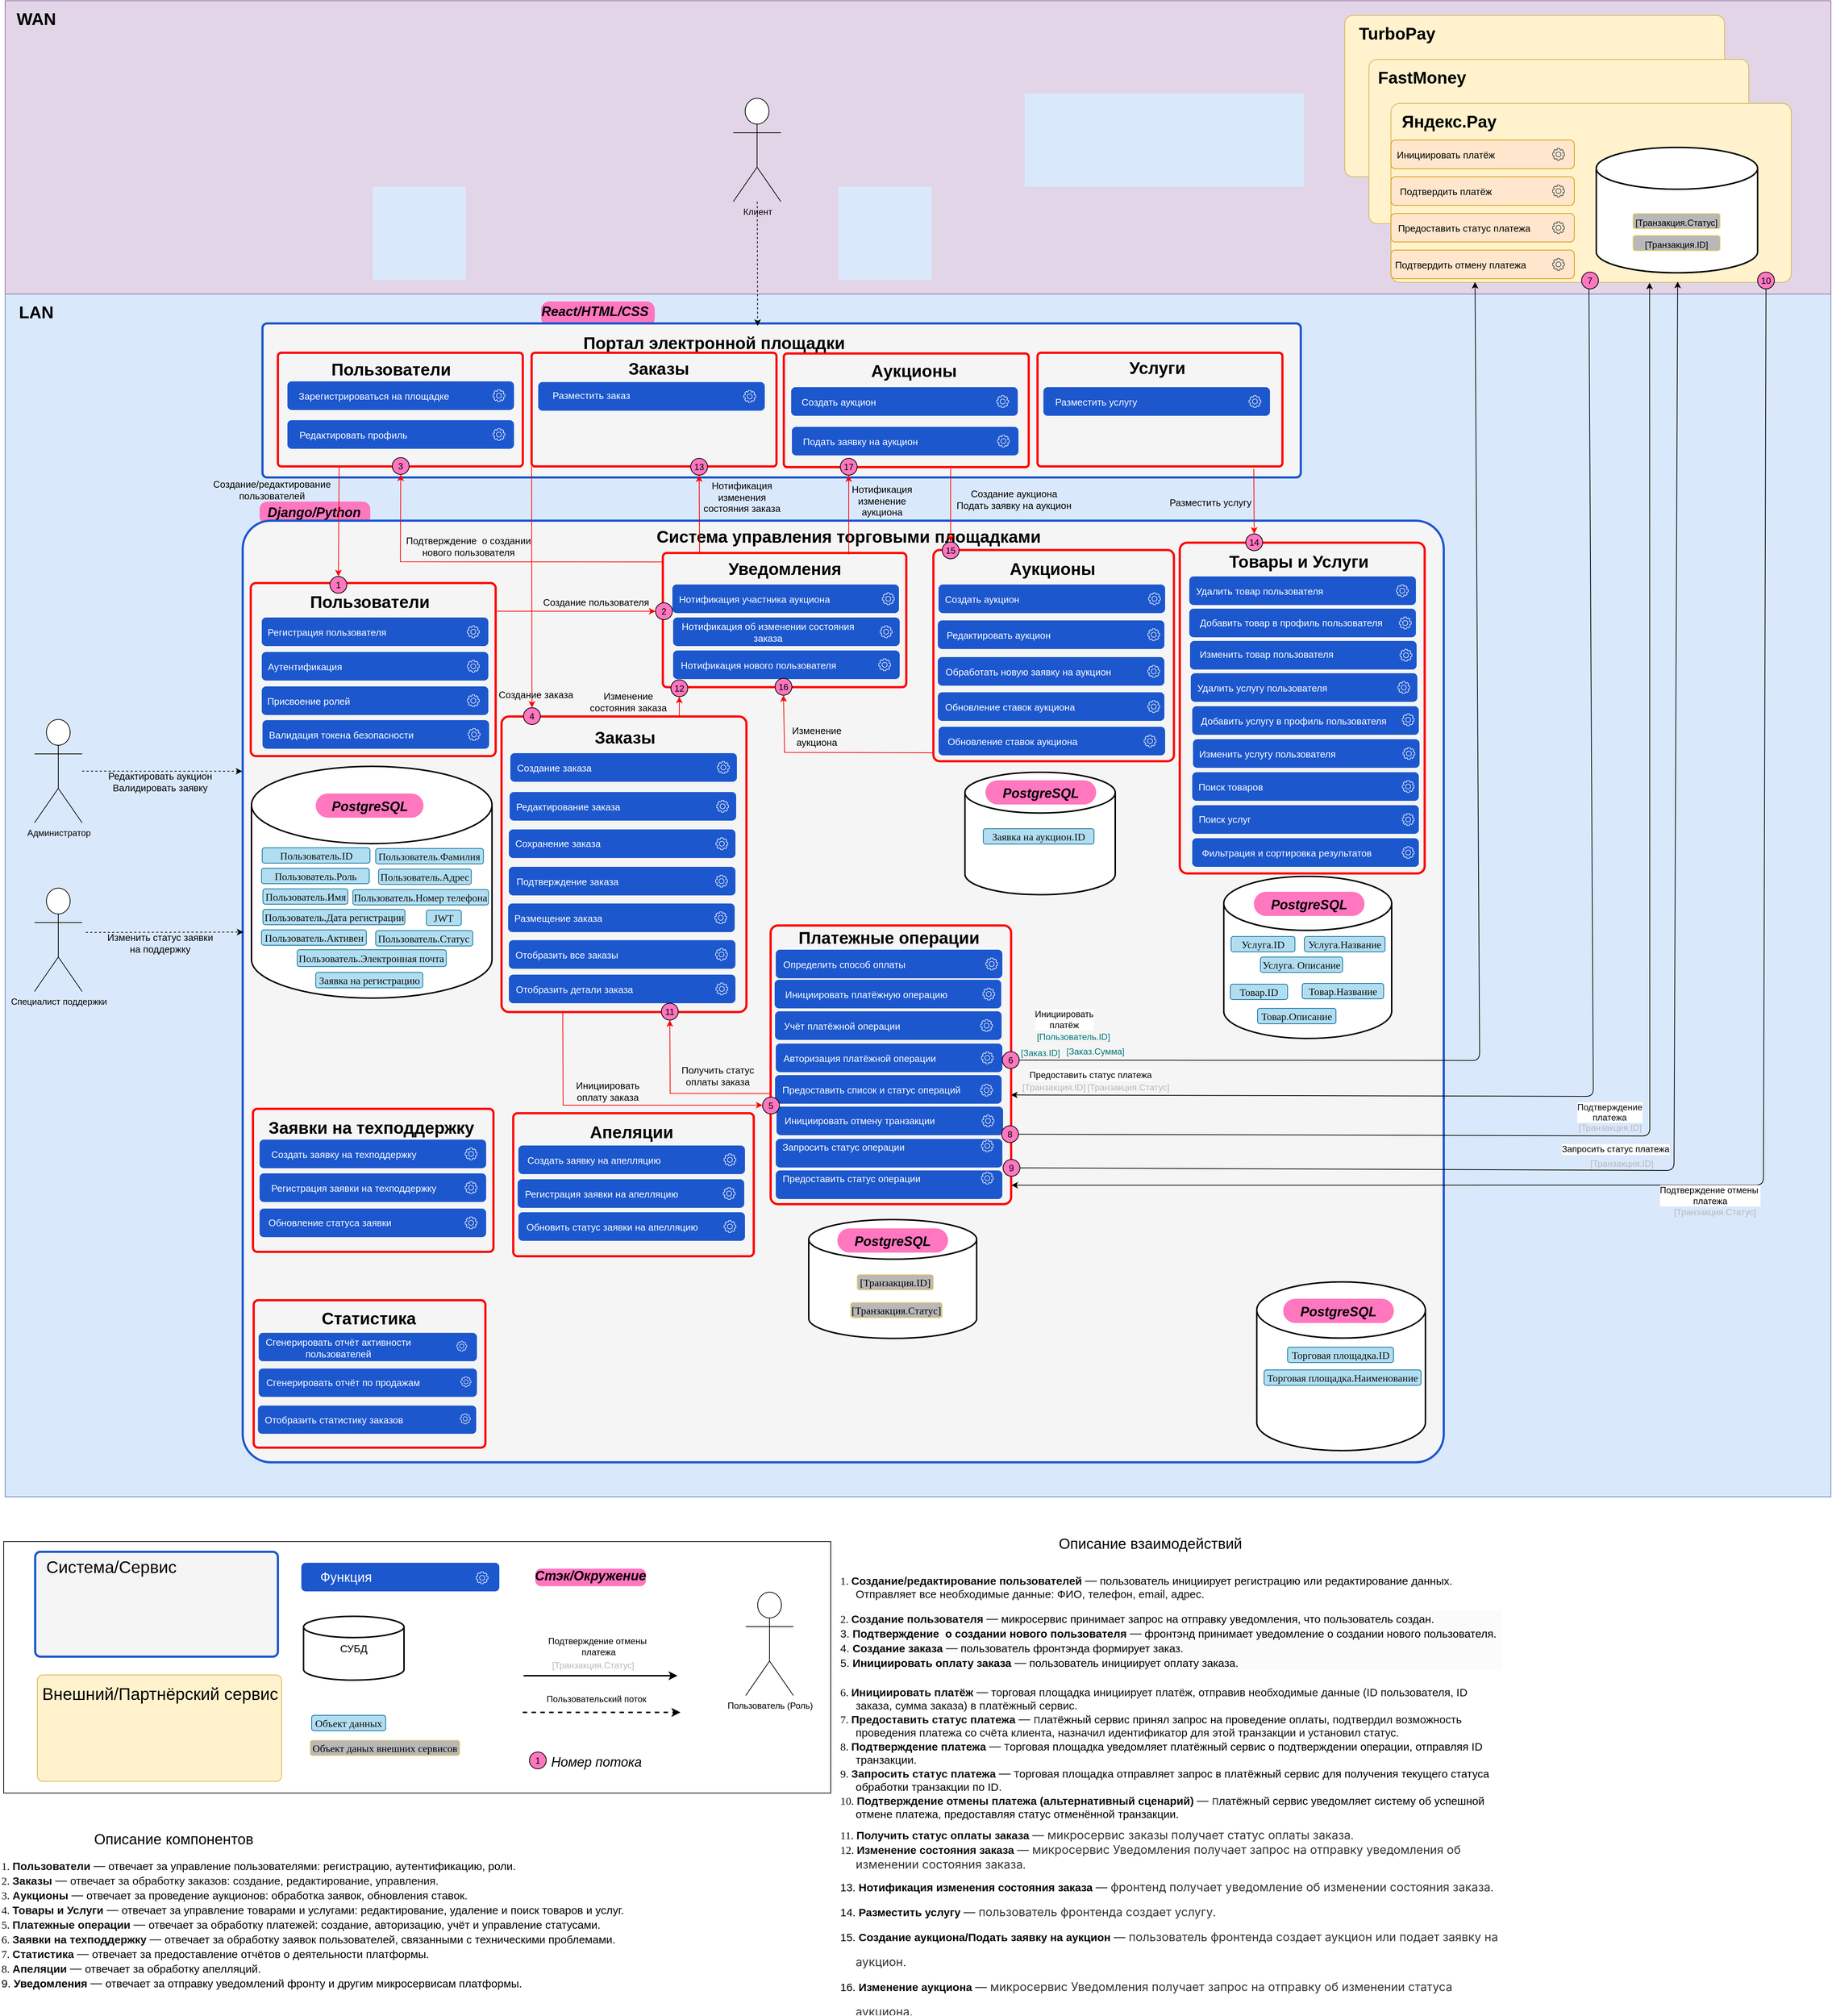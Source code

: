 <mxfile version="26.0.3">
  <diagram name="Page-1" id="SdnWzDFO0CWpj89kx_AO">
    <mxGraphModel dx="650" dy="1871" grid="0" gridSize="10" guides="0" tooltips="1" connect="1" arrows="1" fold="1" page="1" pageScale="1" pageWidth="850" pageHeight="1100" math="0" shadow="0">
      <root>
        <mxCell id="0" />
        <mxCell id="1" parent="0" />
        <mxCell id="leljWAgKT71hcxEAtFub-1" value="" style="rounded=0;whiteSpace=wrap;html=1;fillColor=#dae8fc;strokeColor=#6c8ebf;" vertex="1" parent="1">
          <mxGeometry x="960" y="-200" width="2490" height="1640" as="geometry" />
        </mxCell>
        <mxCell id="leljWAgKT71hcxEAtFub-2" value="" style="group" vertex="1" connectable="0" parent="1">
          <mxGeometry x="1307" y="78" width="151" height="36" as="geometry" />
        </mxCell>
        <mxCell id="leljWAgKT71hcxEAtFub-3" value="&lt;p style=&quot;margin: 0px 0px 0px 13px; text-indent: -13px; font-variant-numeric: normal; font-variant-east-asian: normal; font-variant-alternates: normal; font-kerning: auto; font-optical-sizing: auto; font-feature-settings: normal; font-variation-settings: normal; font-variant-position: normal; font-stretch: normal; font-size: 14px; line-height: normal; color: rgb(14, 14, 14); text-align: start;&quot; class=&quot;p1&quot;&gt;&lt;br&gt;&lt;/p&gt;" style="rounded=1;whiteSpace=wrap;html=1;fillColor=#FF77BF;strokeColor=none;arcSize=33;" vertex="1" parent="leljWAgKT71hcxEAtFub-2">
          <mxGeometry y="5" width="151" height="31" as="geometry" />
        </mxCell>
        <mxCell id="leljWAgKT71hcxEAtFub-4" value="&lt;font style=&quot;font-size: 18px;&quot;&gt;&lt;i&gt;Django/Python&lt;/i&gt;&lt;/font&gt;" style="text;html=1;align=center;verticalAlign=middle;whiteSpace=wrap;rounded=1;shadow=0;fontSize=23;fontStyle=1" vertex="1" parent="leljWAgKT71hcxEAtFub-2">
          <mxGeometry x="30" width="89" height="36" as="geometry" />
        </mxCell>
        <mxCell id="leljWAgKT71hcxEAtFub-5" value="" style="group" vertex="1" connectable="0" parent="1">
          <mxGeometry x="1691" y="-203" width="155" height="49" as="geometry" />
        </mxCell>
        <mxCell id="leljWAgKT71hcxEAtFub-6" value="&lt;p style=&quot;margin: 0px 0px 0px 13px; text-indent: -13px; font-variant-numeric: normal; font-variant-east-asian: normal; font-variant-alternates: normal; font-kerning: auto; font-optical-sizing: auto; font-feature-settings: normal; font-variation-settings: normal; font-variant-position: normal; font-stretch: normal; font-size: 14px; line-height: normal; color: rgb(14, 14, 14); text-align: start;&quot; class=&quot;p1&quot;&gt;&lt;br&gt;&lt;/p&gt;" style="rounded=1;whiteSpace=wrap;html=1;fillColor=#FF77BF;strokeColor=none;arcSize=33;" vertex="1" parent="leljWAgKT71hcxEAtFub-5">
          <mxGeometry y="13" width="155" height="34" as="geometry" />
        </mxCell>
        <mxCell id="leljWAgKT71hcxEAtFub-7" value="&lt;font style=&quot;font-size: 18px;&quot;&gt;&lt;i&gt;React/HTML/CSS&lt;/i&gt;&lt;/font&gt;" style="text;html=1;align=center;verticalAlign=middle;whiteSpace=wrap;rounded=1;shadow=0;fontSize=23;fontStyle=1" vertex="1" parent="leljWAgKT71hcxEAtFub-5">
          <mxGeometry x="29" width="89" height="49" as="geometry" />
        </mxCell>
        <mxCell id="leljWAgKT71hcxEAtFub-8" value="" style="rounded=0;whiteSpace=wrap;html=1;fillColor=#e1d5e7;strokeColor=#9673a6;movable=1;resizable=1;rotatable=1;deletable=1;editable=1;locked=0;connectable=1;" vertex="1" parent="1">
          <mxGeometry x="960" y="-600" width="2490" height="400" as="geometry" />
        </mxCell>
        <mxCell id="leljWAgKT71hcxEAtFub-9" value="" style="group" vertex="1" connectable="0" parent="1">
          <mxGeometry x="2770" y="-580" width="535" height="220" as="geometry" />
        </mxCell>
        <mxCell id="leljWAgKT71hcxEAtFub-10" value="" style="rounded=1;whiteSpace=wrap;html=1;arcSize=5;fillColor=#fff2cc;strokeColor=#d6b656;" vertex="1" parent="leljWAgKT71hcxEAtFub-9">
          <mxGeometry x="17" width="518" height="220" as="geometry" />
        </mxCell>
        <mxCell id="leljWAgKT71hcxEAtFub-11" value="TurboPay" style="text;html=1;align=center;verticalAlign=middle;whiteSpace=wrap;rounded=1;shadow=0;fontSize=23;fontStyle=1" vertex="1" parent="leljWAgKT71hcxEAtFub-9">
          <mxGeometry width="177" height="49" as="geometry" />
        </mxCell>
        <mxCell id="leljWAgKT71hcxEAtFub-12" value="" style="group" vertex="1" connectable="0" parent="1">
          <mxGeometry x="2820" y="-520" width="518" height="224" as="geometry" />
        </mxCell>
        <mxCell id="leljWAgKT71hcxEAtFub-13" value="" style="rounded=1;whiteSpace=wrap;html=1;arcSize=5;fillColor=#fff2cc;strokeColor=#d6b656;" vertex="1" parent="leljWAgKT71hcxEAtFub-12">
          <mxGeometry width="518" height="224" as="geometry" />
        </mxCell>
        <mxCell id="leljWAgKT71hcxEAtFub-14" value="FastMoney" style="text;html=1;align=center;verticalAlign=middle;whiteSpace=wrap;rounded=1;shadow=0;fontSize=23;fontStyle=1" vertex="1" parent="leljWAgKT71hcxEAtFub-12">
          <mxGeometry x="2" width="141" height="49" as="geometry" />
        </mxCell>
        <mxCell id="leljWAgKT71hcxEAtFub-15" value="" style="group" vertex="1" connectable="0" parent="1">
          <mxGeometry x="2850" y="-460" width="546" height="244" as="geometry" />
        </mxCell>
        <mxCell id="leljWAgKT71hcxEAtFub-16" value="" style="rounded=1;whiteSpace=wrap;html=1;arcSize=5;fillColor=#fff2cc;strokeColor=#d6b656;" vertex="1" parent="leljWAgKT71hcxEAtFub-15">
          <mxGeometry width="546" height="244" as="geometry" />
        </mxCell>
        <mxCell id="leljWAgKT71hcxEAtFub-17" value="Яндекс.Pay" style="text;html=1;align=center;verticalAlign=middle;whiteSpace=wrap;rounded=1;shadow=0;fontSize=23;fontStyle=1" vertex="1" parent="leljWAgKT71hcxEAtFub-15">
          <mxGeometry width="159.339" height="49" as="geometry" />
        </mxCell>
        <mxCell id="leljWAgKT71hcxEAtFub-18" value="" style="rounded=1;whiteSpace=wrap;html=1;arcSize=0;" vertex="1" parent="1">
          <mxGeometry x="958" y="1501" width="1128" height="343" as="geometry" />
        </mxCell>
        <mxCell id="leljWAgKT71hcxEAtFub-19" value="" style="rounded=1;whiteSpace=wrap;html=1;arcSize=3;movable=1;resizable=1;rotatable=1;deletable=1;editable=1;locked=0;connectable=1;fillColor=#f5f5f5;strokeColor=#1C57CD;strokeWidth=3;fontColor=#333333;" vertex="1" parent="1">
          <mxGeometry x="1284" y="109" width="1638" height="1284" as="geometry" />
        </mxCell>
        <mxCell id="leljWAgKT71hcxEAtFub-20" value="Система управления торговыми площадками" style="text;html=1;align=center;verticalAlign=middle;whiteSpace=wrap;rounded=1;shadow=0;fontSize=23;fontStyle=1" vertex="1" parent="1">
          <mxGeometry x="1836" y="106" width="549" height="49" as="geometry" />
        </mxCell>
        <mxCell id="leljWAgKT71hcxEAtFub-43" value="Администратор" style="shape=umlActor;verticalLabelPosition=bottom;verticalAlign=top;html=1;outlineConnect=0;rounded=1;" vertex="1" parent="1">
          <mxGeometry x="1000" y="380" width="65" height="141" as="geometry" />
        </mxCell>
        <mxCell id="leljWAgKT71hcxEAtFub-44" value="" style="endArrow=classic;html=1;rounded=1;dashed=1;entryX=0.961;entryY=0.023;entryDx=0;entryDy=0;entryPerimeter=0;" edge="1" parent="1" source="leljWAgKT71hcxEAtFub-43" target="leljWAgKT71hcxEAtFub-76">
          <mxGeometry width="50" height="50" relative="1" as="geometry">
            <mxPoint x="1166" y="544" as="sourcePoint" />
            <mxPoint x="1162" y="979" as="targetPoint" />
            <Array as="points" />
          </mxGeometry>
        </mxCell>
        <mxCell id="leljWAgKT71hcxEAtFub-45" value="WAN" style="text;html=1;align=center;verticalAlign=middle;whiteSpace=wrap;rounded=1;shadow=0;fontSize=23;fontStyle=1" vertex="1" parent="1">
          <mxGeometry x="960" y="-600" width="85" height="49" as="geometry" />
        </mxCell>
        <mxCell id="leljWAgKT71hcxEAtFub-46" value="LAN" style="text;html=1;align=center;verticalAlign=middle;whiteSpace=wrap;rounded=1;shadow=0;fontSize=23;fontStyle=1" vertex="1" parent="1">
          <mxGeometry x="960" y="-200" width="85" height="49" as="geometry" />
        </mxCell>
        <mxCell id="leljWAgKT71hcxEAtFub-47" value="" style="endArrow=classic;html=1;rounded=1;curved=0;entryX=0.999;entryY=0.608;entryDx=0;entryDy=0;entryPerimeter=0;" edge="1" parent="1" target="leljWAgKT71hcxEAtFub-367">
          <mxGeometry width="50" height="50" relative="1" as="geometry">
            <mxPoint x="3120" y="-210" as="sourcePoint" />
            <mxPoint x="3090" y="-15" as="targetPoint" />
            <Array as="points">
              <mxPoint x="3126" y="894" />
            </Array>
          </mxGeometry>
        </mxCell>
        <mxCell id="leljWAgKT71hcxEAtFub-48" value="&lt;p style=&quot;margin: 0px 0px 0px 21px; text-indent: -21px; font-variant-numeric: normal; font-variant-east-asian: normal; font-variant-alternates: normal; font-kerning: auto; font-optical-sizing: auto; font-feature-settings: normal; font-variation-settings: normal; font-variant-position: normal; font-stretch: normal; line-height: normal; color: rgb(14, 14, 14); text-align: start; text-wrap: wrap;&quot; class=&quot;p1&quot;&gt;&lt;font style=&quot;font-size: 12px;&quot; face=&quot;Helvetica&quot;&gt;Подтверждение платежа&lt;/font&gt;&lt;/p&gt;" style="edgeLabel;html=1;align=center;verticalAlign=middle;resizable=0;points=[];rounded=1;" vertex="1" connectable="0" parent="leljWAgKT71hcxEAtFub-47">
          <mxGeometry x="0.194" y="1" relative="1" as="geometry">
            <mxPoint x="51" y="20" as="offset" />
          </mxGeometry>
        </mxCell>
        <mxCell id="leljWAgKT71hcxEAtFub-49" value="" style="endArrow=classic;html=1;rounded=1;exitX=0;exitY=0.5;exitDx=0;exitDy=0;curved=0;entryX=0.646;entryY=1.002;entryDx=0;entryDy=0;entryPerimeter=0;" edge="1" parent="1" source="leljWAgKT71hcxEAtFub-67" target="leljWAgKT71hcxEAtFub-16">
          <mxGeometry width="50" height="50" relative="1" as="geometry">
            <mxPoint x="2900" y="486" as="sourcePoint" />
            <mxPoint x="3200" y="-20" as="targetPoint" />
            <Array as="points">
              <mxPoint x="3203" y="948" />
            </Array>
          </mxGeometry>
        </mxCell>
        <mxCell id="leljWAgKT71hcxEAtFub-50" value="&lt;font style=&quot;font-size: 12px;&quot;&gt;Предоставить статус платежа&lt;/font&gt;" style="edgeLabel;html=1;align=center;verticalAlign=middle;resizable=0;points=[];rounded=1;" vertex="1" connectable="0" parent="leljWAgKT71hcxEAtFub-49">
          <mxGeometry x="0.194" y="1" relative="1" as="geometry">
            <mxPoint x="-762" y="255" as="offset" />
          </mxGeometry>
        </mxCell>
        <mxCell id="leljWAgKT71hcxEAtFub-51" value="" style="endArrow=classic;html=1;rounded=1;curved=0;entryX=1.001;entryY=0.932;entryDx=0;entryDy=0;entryPerimeter=0;exitX=0.5;exitY=1;exitDx=0;exitDy=0;" edge="1" parent="1" target="leljWAgKT71hcxEAtFub-367" source="leljWAgKT71hcxEAtFub-70">
          <mxGeometry width="50" height="50" relative="1" as="geometry">
            <mxPoint x="3374" y="-130" as="sourcePoint" />
            <mxPoint x="2936" y="872.088" as="targetPoint" />
            <Array as="points">
              <mxPoint x="3358" y="1015" />
            </Array>
          </mxGeometry>
        </mxCell>
        <mxCell id="leljWAgKT71hcxEAtFub-52" value="&lt;font style=&quot;font-size: 12px;&quot;&gt;Подтверждение отмены&amp;nbsp;&lt;/font&gt;&lt;div&gt;&lt;font style=&quot;font-size: 12px;&quot;&gt;платежа&lt;/font&gt;&lt;/div&gt;" style="edgeLabel;html=1;align=center;verticalAlign=middle;resizable=0;points=[];rounded=1;" vertex="1" connectable="0" parent="leljWAgKT71hcxEAtFub-51">
          <mxGeometry x="0.194" y="1" relative="1" as="geometry">
            <mxPoint x="47" y="13" as="offset" />
          </mxGeometry>
        </mxCell>
        <mxCell id="leljWAgKT71hcxEAtFub-53" value="" style="endArrow=classic;html=1;rounded=1;exitX=1;exitY=0.5;exitDx=0;exitDy=0;curved=0;entryX=0.21;entryY=0.998;entryDx=0;entryDy=0;entryPerimeter=0;" edge="1" parent="1" source="leljWAgKT71hcxEAtFub-65" target="leljWAgKT71hcxEAtFub-16">
          <mxGeometry width="50" height="50" relative="1" as="geometry">
            <mxPoint x="2610" y="206" as="sourcePoint" />
            <mxPoint x="2965" y="-209" as="targetPoint" />
            <Array as="points">
              <mxPoint x="2971" y="845" />
            </Array>
          </mxGeometry>
        </mxCell>
        <mxCell id="leljWAgKT71hcxEAtFub-54" value="&lt;span style=&quot;text-wrap: wrap;&quot;&gt;&lt;font style=&quot;font-size: 12px;&quot;&gt;Инициировать платёж&lt;/font&gt;&lt;/span&gt;" style="edgeLabel;html=1;align=center;verticalAlign=middle;resizable=0;points=[];rounded=1;" vertex="1" connectable="0" parent="leljWAgKT71hcxEAtFub-53">
          <mxGeometry x="0.194" y="1" relative="1" as="geometry">
            <mxPoint x="-564" y="324" as="offset" />
          </mxGeometry>
        </mxCell>
        <mxCell id="leljWAgKT71hcxEAtFub-55" value="&lt;font style=&quot;font-size: 12px;&quot;&gt;[Транзакция.ID]&lt;/font&gt;" style="text;html=1;align=center;verticalAlign=middle;whiteSpace=wrap;rounded=1;fontSize=13;labelBackgroundColor=none;fontColor=#B8B8B8;" vertex="1" parent="1">
          <mxGeometry x="2320" y="866" width="141" height="30" as="geometry" />
        </mxCell>
        <mxCell id="leljWAgKT71hcxEAtFub-56" value="&lt;font style=&quot;font-size: 12px;&quot;&gt;[Транзакция.Статус]&lt;/font&gt;" style="text;html=1;align=center;verticalAlign=middle;whiteSpace=wrap;rounded=1;fontSize=13;labelBackgroundColor=none;fontColor=#B8B8B8;" vertex="1" parent="1">
          <mxGeometry x="2412" y="866" width="160" height="30" as="geometry" />
        </mxCell>
        <mxCell id="leljWAgKT71hcxEAtFub-57" value="&lt;font style=&quot;font-size: 12px;&quot;&gt;[Пользователь.ID]&lt;/font&gt;" style="text;html=1;align=center;verticalAlign=middle;whiteSpace=wrap;rounded=1;fontSize=13;labelBackgroundColor=none;fontColor=#007575;" vertex="1" parent="1">
          <mxGeometry x="2337" y="797" width="160" height="30" as="geometry" />
        </mxCell>
        <mxCell id="leljWAgKT71hcxEAtFub-58" value="&lt;font style=&quot;font-size: 12px;&quot;&gt;[Заказ.ID]&lt;/font&gt;" style="text;html=1;align=center;verticalAlign=middle;whiteSpace=wrap;rounded=1;fontSize=13;labelBackgroundColor=none;fontColor=#007575;" vertex="1" parent="1">
          <mxGeometry x="2292" y="819" width="160" height="30" as="geometry" />
        </mxCell>
        <mxCell id="leljWAgKT71hcxEAtFub-59" value="&lt;font style=&quot;font-size: 12px;&quot;&gt;[Заказ.Сумма]&lt;/font&gt;" style="text;html=1;align=center;verticalAlign=middle;whiteSpace=wrap;rounded=1;fontSize=13;labelBackgroundColor=none;fontColor=#007575;" vertex="1" parent="1">
          <mxGeometry x="2367" y="817" width="160" height="30" as="geometry" />
        </mxCell>
        <mxCell id="leljWAgKT71hcxEAtFub-60" value="&lt;font style=&quot;font-size: 12px;&quot;&gt;[Транзакция.ID]&lt;/font&gt;" style="text;html=1;align=center;verticalAlign=middle;whiteSpace=wrap;rounded=1;fontSize=13;labelBackgroundColor=none;fontColor=#B8B8B8;" vertex="1" parent="1">
          <mxGeometry x="3099" y="921" width="100" height="30" as="geometry" />
        </mxCell>
        <mxCell id="leljWAgKT71hcxEAtFub-61" value="" style="endArrow=classic;html=1;rounded=1;exitX=1;exitY=0.5;exitDx=0;exitDy=0;curved=0;entryX=0.837;entryY=1.005;entryDx=0;entryDy=0;entryPerimeter=0;" edge="1" parent="1" source="leljWAgKT71hcxEAtFub-69">
          <mxGeometry width="50" height="50" relative="1" as="geometry">
            <mxPoint x="2867" y="438.647" as="sourcePoint" />
            <mxPoint x="3241.002" y="-217.0" as="targetPoint" />
            <Array as="points">
              <mxPoint x="3236" y="995" />
            </Array>
          </mxGeometry>
        </mxCell>
        <mxCell id="leljWAgKT71hcxEAtFub-62" value="&lt;font style=&quot;font-size: 12px;&quot;&gt;Запросить статус платежа&lt;/font&gt;" style="edgeLabel;html=1;align=center;verticalAlign=middle;resizable=0;points=[];rounded=1;" vertex="1" connectable="0" parent="leljWAgKT71hcxEAtFub-61">
          <mxGeometry x="-0.441" y="-1" relative="1" as="geometry">
            <mxPoint x="224" y="-29" as="offset" />
          </mxGeometry>
        </mxCell>
        <mxCell id="leljWAgKT71hcxEAtFub-63" value="&lt;font style=&quot;font-size: 12px;&quot;&gt;[Транзакция.ID]&lt;/font&gt;" style="text;html=1;align=center;verticalAlign=middle;whiteSpace=wrap;rounded=1;fontSize=13;labelBackgroundColor=none;fontColor=#B8B8B8;" vertex="1" parent="1">
          <mxGeometry x="3115" y="970" width="100" height="30" as="geometry" />
        </mxCell>
        <mxCell id="leljWAgKT71hcxEAtFub-64" value="&lt;font style=&quot;font-size: 12px;&quot;&gt;[Транзакция.Статус]&lt;/font&gt;" style="text;html=1;align=center;verticalAlign=middle;whiteSpace=wrap;rounded=1;fontSize=13;labelBackgroundColor=none;fontColor=#B8B8B8;" vertex="1" parent="1">
          <mxGeometry x="3212" y="1041" width="160" height="20" as="geometry" />
        </mxCell>
        <mxCell id="leljWAgKT71hcxEAtFub-66" value="7" style="ellipse;whiteSpace=wrap;html=1;aspect=fixed;rounded=1;fillColor=#FF77BF;" vertex="1" parent="1">
          <mxGeometry x="3110" y="-230" width="23" height="23" as="geometry" />
        </mxCell>
        <mxCell id="leljWAgKT71hcxEAtFub-70" value="10" style="ellipse;whiteSpace=wrap;html=1;aspect=fixed;rounded=1;fillColor=#FF77BF;" vertex="1" parent="1">
          <mxGeometry x="3350" y="-230" width="23" height="23" as="geometry" />
        </mxCell>
        <mxCell id="leljWAgKT71hcxEAtFub-71" value="" style="strokeWidth=2;html=1;shape=mxgraph.flowchart.database;whiteSpace=wrap;rounded=1;movable=1;resizable=1;rotatable=1;deletable=1;editable=1;locked=0;connectable=1;" vertex="1" parent="1">
          <mxGeometry x="3130" y="-400" width="220" height="171" as="geometry" />
        </mxCell>
        <mxCell id="leljWAgKT71hcxEAtFub-74" value="&lt;p style=&quot;margin: 0px 0px 0px 13px; text-indent: -13px; font-variant-numeric: normal; font-variant-east-asian: normal; font-variant-alternates: normal; font-kerning: auto; font-optical-sizing: auto; font-feature-settings: normal; font-variation-settings: normal; font-variant-position: normal; font-stretch: normal; font-size: 14px; line-height: normal; text-align: start;&quot; class=&quot;p1&quot;&gt;&lt;span style=&quot;font-size: 12px; text-align: center; text-indent: 0px;&quot;&gt;[Транзакция.Статус]&lt;/span&gt;&lt;br&gt;&lt;/p&gt;" style="rounded=1;whiteSpace=wrap;html=1;fillColor=#B8B8B8;strokeColor=#FFD966;" vertex="1" parent="1">
          <mxGeometry x="3180" y="-310" width="119" height="21" as="geometry" />
        </mxCell>
        <mxCell id="leljWAgKT71hcxEAtFub-75" value="&lt;p style=&quot;margin: 0px 0px 0px 13px; text-indent: -13px; font-variant-numeric: normal; font-variant-east-asian: normal; font-variant-alternates: normal; font-kerning: auto; font-optical-sizing: auto; font-feature-settings: normal; font-variation-settings: normal; font-variant-position: normal; font-stretch: normal; font-size: 14px; line-height: normal; text-align: start;&quot; class=&quot;p1&quot;&gt;&lt;span style=&quot;font-size: 12px; text-align: center; text-indent: 0px;&quot;&gt;[Транзакция.ID]&lt;/span&gt;&lt;br&gt;&lt;/p&gt;" style="rounded=1;whiteSpace=wrap;html=1;fillColor=#B8B8B8;strokeColor=#FFD966;" vertex="1" parent="1">
          <mxGeometry x="3180" y="-280" width="119" height="21" as="geometry" />
        </mxCell>
        <mxCell id="leljWAgKT71hcxEAtFub-76" value="Редактировать аукцион&lt;div&gt;Валидировать заявку&lt;/div&gt;" style="text;html=1;align=center;verticalAlign=middle;whiteSpace=wrap;rounded=1;fontSize=13;" vertex="1" parent="1">
          <mxGeometry x="1050" y="450" width="243" height="30" as="geometry" />
        </mxCell>
        <mxCell id="leljWAgKT71hcxEAtFub-77" value="Специалист поддержки" style="shape=umlActor;verticalLabelPosition=bottom;verticalAlign=top;html=1;outlineConnect=0;rounded=1;" vertex="1" parent="1">
          <mxGeometry x="1000" y="610" width="65" height="141" as="geometry" />
        </mxCell>
        <mxCell id="leljWAgKT71hcxEAtFub-78" value="" style="endArrow=classic;html=1;rounded=1;dashed=1;" edge="1" parent="1">
          <mxGeometry width="50" height="50" relative="1" as="geometry">
            <mxPoint x="1070" y="670.434" as="sourcePoint" />
            <mxPoint x="1285" y="670" as="targetPoint" />
            <Array as="points" />
          </mxGeometry>
        </mxCell>
        <mxCell id="leljWAgKT71hcxEAtFub-79" value="&lt;div&gt;Изменить статус заявки&lt;/div&gt;&lt;div&gt;на поддержку&lt;/div&gt;" style="text;html=1;align=center;verticalAlign=middle;whiteSpace=wrap;rounded=1;fontSize=13;" vertex="1" parent="1">
          <mxGeometry x="1050" y="670" width="243" height="30" as="geometry" />
        </mxCell>
        <mxCell id="leljWAgKT71hcxEAtFub-80" value="" style="rounded=1;whiteSpace=wrap;html=1;arcSize=3;fillColor=#f5f5f5;strokeColor=#1C57CD;strokeWidth=3;align=center;verticalAlign=middle;fontFamily=Helvetica;fontSize=12;fontColor=#333333;resizable=1;" vertex="1" parent="1">
          <mxGeometry x="1311" y="-160" width="1416" height="210" as="geometry" />
        </mxCell>
        <mxCell id="leljWAgKT71hcxEAtFub-81" value="Портал электронной площадки" style="text;html=1;align=center;verticalAlign=middle;whiteSpace=wrap;rounded=1;shadow=0;fontSize=23;fontStyle=1" vertex="1" parent="1">
          <mxGeometry x="1737" y="-158" width="380" height="49" as="geometry" />
        </mxCell>
        <mxCell id="leljWAgKT71hcxEAtFub-82" value="&lt;p style=&quot;margin: 0px 0px 0px 13px; text-indent: -13px; font-variant-numeric: normal; font-variant-east-asian: normal; font-variant-alternates: normal; font-kerning: auto; font-optical-sizing: auto; font-feature-settings: normal; font-variation-settings: normal; font-variant-position: normal; font-stretch: normal; font-size: 14px; line-height: normal; color: rgb(14, 14, 14); text-align: start;&quot; class=&quot;p1&quot;&gt;&lt;font face=&quot;Times New Roman&quot;&gt;Объект данных&lt;/font&gt;&lt;/p&gt;" style="rounded=1;whiteSpace=wrap;html=1;fillColor=#b1ddf0;strokeColor=#10739e;" vertex="1" parent="1">
          <mxGeometry x="1378" y="1738" width="101" height="21" as="geometry" />
        </mxCell>
        <mxCell id="leljWAgKT71hcxEAtFub-83" value="&lt;font style=&quot;font-size: 14px;&quot;&gt;СУБД&lt;/font&gt;" style="strokeWidth=2;html=1;shape=mxgraph.flowchart.database;whiteSpace=wrap;rounded=1;movable=1;resizable=1;rotatable=1;deletable=1;editable=1;locked=0;connectable=1;" vertex="1" parent="1">
          <mxGeometry x="1367" y="1603" width="137" height="87" as="geometry" />
        </mxCell>
        <mxCell id="leljWAgKT71hcxEAtFub-84" value="Пользователь (Роль)" style="shape=umlActor;verticalLabelPosition=bottom;verticalAlign=top;html=1;outlineConnect=0;rounded=1;" vertex="1" parent="1">
          <mxGeometry x="1970" y="1570" width="65" height="141" as="geometry" />
        </mxCell>
        <mxCell id="leljWAgKT71hcxEAtFub-85" value="&lt;p style=&quot;margin: 0px 0px 0px 13px; text-indent: -13px; font-variant-numeric: normal; font-variant-east-asian: normal; font-variant-alternates: normal; font-kerning: auto; font-optical-sizing: auto; font-feature-settings: normal; font-variation-settings: normal; font-variant-position: normal; font-stretch: normal; line-height: normal; text-align: start;&quot; class=&quot;p1&quot;&gt;&lt;span style=&quot;text-align: center; text-indent: 0px;&quot;&gt;&lt;font style=&quot;font-size: 14px;&quot; face=&quot;Times New Roman&quot;&gt;Объект даных внешних сервисов&lt;/font&gt;&lt;/span&gt;&lt;br&gt;&lt;/p&gt;" style="rounded=1;whiteSpace=wrap;html=1;fillColor=#B8B8B8;strokeColor=#FFD966;" vertex="1" parent="1">
          <mxGeometry x="1376" y="1772" width="204" height="21" as="geometry" />
        </mxCell>
        <mxCell id="leljWAgKT71hcxEAtFub-86" value="" style="endArrow=classic;html=1;rounded=1;curved=0;strokeWidth=2;" edge="1" parent="1">
          <mxGeometry width="50" height="50" relative="1" as="geometry">
            <mxPoint x="1667" y="1684" as="sourcePoint" />
            <mxPoint x="1877" y="1684" as="targetPoint" />
            <Array as="points">
              <mxPoint x="1667" y="1684" />
            </Array>
          </mxGeometry>
        </mxCell>
        <mxCell id="leljWAgKT71hcxEAtFub-87" value="&lt;font style=&quot;font-size: 12px;&quot;&gt;Подтверждение отмены&amp;nbsp;&lt;/font&gt;&lt;div&gt;&lt;font style=&quot;font-size: 12px;&quot;&gt;платежа&lt;/font&gt;&lt;/div&gt;" style="edgeLabel;html=1;align=center;verticalAlign=middle;resizable=0;points=[];rounded=1;" vertex="1" connectable="0" parent="leljWAgKT71hcxEAtFub-86">
          <mxGeometry x="0.194" y="1" relative="1" as="geometry">
            <mxPoint x="-24" y="-39" as="offset" />
          </mxGeometry>
        </mxCell>
        <mxCell id="leljWAgKT71hcxEAtFub-88" value="&lt;font style=&quot;font-size: 12px;&quot;&gt;[Транзакция.Статус]&lt;/font&gt;" style="text;html=1;align=center;verticalAlign=middle;whiteSpace=wrap;rounded=1;fontSize=13;labelBackgroundColor=none;fontColor=#B8B8B8;" vertex="1" parent="1">
          <mxGeometry x="1682" y="1654" width="160" height="30" as="geometry" />
        </mxCell>
        <mxCell id="leljWAgKT71hcxEAtFub-89" value="" style="endArrow=classic;html=1;rounded=1;dashed=1;strokeWidth=2;" edge="1" parent="1">
          <mxGeometry width="50" height="50" relative="1" as="geometry">
            <mxPoint x="1666" y="1734" as="sourcePoint" />
            <mxPoint x="1881" y="1734" as="targetPoint" />
            <Array as="points" />
          </mxGeometry>
        </mxCell>
        <mxCell id="leljWAgKT71hcxEAtFub-90" value="&lt;span style=&quot;font-size: 12px;&quot;&gt;Пользовательский поток&lt;/span&gt;" style="edgeLabel;html=1;align=center;verticalAlign=middle;resizable=0;points=[];rounded=1;" vertex="1" connectable="0" parent="1">
          <mxGeometry x="1767.995" y="1763" as="geometry">
            <mxPoint x="-2" y="-47" as="offset" />
          </mxGeometry>
        </mxCell>
        <mxCell id="leljWAgKT71hcxEAtFub-91" value="Клиент" style="shape=umlActor;verticalLabelPosition=bottom;verticalAlign=top;html=1;outlineConnect=0;rounded=1;" vertex="1" parent="1">
          <mxGeometry x="1953" y="-467" width="65" height="141" as="geometry" />
        </mxCell>
        <mxCell id="leljWAgKT71hcxEAtFub-92" value="" style="endArrow=classic;html=1;rounded=1;dashed=1;entryX=0.727;entryY=0.031;entryDx=0;entryDy=0;entryPerimeter=0;fontSize=12;" edge="1" parent="1" source="leljWAgKT71hcxEAtFub-91">
          <mxGeometry width="50" height="50" relative="1" as="geometry">
            <mxPoint x="1985" y="-420" as="sourcePoint" />
            <mxPoint x="1986.26" y="-156.481" as="targetPoint" />
            <Array as="points" />
          </mxGeometry>
        </mxCell>
        <mxCell id="leljWAgKT71hcxEAtFub-93" value="1" style="ellipse;whiteSpace=wrap;html=1;aspect=fixed;rounded=1;fillColor=#FF77BF;" vertex="1" parent="1">
          <mxGeometry x="1675" y="1788" width="23" height="23" as="geometry" />
        </mxCell>
        <mxCell id="leljWAgKT71hcxEAtFub-94" value="&lt;span style=&quot;font-size: 18px;&quot;&gt;&lt;i&gt;Номер потока&lt;/i&gt;&lt;/span&gt;" style="text;html=1;align=center;verticalAlign=middle;whiteSpace=wrap;rounded=1;shadow=0;fontSize=23;fontStyle=0" vertex="1" parent="1">
          <mxGeometry x="1686" y="1775" width="161" height="49" as="geometry" />
        </mxCell>
        <mxCell id="leljWAgKT71hcxEAtFub-95" value="&lt;h1 style=&quot;margin-top: 0px; font-size: 15px;&quot;&gt;&lt;p class=&quot;p1&quot; style=&quot;margin: 0px 0px 0px 21px; text-indent: -21px; font-variant-numeric: normal; font-variant-east-asian: normal; font-variant-alternates: normal; font-kerning: auto; font-optical-sizing: auto; font-feature-settings: normal; font-variation-settings: normal; font-variant-position: normal; font-stretch: normal; font-size: 15px; line-height: normal; color: rgb(14, 14, 14);&quot;&gt;&lt;span class=&quot;s1&quot; style=&quot;font-weight: 400; font-variant-numeric: normal; font-variant-east-asian: normal; font-variant-alternates: normal; font-kerning: auto; font-optical-sizing: auto; font-feature-settings: normal; font-variation-settings: normal; font-variant-position: normal; font-stretch: normal; line-height: normal; font-family: &amp;quot;Times New Roman&amp;quot;; font-size: 15px;&quot;&gt;&lt;/span&gt;&lt;/p&gt;&lt;/h1&gt;&lt;h1 style=&quot;margin-top: 0px; font-size: 15px;&quot;&gt;&lt;p style=&quot;margin: 0px 0px 0px 21px; text-indent: -21px; font-variant-numeric: normal; font-variant-east-asian: normal; font-variant-alternates: normal; font-kerning: auto; font-optical-sizing: auto; font-feature-settings: normal; font-variation-settings: normal; font-variant-position: normal; font-stretch: normal; line-height: normal; color: rgb(14, 14, 14);&quot; class=&quot;p1&quot;&gt;&lt;span style=&quot;font-weight: 400; font-variant-numeric: normal; font-variant-east-asian: normal; font-variant-alternates: normal; font-kerning: auto; font-optical-sizing: auto; font-feature-settings: normal; font-variation-settings: normal; font-variant-position: normal; font-stretch: normal; line-height: normal; font-family: &amp;quot;Times New Roman&amp;quot;;&quot; class=&quot;s1&quot;&gt;1.&amp;nbsp;&lt;/span&gt;&lt;b&gt;Создание/редактирование пользователей&lt;/b&gt;&lt;span style=&quot;font-weight: 400;&quot;&gt;&amp;nbsp;&lt;/span&gt;&lt;span style=&quot;background-color: initial; color: rgb(51, 51, 51); font-family: &amp;quot;YS Text&amp;quot;, -apple-system, BlinkMacSystemFont, Arial, Helvetica, sans-serif; font-size: 16px; font-weight: 400;&quot;&gt;—&lt;/span&gt;&lt;span style=&quot;background-color: initial; color: rgb(0, 0, 0); font-weight: normal;&quot;&gt;&amp;nbsp;пользователь инициирует регистрацию или редактирование данных&lt;/span&gt;&lt;span style=&quot;background-color: initial; font-weight: 400;&quot;&gt;. Отправляет все необходимые данные: ФИО, телефон, email, адрес.&lt;/span&gt;&lt;/p&gt;&lt;p style=&quot;margin: 0px 0px 0px 21px; text-indent: -21px; font-variant-numeric: normal; font-variant-east-asian: normal; font-variant-alternates: normal; font-kerning: auto; font-optical-sizing: auto; font-feature-settings: normal; font-variation-settings: normal; font-variant-position: normal; font-stretch: normal; line-height: normal; color: rgb(14, 14, 14);&quot; class=&quot;p1&quot;&gt;&lt;/p&gt;&lt;/h1&gt;&lt;h1 style=&quot;forced-color-adjust: none; color: rgb(0, 0, 0); font-family: Helvetica; font-style: normal; font-variant-ligatures: normal; font-variant-caps: normal; letter-spacing: normal; orphans: 2; text-align: left; text-indent: 0px; text-transform: none; widows: 2; word-spacing: 0px; -webkit-text-stroke-width: 0px; white-space: normal; background-color: rgb(251, 251, 251); text-decoration-thickness: initial; text-decoration-style: initial; text-decoration-color: initial; margin-top: 0px; font-size: 15px;&quot;&gt;&lt;/h1&gt;&lt;p&gt;&lt;/p&gt;&lt;h1 style=&quot;forced-color-adjust: none; color: rgb(0, 0, 0); font-family: Helvetica; font-style: normal; font-variant-ligatures: normal; font-variant-caps: normal; letter-spacing: normal; orphans: 2; text-align: left; text-indent: 0px; text-transform: none; widows: 2; word-spacing: 0px; -webkit-text-stroke-width: 0px; white-space: normal; background-color: rgb(251, 251, 251); text-decoration-thickness: initial; text-decoration-style: initial; text-decoration-color: initial; margin-top: 0px;&quot;&gt;&lt;p style=&quot;font-size: 15px; forced-color-adjust: none; margin: 0px 0px 0px 21px; text-indent: -21px; font-variant-numeric: normal; font-variant-east-asian: normal; font-variant-alternates: normal; font-kerning: auto; font-optical-sizing: auto; font-feature-settings: normal; font-variation-settings: normal; font-variant-position: normal; font-stretch: normal; line-height: normal; color: rgb(14, 14, 14);&quot; class=&quot;p1&quot;&gt;&lt;span style=&quot;forced-color-adjust: none; font-weight: 400; font-variant-numeric: normal; font-variant-east-asian: normal; font-variant-alternates: normal; font-kerning: auto; font-optical-sizing: auto; font-feature-settings: normal; font-variation-settings: normal; font-variant-position: normal; font-stretch: normal; line-height: normal; font-family: &amp;quot;Times New Roman&amp;quot;;&quot; class=&quot;s1&quot;&gt;2.&amp;nbsp;&lt;/span&gt;&lt;b style=&quot;forced-color-adjust: none;&quot;&gt;Создание пользователя&lt;/b&gt;&lt;span style=&quot;forced-color-adjust: none; font-weight: 400;&quot;&gt;&amp;nbsp;&lt;/span&gt;&lt;span style=&quot;forced-color-adjust: none; background-color: initial; color: rgb(51, 51, 51); font-family: &amp;quot;YS Text&amp;quot;, -apple-system, BlinkMacSystemFont, Arial, Helvetica, sans-serif; font-size: 16px; font-weight: 400;&quot;&gt;—&lt;/span&gt;&lt;span style=&quot;forced-color-adjust: none; background-color: initial; color: rgb(0, 0, 0); font-weight: normal;&quot;&gt;&amp;nbsp;микросервис принимает запрос на отправку уведомления, что пользователь создан.&lt;/span&gt;&lt;/p&gt;&lt;p style=&quot;font-size: 15px; forced-color-adjust: none; margin: 0px 0px 0px 21px; text-indent: -21px; font-variant-numeric: normal; font-variant-east-asian: normal; font-variant-alternates: normal; font-kerning: auto; font-optical-sizing: auto; font-feature-settings: normal; font-variation-settings: normal; font-variant-position: normal; font-stretch: normal; line-height: normal; color: rgb(14, 14, 14);&quot; class=&quot;p1&quot;&gt;&lt;span style=&quot;forced-color-adjust: none; background-color: initial; color: rgb(0, 0, 0);&quot;&gt;&lt;span style=&quot;color: rgb(14, 14, 14); font-weight: normal;&quot;&gt;3.&amp;nbsp;&lt;/span&gt;&lt;/span&gt;&lt;span style=&quot;text-align: center; background-color: light-dark(rgb(251, 251, 251), rgb(21, 21, 21)); color: light-dark(rgb(0, 0, 0), rgb(237, 237, 237)); text-indent: 0px;&quot;&gt;Подтверждение&amp;nbsp; о создании нового пользователя&amp;nbsp;&lt;/span&gt;&lt;span style=&quot;background-color: initial; font-weight: normal; color: rgb(51, 51, 51); font-family: &amp;quot;YS Text&amp;quot;, -apple-system, BlinkMacSystemFont, Arial, Helvetica, sans-serif; font-size: 16px;&quot;&gt;—&lt;/span&gt;&lt;span style=&quot;background-color: initial; color: rgb(0, 0, 0); font-weight: normal;&quot;&gt;&amp;nbsp;фронтэнд принимает уведомление о создании нового пользователя.&lt;/span&gt;&lt;/p&gt;&lt;p style=&quot;font-size: 15px; forced-color-adjust: none; margin: 0px 0px 0px 21px; text-indent: -21px; font-variant-numeric: normal; font-variant-east-asian: normal; font-variant-alternates: normal; font-kerning: auto; font-optical-sizing: auto; font-feature-settings: normal; font-variation-settings: normal; font-variant-position: normal; font-stretch: normal; line-height: normal; color: rgb(14, 14, 14);&quot; class=&quot;p1&quot;&gt;&lt;span style=&quot;background-color: initial; color: rgb(0, 0, 0); font-weight: normal;&quot;&gt;&lt;span style=&quot;font-weight: 700; background-color: initial; color: rgb(0, 0, 0);&quot;&gt;&lt;span style=&quot;color: rgb(14, 14, 14); font-weight: normal;&quot;&gt;4.&amp;nbsp;&lt;/span&gt;&lt;/span&gt;&lt;span style=&quot;font-weight: 700; text-align: center; background-color: light-dark(rgb(251, 251, 251), rgb(21, 21, 21)); color: light-dark(rgb(0, 0, 0), rgb(237, 237, 237)); text-indent: 0px;&quot;&gt;Создание заказа&amp;nbsp;&lt;/span&gt;&lt;span style=&quot;background-color: initial; color: rgb(51, 51, 51); font-family: &amp;quot;YS Text&amp;quot;, -apple-system, BlinkMacSystemFont, Arial, Helvetica, sans-serif; font-size: 16px;&quot;&gt;—&lt;/span&gt;&lt;span style=&quot;background-color: initial; color: rgb(0, 0, 0);&quot;&gt;&amp;nbsp;пользователь фронтэнда формирует заказ.&lt;/span&gt;&lt;/span&gt;&lt;/p&gt;&lt;p style=&quot;font-size: 15px; forced-color-adjust: none; margin: 0px 0px 0px 21px; text-indent: -21px; font-variant-numeric: normal; font-variant-east-asian: normal; font-variant-alternates: normal; font-kerning: auto; font-optical-sizing: auto; font-feature-settings: normal; font-variation-settings: normal; font-variant-position: normal; font-stretch: normal; line-height: normal; color: rgb(14, 14, 14);&quot; class=&quot;p1&quot;&gt;&lt;span style=&quot;background-color: initial; color: rgb(0, 0, 0); font-weight: normal;&quot;&gt;&lt;span style=&quot;background-color: initial; color: rgb(0, 0, 0);&quot;&gt;&lt;span style=&quot;color: rgb(0, 0, 0); background-color: initial; font-weight: 700;&quot;&gt;&lt;span style=&quot;color: rgb(14, 14, 14); font-weight: normal;&quot;&gt;5.&amp;nbsp;&lt;/span&gt;&lt;/span&gt;&lt;span style=&quot;color: light-dark(rgb(0, 0, 0), rgb(237, 237, 237)); font-weight: 700; text-align: center; background-color: light-dark(rgb(251, 251, 251), rgb(21, 21, 21)); text-indent: 0px;&quot;&gt;Инициировать оплату заказа&amp;nbsp;&lt;/span&gt;&lt;span style=&quot;background-color: initial; color: rgb(51, 51, 51); font-family: &amp;quot;YS Text&amp;quot;, -apple-system, BlinkMacSystemFont, Arial, Helvetica, sans-serif; font-size: 16px;&quot;&gt;—&lt;/span&gt;&lt;span style=&quot;color: rgb(0, 0, 0); background-color: initial;&quot;&gt;&amp;nbsp;пользователь инициирует оплату заказа.&lt;/span&gt;&lt;/span&gt;&lt;/span&gt;&lt;/p&gt;&lt;/h1&gt;&lt;h1 style=&quot;margin-top: 0px; font-size: 15px;&quot;&gt;&lt;p class=&quot;p1&quot; style=&quot;margin: 0px 0px 0px 21px; text-indent: -21px; font-variant-numeric: normal; font-variant-east-asian: normal; font-variant-alternates: normal; font-kerning: auto; font-optical-sizing: auto; font-feature-settings: normal; font-variation-settings: normal; font-variant-position: normal; font-stretch: normal; font-size: 15px; line-height: normal; color: rgb(14, 14, 14);&quot;&gt;&lt;span class=&quot;s1&quot; style=&quot;font-weight: 400; font-variant-numeric: normal; font-variant-east-asian: normal; font-variant-alternates: normal; font-kerning: auto; font-optical-sizing: auto; font-feature-settings: normal; font-variation-settings: normal; font-variant-position: normal; font-stretch: normal; line-height: normal; font-family: &amp;quot;Times New Roman&amp;quot;; font-size: 15px;&quot;&gt;6.&amp;nbsp;&lt;/span&gt;&lt;b style=&quot;font-size: 15px;&quot;&gt;Инициировать платёж&lt;/b&gt;&lt;b style=&quot;font-weight: 400; font-size: 15px;&quot;&gt;&amp;nbsp;&lt;/b&gt;&lt;span style=&quot;background-color: initial; color: rgb(51, 51, 51); font-family: &amp;quot;YS Text&amp;quot;, -apple-system, BlinkMacSystemFont, Arial, Helvetica, sans-serif; font-size: 16px; font-weight: 400;&quot;&gt;—&lt;/span&gt;&lt;span style=&quot;background-color: initial; color: rgb(0, 0, 0); font-weight: normal;&quot;&gt;&amp;nbsp;т&lt;/span&gt;&lt;span style=&quot;background-color: initial; font-weight: 400;&quot;&gt;орговая площадка инициирует платёж, отправив необходимые данные (ID пользователя, ID заказа, сумма заказа) в платёжный сервис.&lt;/span&gt;&lt;/p&gt;&lt;p class=&quot;p1&quot; style=&quot;margin: 0px 0px 0px 21px; text-indent: -21px; font-variant-numeric: normal; font-variant-east-asian: normal; font-variant-alternates: normal; font-kerning: auto; font-optical-sizing: auto; font-feature-settings: normal; font-variation-settings: normal; font-variant-position: normal; font-weight: 400; font-stretch: normal; font-size: 15px; line-height: normal; color: rgb(14, 14, 14);&quot;&gt;&lt;span class=&quot;s1&quot; style=&quot;font-variant-numeric: normal; font-variant-east-asian: normal; font-variant-alternates: normal; font-kerning: auto; font-optical-sizing: auto; font-feature-settings: normal; font-variation-settings: normal; font-variant-position: normal; font-stretch: normal; line-height: normal; font-family: &amp;quot;Times New Roman&amp;quot;; font-size: 15px;&quot;&gt;7.&amp;nbsp;&lt;/span&gt;&lt;b style=&quot;font-size: 15px;&quot;&gt;Предоставить статус платежа&amp;nbsp;&lt;/b&gt;&lt;span style=&quot;background-color: initial; color: rgb(51, 51, 51); font-family: &amp;quot;YS Text&amp;quot;, -apple-system, BlinkMacSystemFont, Arial, Helvetica, sans-serif; font-size: 16px;&quot;&gt;— п&lt;/span&gt;&lt;span style=&quot;background-color: initial; color: rgb(0, 0, 0);&quot;&gt;латё&lt;/span&gt;&lt;span style=&quot;background-color: initial; color: rgb(0, 0, 0);&quot;&gt;жный сервис принял запрос на проведение оплаты,&lt;/span&gt;&lt;span style=&quot;background-color: initial;&quot; class=&quot;Apple-converted-space&quot;&gt;&amp;nbsp;&lt;/span&gt;&lt;span style=&quot;background-color: initial;&quot;&gt;подтвердил возможность проведения платежа со счёта клиента, назначил идентификатор для этой транзакции и установил статус.&lt;/span&gt;&lt;/p&gt;&lt;p class=&quot;p1&quot; style=&quot;margin: 0px 0px 0px 21px; text-indent: -21px; font-variant-numeric: normal; font-variant-east-asian: normal; font-variant-alternates: normal; font-kerning: auto; font-optical-sizing: auto; font-feature-settings: normal; font-variation-settings: normal; font-variant-position: normal; font-weight: 400; font-stretch: normal; font-size: 15px; line-height: normal; color: rgb(14, 14, 14);&quot;&gt;&lt;span class=&quot;s1&quot; style=&quot;font-variant-numeric: normal; font-variant-east-asian: normal; font-variant-alternates: normal; font-kerning: auto; font-optical-sizing: auto; font-feature-settings: normal; font-variation-settings: normal; font-variant-position: normal; font-stretch: normal; line-height: normal; font-family: &amp;quot;Times New Roman&amp;quot;; font-size: 15px;&quot;&gt;8.&amp;nbsp;&lt;/span&gt;&lt;b style=&quot;font-size: 15px;&quot;&gt;Подтверждение платежа&amp;nbsp;&lt;/b&gt;&lt;span style=&quot;background-color: initial; color: rgb(51, 51, 51); font-family: &amp;quot;YS Text&amp;quot;, -apple-system, BlinkMacSystemFont, Arial, Helvetica, sans-serif; font-size: 16px;&quot;&gt;— т&lt;/span&gt;&lt;span style=&quot;background-color: initial; color: rgb(0, 0, 0);&quot;&gt;орговая площадка уведомляет платёжный сервис о подтверждении операции, отправляя ID транзакции.&lt;/span&gt;&lt;/p&gt;&lt;p class=&quot;p1&quot; style=&quot;margin: 0px 0px 0px 21px; text-indent: -21px; font-variant-numeric: normal; font-variant-east-asian: normal; font-variant-alternates: normal; font-kerning: auto; font-optical-sizing: auto; font-feature-settings: normal; font-variation-settings: normal; font-variant-position: normal; font-weight: 400; font-stretch: normal; font-size: 15px; line-height: normal; color: rgb(14, 14, 14);&quot;&gt;&lt;span class=&quot;s1&quot; style=&quot;font-variant-numeric: normal; font-variant-east-asian: normal; font-variant-alternates: normal; font-kerning: auto; font-optical-sizing: auto; font-feature-settings: normal; font-variation-settings: normal; font-variant-position: normal; font-stretch: normal; line-height: normal; font-family: &amp;quot;Times New Roman&amp;quot;; font-size: 15px;&quot;&gt;9.&amp;nbsp;&lt;/span&gt;&lt;b style=&quot;font-size: 15px;&quot;&gt;Запросить статус платежа&lt;/b&gt;&amp;nbsp;&lt;span style=&quot;background-color: initial; color: rgb(51, 51, 51); font-family: &amp;quot;YS Text&amp;quot;, -apple-system, BlinkMacSystemFont, Arial, Helvetica, sans-serif; font-size: 16px;&quot;&gt;— т&lt;/span&gt;&lt;span style=&quot;background-color: initial; color: rgb(0, 0, 0);&quot;&gt;орговая площадка отправляет запрос в платёжный сервис для получения текущего статуса обработки транзакции по ID.&lt;/span&gt;&lt;/p&gt;&lt;p class=&quot;p1&quot; style=&quot;margin: 0px 0px 0px 21px; text-indent: -21px; font-variant-numeric: normal; font-variant-east-asian: normal; font-variant-alternates: normal; font-kerning: auto; font-optical-sizing: auto; font-feature-settings: normal; font-variation-settings: normal; font-variant-position: normal; font-weight: 400; font-stretch: normal; font-size: 15px; line-height: normal; color: rgb(14, 14, 14);&quot;&gt;&lt;span class=&quot;s1&quot; style=&quot;font-variant-numeric: normal; font-variant-east-asian: normal; font-variant-alternates: normal; font-kerning: auto; font-optical-sizing: auto; font-feature-settings: normal; font-variation-settings: normal; font-variant-position: normal; font-stretch: normal; line-height: normal; font-family: &amp;quot;Times New Roman&amp;quot;; font-size: 15px;&quot;&gt;10.&amp;nbsp;&lt;/span&gt;&lt;b style=&quot;font-size: 15px;&quot;&gt;Подтверждение отмены платежа (альтернативный сценарий)&amp;nbsp;&lt;/b&gt;&lt;span style=&quot;background-color: initial; color: rgb(51, 51, 51); font-family: &amp;quot;YS Text&amp;quot;, -apple-system, BlinkMacSystemFont, Arial, Helvetica, sans-serif; font-size: 16px;&quot;&gt;— п&lt;/span&gt;&lt;span style=&quot;background-color: initial; color: rgb(0, 0, 0);&quot;&gt;латёжный сервис уведомляет систему об успешной отмене платежа, предоставляя статус отменённой транзакции.&lt;/span&gt;&lt;/p&gt;&lt;p class=&quot;p1&quot; style=&quot;margin: 0px 0px 0px 21px; text-indent: -21px; font-variant-numeric: normal; font-variant-east-asian: normal; font-variant-alternates: normal; font-kerning: auto; font-optical-sizing: auto; font-feature-settings: normal; font-variation-settings: normal; font-variant-position: normal; font-weight: 400; font-stretch: normal; font-size: 15px; line-height: normal; color: rgb(14, 14, 14);&quot;&gt;&lt;span style=&quot;background-color: initial; color: rgb(0, 0, 0);&quot;&gt;&lt;/span&gt;&lt;/p&gt;&lt;/h1&gt;&lt;h1 style=&quot;margin-top: 0px;&quot;&gt;&lt;p style=&quot;font-size: 15px; margin: 0px 0px 0px 21px; text-indent: -21px; font-variant-numeric: normal; font-variant-east-asian: normal; font-variant-alternates: normal; font-kerning: auto; font-optical-sizing: auto; font-feature-settings: normal; font-variation-settings: normal; font-variant-position: normal; font-weight: 400; font-stretch: normal; line-height: normal; color: rgb(14, 14, 14);&quot; class=&quot;p1&quot;&gt;&lt;span style=&quot;font-variant-numeric: normal; font-variant-east-asian: normal; font-variant-alternates: normal; font-kerning: auto; font-optical-sizing: auto; font-feature-settings: normal; font-variation-settings: normal; font-variant-position: normal; font-stretch: normal; line-height: normal; font-family: &amp;quot;Times New Roman&amp;quot;;&quot; class=&quot;s1&quot;&gt;11.&amp;nbsp;&lt;/span&gt;&lt;b&gt;Получить статус оплаты заказа&lt;/b&gt;&amp;nbsp;&lt;span style=&quot;background-color: initial; color: rgb(51, 51, 51); font-family: &amp;quot;YS Text&amp;quot;, -apple-system, BlinkMacSystemFont, Arial, Helvetica, sans-serif; font-size: 16px;&quot;&gt;— микросервис заказы получает статус оплаты заказа&lt;/span&gt;&lt;span style=&quot;background-color: initial; color: rgb(0, 0, 0);&quot;&gt;.&lt;/span&gt;&lt;/p&gt;&lt;p style=&quot;font-size: 15px; margin: 0px 0px 0px 21px; text-indent: -21px; font-variant-numeric: normal; font-variant-east-asian: normal; font-variant-alternates: normal; font-kerning: auto; font-optical-sizing: auto; font-feature-settings: normal; font-variation-settings: normal; font-variant-position: normal; font-weight: 400; font-stretch: normal; line-height: normal; color: rgb(14, 14, 14);&quot; class=&quot;p1&quot;&gt;&lt;span style=&quot;background-color: initial; color: rgb(0, 0, 0);&quot;&gt;&lt;span style=&quot;color: rgb(14, 14, 14); font-variant-numeric: normal; font-variant-east-asian: normal; font-variant-alternates: normal; font-kerning: auto; font-optical-sizing: auto; font-feature-settings: normal; font-variation-settings: normal; font-variant-position: normal; font-stretch: normal; line-height: normal; font-family: &amp;quot;Times New Roman&amp;quot;;&quot; class=&quot;s1&quot;&gt;12.&amp;nbsp;&lt;/span&gt;&lt;b style=&quot;color: rgb(14, 14, 14);&quot;&gt;Изменение состояния заказа&lt;/b&gt;&lt;span style=&quot;color: rgb(14, 14, 14);&quot;&gt;&amp;nbsp;&lt;/span&gt;&lt;span style=&quot;background-color: initial; color: rgb(51, 51, 51); font-family: &amp;quot;YS Text&amp;quot;, -apple-system, BlinkMacSystemFont, Arial, Helvetica, sans-serif; font-size: 16px;&quot;&gt;— микросервис Уведомления получает запрос на отправку уведомления об изменении состояния заказа&lt;/span&gt;&lt;span style=&quot;background-color: initial; color: rgb(0, 0, 0);&quot;&gt;.&lt;/span&gt;&lt;/span&gt;&lt;/p&gt;&lt;p style=&quot;margin: 0px 0px 0px 21px; text-indent: -21px; font-variant-numeric: normal; font-variant-east-asian: normal; font-variant-alternates: normal; font-kerning: auto; font-optical-sizing: auto; font-feature-settings: normal; font-variation-settings: normal; font-variant-position: normal; font-stretch: normal; line-height: normal; color: rgb(14, 14, 14);&quot; class=&quot;p1&quot;&gt;&lt;span style=&quot;font-weight: 400; font-size: 15px; background-color: initial; color: rgb(0, 0, 0);&quot;&gt;&lt;span style=&quot;background-color: initial; color: rgb(0, 0, 0);&quot;&gt;13.&amp;nbsp;&lt;/span&gt;&lt;/span&gt;&lt;span style=&quot;text-align: center; background-color: transparent; color: light-dark(rgb(0, 0, 0), rgb(255, 255, 255));&quot;&gt;&lt;font style=&quot;font-size: 15px;&quot;&gt;Нотификация изменения состояния заказа&lt;/font&gt;&lt;/span&gt;&lt;span style=&quot;background-color: transparent; font-size: 15px; font-weight: 400; color: rgb(14, 14, 14);&quot;&gt;&amp;nbsp;&lt;/span&gt;&lt;span style=&quot;background-color: initial; font-size: 16px; font-weight: 400; color: rgb(51, 51, 51); font-family: &amp;quot;YS Text&amp;quot;, -apple-system, BlinkMacSystemFont, Arial, Helvetica, sans-serif;&quot;&gt;— фронтенд получает уведомление об изменении состояния заказа&lt;/span&gt;&lt;span style=&quot;background-color: initial; color: rgb(0, 0, 0); font-size: 15px; font-weight: 400;&quot;&gt;.&lt;/span&gt;&lt;/p&gt;&lt;p style=&quot;margin: 0px 0px 0px 21px; text-indent: -21px; font-variant-numeric: normal; font-variant-east-asian: normal; font-variant-alternates: normal; font-kerning: auto; font-optical-sizing: auto; font-feature-settings: normal; font-variation-settings: normal; font-variant-position: normal; font-stretch: normal; line-height: normal; color: rgb(14, 14, 14);&quot; class=&quot;p1&quot;&gt;&lt;span style=&quot;background-color: initial; color: rgb(0, 0, 0); font-size: 15px; font-weight: 400;&quot;&gt;&lt;span style=&quot;background-color: initial; color: rgb(0, 0, 0);&quot;&gt;&lt;span style=&quot;background-color: initial; color: rgb(0, 0, 0);&quot;&gt;14.&amp;nbsp;&lt;/span&gt;&lt;/span&gt;&lt;span style=&quot;font-size: 30px; font-weight: 700; background-color: transparent; text-align: center; color: light-dark(rgb(0, 0, 0), rgb(255, 255, 255));&quot;&gt;&lt;font style=&quot;font-size: 15px;&quot;&gt;Разместить услугу&lt;/font&gt;&lt;/span&gt;&lt;span style=&quot;color: rgb(14, 14, 14); background-color: transparent;&quot;&gt;&amp;nbsp;&lt;/span&gt;&lt;span style=&quot;background-color: initial; font-size: 16px; color: rgb(51, 51, 51); font-family: &amp;quot;YS Text&amp;quot;, -apple-system, BlinkMacSystemFont, Arial, Helvetica, sans-serif;&quot;&gt;— пользователь фронтенда создает услугу&lt;/span&gt;&lt;span style=&quot;background-color: initial; color: rgb(0, 0, 0);&quot;&gt;.&lt;/span&gt;&lt;/span&gt;&lt;/p&gt;&lt;p style=&quot;margin: 0px 0px 0px 21px; text-indent: -21px; font-variant-numeric: normal; font-variant-east-asian: normal; font-variant-alternates: normal; font-kerning: auto; font-optical-sizing: auto; font-feature-settings: normal; font-variation-settings: normal; font-variant-position: normal; font-stretch: normal; line-height: normal; color: rgb(14, 14, 14);&quot; class=&quot;p1&quot;&gt;&lt;span style=&quot;font-size: 15px; font-weight: 400; background-color: initial; color: rgb(0, 0, 0);&quot;&gt;15.&amp;nbsp;&lt;/span&gt;&lt;span style=&quot;text-align: center; background-color: transparent; color: light-dark(rgb(0, 0, 0), rgb(255, 255, 255));&quot;&gt;&lt;font style=&quot;font-size: 15px;&quot;&gt;Создание аукциона/&lt;/font&gt;&lt;/span&gt;&lt;span style=&quot;color: rgb(14, 14, 14); background-color: transparent;&quot;&gt;&lt;span style=&quot;text-align: center; background-color: transparent; color: light-dark(rgb(0, 0, 0), rgb(255, 255, 255));&quot;&gt;&lt;font style=&quot;font-size: 15px;&quot;&gt;Подать заявку на аукцион&lt;/font&gt;&lt;/span&gt;&lt;span style=&quot;font-size: 15px; font-weight: 400;&quot;&gt;&amp;nbsp;&lt;/span&gt;&lt;/span&gt;&lt;span style=&quot;font-size: 16px; font-weight: 400; background-color: initial; color: rgb(51, 51, 51); font-family: &amp;quot;YS Text&amp;quot;, -apple-system, BlinkMacSystemFont, Arial, Helvetica, sans-serif;&quot;&gt;— пользователь фронтенда создает аукцион или подает заявку на аукцион&lt;/span&gt;&lt;span style=&quot;font-size: 15px; font-weight: 400; background-color: initial; color: rgb(0, 0, 0);&quot;&gt;.&lt;/span&gt;&lt;/p&gt;&lt;p style=&quot;margin: 0px 0px 0px 21px; text-indent: -21px; font-variant-numeric: normal; font-variant-east-asian: normal; font-variant-alternates: normal; font-kerning: auto; font-optical-sizing: auto; font-feature-settings: normal; font-variation-settings: normal; font-variant-position: normal; font-stretch: normal; line-height: normal; color: rgb(14, 14, 14);&quot; class=&quot;p1&quot;&gt;&lt;span style=&quot;font-weight: 400; background-color: initial; color: rgb(0, 0, 0);&quot;&gt;&lt;span style=&quot;font-size: 15px; background-color: initial; color: rgb(0, 0, 0);&quot;&gt;16.&amp;nbsp;&lt;/span&gt;&lt;span style=&quot;color: rgb(14, 14, 14); font-weight: 700; background-color: transparent;&quot;&gt;&lt;span style=&quot;text-align: center; background-color: transparent; color: light-dark(rgb(0, 0, 0), rgb(255, 255, 255));&quot;&gt;&lt;font style=&quot;font-size: 15px;&quot;&gt;Изменение аукциона&lt;/font&gt;&lt;/span&gt;&lt;span style=&quot;font-size: 15px; font-weight: 400;&quot;&gt;&amp;nbsp;&lt;/span&gt;&lt;/span&gt;&lt;span style=&quot;font-size: 16px; background-color: initial; color: rgb(51, 51, 51); font-family: &amp;quot;YS Text&amp;quot;, -apple-system, BlinkMacSystemFont, Arial, Helvetica, sans-serif;&quot;&gt;— микросервис Уведомления получает запрос на отправку об изменении статуса аукциона.&lt;/span&gt;&lt;/span&gt;&lt;/p&gt;&lt;p style=&quot;margin: 0px 0px 0px 21px; text-indent: -21px; font-variant-numeric: normal; font-variant-east-asian: normal; font-variant-alternates: normal; font-kerning: auto; font-optical-sizing: auto; font-feature-settings: normal; font-variation-settings: normal; font-variant-position: normal; font-stretch: normal; line-height: normal; color: rgb(14, 14, 14);&quot; class=&quot;p1&quot;&gt;&lt;span style=&quot;font-weight: 400; background-color: initial; color: rgb(0, 0, 0);&quot;&gt;&lt;span style=&quot;font-size: 16px; background-color: initial; color: rgb(51, 51, 51); font-family: &amp;quot;YS Text&amp;quot;, -apple-system, BlinkMacSystemFont, Arial, Helvetica, sans-serif;&quot;&gt;&lt;span style=&quot;color: rgb(0, 0, 0); font-family: Helvetica; background-color: initial; font-size: 15px;&quot;&gt;17.&amp;nbsp;&lt;/span&gt;&lt;/span&gt;&lt;/span&gt;&lt;span style=&quot;text-align: center; background-color: transparent; color: light-dark(rgb(0, 0, 0), rgb(255, 255, 255));&quot;&gt;&lt;font size=&quot;3&quot;&gt;Нотификация изменение аукциона&lt;/font&gt;&lt;/span&gt;&lt;span style=&quot;background-color: transparent; color: rgb(14, 14, 14);&quot;&gt;&lt;span style=&quot;font-size: 15px; font-weight: 400;&quot;&gt;&amp;nbsp;&lt;/span&gt;&lt;/span&gt;&lt;span style=&quot;background-color: initial; color: rgb(51, 51, 51); font-family: &amp;quot;YS Text&amp;quot;, -apple-system, BlinkMacSystemFont, Arial, Helvetica, sans-serif; font-size: 16px; font-weight: 400;&quot;&gt;— фронтенд получает уведомление об изменении состояния аукциона.&lt;/span&gt;&lt;/p&gt;&lt;/h1&gt;" style="text;html=1;whiteSpace=wrap;overflow=hidden;rounded=0;fontSize=15;" vertex="1" parent="1">
          <mxGeometry x="2097" y="1527" width="904" height="617" as="geometry" />
        </mxCell>
        <mxCell id="leljWAgKT71hcxEAtFub-96" value="&lt;font style=&quot;font-size: 20px;&quot;&gt;Описание взаимодействий&lt;/font&gt;" style="text;html=1;align=center;verticalAlign=middle;whiteSpace=wrap;rounded=0;" vertex="1" parent="1">
          <mxGeometry x="2367" y="1488" width="310" height="30" as="geometry" />
        </mxCell>
        <mxCell id="leljWAgKT71hcxEAtFub-312" value="" style="group" vertex="1" connectable="0" parent="1">
          <mxGeometry x="2840" y="-410" width="260" height="39" as="geometry" />
        </mxCell>
        <mxCell id="leljWAgKT71hcxEAtFub-313" value="" style="rounded=1;whiteSpace=wrap;html=1;fillColor=#ffe6cc;strokeColor=#d79b00;" vertex="1" parent="leljWAgKT71hcxEAtFub-312">
          <mxGeometry x="10" width="250" height="39" as="geometry" />
        </mxCell>
        <mxCell id="leljWAgKT71hcxEAtFub-314" value="" style="sketch=0;outlineConnect=0;fontColor=#232F3E;gradientColor=none;fillColor=#232F3D;strokeColor=none;dashed=0;verticalLabelPosition=bottom;verticalAlign=top;align=center;html=1;fontSize=12;fontStyle=0;aspect=fixed;pointerEvents=1;shape=mxgraph.aws4.gear;rounded=1;" vertex="1" parent="leljWAgKT71hcxEAtFub-312">
          <mxGeometry x="230" y="11" width="17" height="17" as="geometry" />
        </mxCell>
        <mxCell id="leljWAgKT71hcxEAtFub-315" value="Инициировать платёж" style="text;html=1;align=center;verticalAlign=middle;whiteSpace=wrap;rounded=1;fontSize=13;" vertex="1" parent="leljWAgKT71hcxEAtFub-312">
          <mxGeometry y="4.5" width="170" height="30" as="geometry" />
        </mxCell>
        <mxCell id="leljWAgKT71hcxEAtFub-316" value="" style="group" vertex="1" connectable="0" parent="1">
          <mxGeometry x="2840" y="-360" width="260" height="39" as="geometry" />
        </mxCell>
        <mxCell id="leljWAgKT71hcxEAtFub-317" value="" style="rounded=1;whiteSpace=wrap;html=1;fillColor=#ffe6cc;strokeColor=#d79b00;" vertex="1" parent="leljWAgKT71hcxEAtFub-316">
          <mxGeometry x="10" width="250" height="39" as="geometry" />
        </mxCell>
        <mxCell id="leljWAgKT71hcxEAtFub-318" value="" style="sketch=0;outlineConnect=0;fontColor=#232F3E;gradientColor=none;fillColor=#232F3D;strokeColor=none;dashed=0;verticalLabelPosition=bottom;verticalAlign=top;align=center;html=1;fontSize=12;fontStyle=0;aspect=fixed;pointerEvents=1;shape=mxgraph.aws4.gear;rounded=1;" vertex="1" parent="leljWAgKT71hcxEAtFub-316">
          <mxGeometry x="230" y="11" width="17" height="17" as="geometry" />
        </mxCell>
        <mxCell id="leljWAgKT71hcxEAtFub-319" value="Подтвердить платёж" style="text;html=1;align=center;verticalAlign=middle;whiteSpace=wrap;rounded=1;fontSize=13;" vertex="1" parent="leljWAgKT71hcxEAtFub-316">
          <mxGeometry y="4.5" width="170" height="30" as="geometry" />
        </mxCell>
        <mxCell id="leljWAgKT71hcxEAtFub-320" value="" style="group" vertex="1" connectable="0" parent="1">
          <mxGeometry x="2850" y="-310" width="250" height="39" as="geometry" />
        </mxCell>
        <mxCell id="leljWAgKT71hcxEAtFub-321" value="" style="rounded=1;whiteSpace=wrap;html=1;fillColor=#ffe6cc;strokeColor=#d79b00;" vertex="1" parent="leljWAgKT71hcxEAtFub-320">
          <mxGeometry width="250" height="39" as="geometry" />
        </mxCell>
        <mxCell id="leljWAgKT71hcxEAtFub-322" value="" style="sketch=0;outlineConnect=0;fontColor=#232F3E;gradientColor=none;fillColor=#232F3D;strokeColor=none;dashed=0;verticalLabelPosition=bottom;verticalAlign=top;align=center;html=1;fontSize=12;fontStyle=0;aspect=fixed;pointerEvents=1;shape=mxgraph.aws4.gear;rounded=1;" vertex="1" parent="leljWAgKT71hcxEAtFub-320">
          <mxGeometry x="220" y="11" width="17" height="17" as="geometry" />
        </mxCell>
        <mxCell id="leljWAgKT71hcxEAtFub-323" value="Предоставить статус платежа" style="text;html=1;align=center;verticalAlign=middle;whiteSpace=wrap;rounded=1;fontSize=13;" vertex="1" parent="leljWAgKT71hcxEAtFub-320">
          <mxGeometry y="4.5" width="200" height="30" as="geometry" />
        </mxCell>
        <mxCell id="leljWAgKT71hcxEAtFub-324" value="" style="group" vertex="1" connectable="0" parent="1">
          <mxGeometry x="2840" y="-260" width="260" height="39" as="geometry" />
        </mxCell>
        <mxCell id="leljWAgKT71hcxEAtFub-325" value="" style="rounded=1;whiteSpace=wrap;html=1;fillColor=#ffe6cc;strokeColor=#d79b00;" vertex="1" parent="leljWAgKT71hcxEAtFub-324">
          <mxGeometry x="10" width="250" height="39" as="geometry" />
        </mxCell>
        <mxCell id="leljWAgKT71hcxEAtFub-326" value="" style="sketch=0;outlineConnect=0;fontColor=#232F3E;gradientColor=none;fillColor=#232F3D;strokeColor=none;dashed=0;verticalLabelPosition=bottom;verticalAlign=top;align=center;html=1;fontSize=12;fontStyle=0;aspect=fixed;pointerEvents=1;shape=mxgraph.aws4.gear;rounded=1;" vertex="1" parent="leljWAgKT71hcxEAtFub-324">
          <mxGeometry x="230" y="11" width="17" height="17" as="geometry" />
        </mxCell>
        <mxCell id="leljWAgKT71hcxEAtFub-327" value="Подтвердить отмену платежа" style="text;html=1;align=center;verticalAlign=middle;whiteSpace=wrap;rounded=1;fontSize=13;" vertex="1" parent="leljWAgKT71hcxEAtFub-324">
          <mxGeometry y="4.5" width="210" height="30" as="geometry" />
        </mxCell>
        <mxCell id="leljWAgKT71hcxEAtFub-331" value="" style="group" vertex="1" connectable="0" parent="1">
          <mxGeometry x="1364" y="1530" width="270" height="39" as="geometry" />
        </mxCell>
        <mxCell id="leljWAgKT71hcxEAtFub-332" value="" style="rounded=1;whiteSpace=wrap;html=1;strokeColor=none;fillColor=#1C57CD;" vertex="1" parent="leljWAgKT71hcxEAtFub-331">
          <mxGeometry width="270" height="39" as="geometry" />
        </mxCell>
        <mxCell id="leljWAgKT71hcxEAtFub-333" value="" style="sketch=0;outlineConnect=0;fontColor=#FFFFFF;gradientColor=none;fillColor=#FFFFFF;strokeColor=none;dashed=0;verticalLabelPosition=bottom;verticalAlign=top;align=center;html=1;fontSize=12;fontStyle=0;aspect=fixed;pointerEvents=1;shape=mxgraph.aws4.gear;rounded=1;" vertex="1" parent="leljWAgKT71hcxEAtFub-331">
          <mxGeometry x="238" y="12" width="17" height="17" as="geometry" />
        </mxCell>
        <mxCell id="leljWAgKT71hcxEAtFub-334" value="&lt;font style=&quot;font-size: 18px;&quot;&gt;Функция&lt;/font&gt;" style="text;html=1;align=center;verticalAlign=middle;whiteSpace=wrap;rounded=1;fontSize=13;fontColor=#FFFFFF;" vertex="1" parent="leljWAgKT71hcxEAtFub-331">
          <mxGeometry x="22" y="5" width="78" height="30" as="geometry" />
        </mxCell>
        <mxCell id="leljWAgKT71hcxEAtFub-335" value="" style="group" vertex="1" connectable="0" parent="1">
          <mxGeometry x="1680" y="1537" width="157" height="25" as="geometry" />
        </mxCell>
        <mxCell id="leljWAgKT71hcxEAtFub-336" value="&lt;p style=&quot;margin: 0px 0px 0px 13px; text-indent: -13px; font-variant-numeric: normal; font-variant-east-asian: normal; font-variant-alternates: normal; font-kerning: auto; font-optical-sizing: auto; font-feature-settings: normal; font-variation-settings: normal; font-variant-position: normal; font-stretch: normal; font-size: 14px; line-height: normal; color: rgb(14, 14, 14); text-align: start;&quot; class=&quot;p1&quot;&gt;&lt;br&gt;&lt;/p&gt;" style="rounded=1;whiteSpace=wrap;html=1;fillColor=#FF77BF;strokeColor=none;arcSize=33;" vertex="1" parent="leljWAgKT71hcxEAtFub-335">
          <mxGeometry x="3" y="1" width="151" height="24" as="geometry" />
        </mxCell>
        <mxCell id="leljWAgKT71hcxEAtFub-337" value="&lt;span style=&quot;font-size: 18px;&quot;&gt;&lt;i&gt;Стэк/Окружение&lt;/i&gt;&lt;/span&gt;" style="text;html=1;align=center;verticalAlign=middle;whiteSpace=wrap;rounded=1;shadow=0;fontSize=23;fontStyle=1" vertex="1" parent="leljWAgKT71hcxEAtFub-335">
          <mxGeometry width="157" height="17" as="geometry" />
        </mxCell>
        <mxCell id="leljWAgKT71hcxEAtFub-338" value="" style="group" vertex="1" connectable="0" parent="1">
          <mxGeometry x="1004" y="1683" width="333" height="145" as="geometry" />
        </mxCell>
        <mxCell id="leljWAgKT71hcxEAtFub-339" value="" style="rounded=1;whiteSpace=wrap;html=1;arcSize=5;fillColor=#fff2cc;strokeColor=#d6b656;" vertex="1" parent="leljWAgKT71hcxEAtFub-338">
          <mxGeometry width="333" height="145" as="geometry" />
        </mxCell>
        <mxCell id="leljWAgKT71hcxEAtFub-340" value="&lt;span style=&quot;font-weight: normal;&quot;&gt;Внешний/Партнёрский сервис&lt;/span&gt;" style="text;html=1;align=center;verticalAlign=middle;whiteSpace=wrap;rounded=1;shadow=0;fontSize=23;fontStyle=1" vertex="1" parent="leljWAgKT71hcxEAtFub-338">
          <mxGeometry x="2" y="1" width="331" height="49" as="geometry" />
        </mxCell>
        <mxCell id="leljWAgKT71hcxEAtFub-341" value="" style="group" vertex="1" connectable="0" parent="1">
          <mxGeometry x="1001" y="1515" width="331" height="143" as="geometry" />
        </mxCell>
        <mxCell id="leljWAgKT71hcxEAtFub-342" value="" style="rounded=1;whiteSpace=wrap;html=1;arcSize=5;fillColor=#f5f5f5;strokeColor=#1C57CD;strokeWidth=3;" vertex="1" parent="leljWAgKT71hcxEAtFub-341">
          <mxGeometry width="331" height="143" as="geometry" />
        </mxCell>
        <mxCell id="leljWAgKT71hcxEAtFub-343" value="&lt;font style=&quot;font-size: 23px;&quot;&gt;Система/Сервис&lt;/font&gt;" style="text;html=1;align=center;verticalAlign=middle;whiteSpace=wrap;rounded=1;fontSize=13;" vertex="1" parent="leljWAgKT71hcxEAtFub-341">
          <mxGeometry x="1" y="6" width="206" height="30" as="geometry" />
        </mxCell>
        <mxCell id="leljWAgKT71hcxEAtFub-344" value="" style="rounded=1;whiteSpace=wrap;html=1;arcSize=3;fillColor=#f5f5f5;strokeColor=#FF0000;strokeWidth=3;align=center;verticalAlign=middle;fontFamily=Helvetica;fontSize=12;fontColor=#333333;resizable=1;" vertex="1" parent="1">
          <mxGeometry x="1332" y="-120" width="334" height="155" as="geometry" />
        </mxCell>
        <mxCell id="leljWAgKT71hcxEAtFub-345" value="Пользователи" style="text;html=1;align=center;verticalAlign=middle;whiteSpace=wrap;rounded=1;shadow=0;fontSize=23;fontStyle=1" vertex="1" parent="1">
          <mxGeometry x="1388" y="-122" width="197" height="49" as="geometry" />
        </mxCell>
        <mxCell id="leljWAgKT71hcxEAtFub-102" value="" style="group" vertex="1" connectable="0" parent="1">
          <mxGeometry x="1345" y="-81" width="309" height="39" as="geometry" />
        </mxCell>
        <mxCell id="leljWAgKT71hcxEAtFub-103" value="" style="group" vertex="1" connectable="0" parent="leljWAgKT71hcxEAtFub-102">
          <mxGeometry width="309" height="39" as="geometry" />
        </mxCell>
        <mxCell id="leljWAgKT71hcxEAtFub-104" value="" style="rounded=1;whiteSpace=wrap;html=1;fillColor=#1C57CD;strokeColor=none;" vertex="1" parent="leljWAgKT71hcxEAtFub-103">
          <mxGeometry width="309" height="39" as="geometry" />
        </mxCell>
        <mxCell id="leljWAgKT71hcxEAtFub-105" value="" style="sketch=0;outlineConnect=0;fontColor=#FFFFFF;gradientColor=none;fillColor=#FFFFFF;strokeColor=none;dashed=0;verticalLabelPosition=bottom;verticalAlign=top;align=center;html=1;fontSize=12;fontStyle=0;aspect=fixed;pointerEvents=1;shape=mxgraph.aws4.gear;rounded=1;" vertex="1" parent="leljWAgKT71hcxEAtFub-103">
          <mxGeometry x="280" y="11" width="17" height="17" as="geometry" />
        </mxCell>
        <mxCell id="leljWAgKT71hcxEAtFub-106" value="Зарегистрироваться на площадке" style="text;html=1;align=center;verticalAlign=middle;whiteSpace=wrap;rounded=1;fontSize=13;fontColor=#FFFFFF;" vertex="1" parent="leljWAgKT71hcxEAtFub-103">
          <mxGeometry x="9" y="4.5" width="218" height="30" as="geometry" />
        </mxCell>
        <mxCell id="leljWAgKT71hcxEAtFub-107" value="" style="group" vertex="1" connectable="0" parent="1">
          <mxGeometry x="1345" y="-28" width="309" height="39" as="geometry" />
        </mxCell>
        <mxCell id="leljWAgKT71hcxEAtFub-108" value="" style="group" vertex="1" connectable="0" parent="leljWAgKT71hcxEAtFub-107">
          <mxGeometry width="309" height="39" as="geometry" />
        </mxCell>
        <mxCell id="leljWAgKT71hcxEAtFub-109" value="" style="rounded=1;whiteSpace=wrap;html=1;fillColor=#1C57CD;strokeColor=none;" vertex="1" parent="leljWAgKT71hcxEAtFub-108">
          <mxGeometry width="309" height="39" as="geometry" />
        </mxCell>
        <mxCell id="leljWAgKT71hcxEAtFub-110" value="" style="sketch=0;outlineConnect=0;fontColor=#FFFFFF;gradientColor=none;fillColor=#FFFFFF;strokeColor=none;dashed=0;verticalLabelPosition=bottom;verticalAlign=top;align=center;html=1;fontSize=12;fontStyle=0;aspect=fixed;pointerEvents=1;shape=mxgraph.aws4.gear;rounded=1;" vertex="1" parent="leljWAgKT71hcxEAtFub-108">
          <mxGeometry x="280" y="11" width="17" height="17" as="geometry" />
        </mxCell>
        <mxCell id="leljWAgKT71hcxEAtFub-111" value="Редактировать профиль" style="text;html=1;align=center;verticalAlign=middle;whiteSpace=wrap;rounded=1;fontSize=13;fontColor=#FFFFFF;" vertex="1" parent="leljWAgKT71hcxEAtFub-108">
          <mxGeometry x="8" y="4.5" width="164" height="30" as="geometry" />
        </mxCell>
        <mxCell id="leljWAgKT71hcxEAtFub-346" value="" style="rounded=1;whiteSpace=wrap;html=1;arcSize=3;fillColor=#f5f5f5;strokeColor=#FF0000;strokeWidth=3;align=center;verticalAlign=middle;fontFamily=Helvetica;fontSize=12;fontColor=#333333;resizable=1;" vertex="1" parent="1">
          <mxGeometry x="1678" y="-120" width="334" height="155" as="geometry" />
        </mxCell>
        <mxCell id="leljWAgKT71hcxEAtFub-347" value="Заказы" style="text;html=1;align=center;verticalAlign=middle;whiteSpace=wrap;rounded=1;shadow=0;fontSize=23;fontStyle=1" vertex="1" parent="1">
          <mxGeometry x="1753" y="-123" width="197" height="49" as="geometry" />
        </mxCell>
        <mxCell id="leljWAgKT71hcxEAtFub-112" value="" style="group" vertex="1" connectable="0" parent="1">
          <mxGeometry x="1687" y="-80" width="309" height="39" as="geometry" />
        </mxCell>
        <mxCell id="leljWAgKT71hcxEAtFub-113" value="" style="group" vertex="1" connectable="0" parent="leljWAgKT71hcxEAtFub-112">
          <mxGeometry width="309" height="39" as="geometry" />
        </mxCell>
        <mxCell id="leljWAgKT71hcxEAtFub-114" value="" style="rounded=1;whiteSpace=wrap;html=1;fillColor=#1C57CD;strokeColor=none;" vertex="1" parent="leljWAgKT71hcxEAtFub-113">
          <mxGeometry width="309" height="39" as="geometry" />
        </mxCell>
        <mxCell id="leljWAgKT71hcxEAtFub-115" value="" style="sketch=0;outlineConnect=0;fontColor=#FFFFFF;gradientColor=none;fillColor=#FFFFFF;strokeColor=none;dashed=0;verticalLabelPosition=bottom;verticalAlign=top;align=center;html=1;fontSize=12;fontStyle=0;aspect=fixed;pointerEvents=1;shape=mxgraph.aws4.gear;rounded=1;" vertex="1" parent="leljWAgKT71hcxEAtFub-113">
          <mxGeometry x="280" y="11" width="17" height="17" as="geometry" />
        </mxCell>
        <mxCell id="leljWAgKT71hcxEAtFub-116" value="Разместить заказ" style="text;html=1;align=center;verticalAlign=middle;whiteSpace=wrap;rounded=1;fontSize=13;fontColor=#FFFFFF;" vertex="1" parent="leljWAgKT71hcxEAtFub-113">
          <mxGeometry x="14" y="3" width="117" height="30" as="geometry" />
        </mxCell>
        <mxCell id="leljWAgKT71hcxEAtFub-348" value="" style="rounded=1;whiteSpace=wrap;html=1;arcSize=3;fillColor=#f5f5f5;strokeColor=#FF0000;strokeWidth=3;align=center;verticalAlign=middle;fontFamily=Helvetica;fontSize=12;fontColor=#333333;resizable=1;" vertex="1" parent="1">
          <mxGeometry x="2368" y="-120" width="334" height="155" as="geometry" />
        </mxCell>
        <mxCell id="leljWAgKT71hcxEAtFub-349" value="Услуги" style="text;html=1;align=center;verticalAlign=middle;whiteSpace=wrap;rounded=1;shadow=0;fontSize=23;fontStyle=1" vertex="1" parent="1">
          <mxGeometry x="2433" y="-124" width="197" height="49" as="geometry" />
        </mxCell>
        <mxCell id="leljWAgKT71hcxEAtFub-117" value="" style="group" vertex="1" connectable="0" parent="1">
          <mxGeometry x="2376" y="-73" width="309" height="39" as="geometry" />
        </mxCell>
        <mxCell id="leljWAgKT71hcxEAtFub-118" value="" style="group" vertex="1" connectable="0" parent="leljWAgKT71hcxEAtFub-117">
          <mxGeometry width="309" height="39" as="geometry" />
        </mxCell>
        <mxCell id="leljWAgKT71hcxEAtFub-119" value="" style="rounded=1;whiteSpace=wrap;html=1;fillColor=#1C57CD;strokeColor=none;" vertex="1" parent="leljWAgKT71hcxEAtFub-118">
          <mxGeometry width="309" height="39" as="geometry" />
        </mxCell>
        <mxCell id="leljWAgKT71hcxEAtFub-120" value="" style="sketch=0;outlineConnect=0;fontColor=#FFFFFF;gradientColor=none;fillColor=#FFFFFF;strokeColor=none;dashed=0;verticalLabelPosition=bottom;verticalAlign=top;align=center;html=1;fontSize=12;fontStyle=0;aspect=fixed;pointerEvents=1;shape=mxgraph.aws4.gear;rounded=1;" vertex="1" parent="leljWAgKT71hcxEAtFub-118">
          <mxGeometry x="280" y="11" width="17" height="17" as="geometry" />
        </mxCell>
        <mxCell id="leljWAgKT71hcxEAtFub-121" value="Разместить услугу" style="text;html=1;align=center;verticalAlign=middle;whiteSpace=wrap;rounded=1;fontSize=13;fontColor=#FFFFFF;" vertex="1" parent="leljWAgKT71hcxEAtFub-118">
          <mxGeometry x="6" y="4.5" width="132" height="30" as="geometry" />
        </mxCell>
        <mxCell id="leljWAgKT71hcxEAtFub-350" value="" style="rounded=1;whiteSpace=wrap;html=1;arcSize=3;fillColor=#f5f5f5;strokeColor=#FF0000;strokeWidth=3;align=center;verticalAlign=middle;fontFamily=Helvetica;fontSize=12;fontColor=#333333;resizable=1;" vertex="1" parent="1">
          <mxGeometry x="2022" y="-119" width="334" height="155" as="geometry" />
        </mxCell>
        <mxCell id="leljWAgKT71hcxEAtFub-351" value="Аукционы" style="text;html=1;align=center;verticalAlign=middle;whiteSpace=wrap;rounded=1;shadow=0;fontSize=23;fontStyle=1" vertex="1" parent="1">
          <mxGeometry x="2101" y="-120" width="197" height="49" as="geometry" />
        </mxCell>
        <mxCell id="leljWAgKT71hcxEAtFub-122" value="" style="group" vertex="1" connectable="0" parent="1">
          <mxGeometry x="2032" y="-73" width="309" height="39" as="geometry" />
        </mxCell>
        <mxCell id="leljWAgKT71hcxEAtFub-123" value="" style="group" vertex="1" connectable="0" parent="leljWAgKT71hcxEAtFub-122">
          <mxGeometry width="309" height="39" as="geometry" />
        </mxCell>
        <mxCell id="leljWAgKT71hcxEAtFub-124" value="" style="rounded=1;whiteSpace=wrap;html=1;fillColor=#1C57CD;strokeColor=none;" vertex="1" parent="leljWAgKT71hcxEAtFub-123">
          <mxGeometry width="309" height="39" as="geometry" />
        </mxCell>
        <mxCell id="leljWAgKT71hcxEAtFub-125" value="" style="sketch=0;outlineConnect=0;fontColor=#FFFFFF;gradientColor=none;fillColor=#FFFFFF;strokeColor=none;dashed=0;verticalLabelPosition=bottom;verticalAlign=top;align=center;html=1;fontSize=12;fontStyle=0;aspect=fixed;pointerEvents=1;shape=mxgraph.aws4.gear;rounded=1;" vertex="1" parent="leljWAgKT71hcxEAtFub-123">
          <mxGeometry x="280" y="11" width="17" height="17" as="geometry" />
        </mxCell>
        <mxCell id="leljWAgKT71hcxEAtFub-126" value="Создать аукцион" style="text;html=1;align=center;verticalAlign=middle;whiteSpace=wrap;rounded=1;fontSize=13;fontColor=#FFFFFF;" vertex="1" parent="leljWAgKT71hcxEAtFub-123">
          <mxGeometry x="10" y="4.5" width="110" height="30" as="geometry" />
        </mxCell>
        <mxCell id="leljWAgKT71hcxEAtFub-127" value="" style="group" vertex="1" connectable="0" parent="1">
          <mxGeometry x="2033" y="-19" width="309" height="39" as="geometry" />
        </mxCell>
        <mxCell id="leljWAgKT71hcxEAtFub-128" value="" style="group" vertex="1" connectable="0" parent="leljWAgKT71hcxEAtFub-127">
          <mxGeometry width="309" height="39" as="geometry" />
        </mxCell>
        <mxCell id="leljWAgKT71hcxEAtFub-129" value="" style="rounded=1;whiteSpace=wrap;html=1;fillColor=#1C57CD;strokeColor=none;" vertex="1" parent="leljWAgKT71hcxEAtFub-128">
          <mxGeometry width="309" height="39" as="geometry" />
        </mxCell>
        <mxCell id="leljWAgKT71hcxEAtFub-130" value="" style="sketch=0;outlineConnect=0;fontColor=#FFFFFF;gradientColor=none;fillColor=#FFFFFF;strokeColor=none;dashed=0;verticalLabelPosition=bottom;verticalAlign=top;align=center;html=1;fontSize=12;fontStyle=0;aspect=fixed;pointerEvents=1;shape=mxgraph.aws4.gear;rounded=1;" vertex="1" parent="leljWAgKT71hcxEAtFub-128">
          <mxGeometry x="280" y="11" width="17" height="17" as="geometry" />
        </mxCell>
        <mxCell id="leljWAgKT71hcxEAtFub-131" value="Подать заявку на аукцион" style="text;html=1;align=center;verticalAlign=middle;whiteSpace=wrap;rounded=1;fontSize=13;fontColor=#FFFFFF;" vertex="1" parent="leljWAgKT71hcxEAtFub-128">
          <mxGeometry x="10" y="4.5" width="167" height="30" as="geometry" />
        </mxCell>
        <mxCell id="leljWAgKT71hcxEAtFub-407" value="" style="group" vertex="1" connectable="0" parent="1">
          <mxGeometry x="1299" y="1172" width="316" height="201" as="geometry" />
        </mxCell>
        <mxCell id="leljWAgKT71hcxEAtFub-375" value="" style="rounded=1;whiteSpace=wrap;html=1;arcSize=3;fillColor=#f5f5f5;strokeColor=#FF0000;strokeWidth=3;align=center;verticalAlign=middle;fontFamily=Helvetica;fontSize=12;fontColor=#333333;resizable=1;" vertex="1" parent="leljWAgKT71hcxEAtFub-407">
          <mxGeometry width="316" height="201" as="geometry" />
        </mxCell>
        <mxCell id="leljWAgKT71hcxEAtFub-376" value="Статистика" style="text;html=1;align=center;verticalAlign=middle;whiteSpace=wrap;rounded=1;shadow=0;fontSize=23;fontStyle=1" vertex="1" parent="leljWAgKT71hcxEAtFub-407">
          <mxGeometry x="61.659" y="0.99" width="189.793" height="48.517" as="geometry" />
        </mxCell>
        <mxCell id="leljWAgKT71hcxEAtFub-240" value="" style="group" vertex="1" connectable="0" parent="leljWAgKT71hcxEAtFub-407">
          <mxGeometry x="6.744" y="93.074" width="297.695" height="38.616" as="geometry" />
        </mxCell>
        <mxCell id="leljWAgKT71hcxEAtFub-241" value="" style="rounded=1;whiteSpace=wrap;html=1;fillColor=#1C57CD;strokeColor=none;" vertex="1" parent="leljWAgKT71hcxEAtFub-240">
          <mxGeometry width="297.695" height="38.616" as="geometry" />
        </mxCell>
        <mxCell id="leljWAgKT71hcxEAtFub-242" value="" style="sketch=0;outlineConnect=0;fontColor=#232F3E;gradientColor=none;fillColor=#FFFFFF;strokeColor=none;dashed=0;verticalLabelPosition=bottom;verticalAlign=top;align=center;html=1;fontSize=12;fontStyle=0;aspect=fixed;pointerEvents=1;shape=mxgraph.aws4.gear;rounded=1;" vertex="1" parent="leljWAgKT71hcxEAtFub-240">
          <mxGeometry x="275.537" y="10.892" width="14.357" height="14.357" as="geometry" />
        </mxCell>
        <mxCell id="leljWAgKT71hcxEAtFub-243" value="Сгенерировать отчёт по продажам" style="text;html=1;align=center;verticalAlign=middle;whiteSpace=wrap;rounded=1;fontSize=13;fontColor=#FFFFFF;strokeColor=none;" vertex="1" parent="leljWAgKT71hcxEAtFub-240">
          <mxGeometry x="5.78" y="4.456" width="217.732" height="29.704" as="geometry" />
        </mxCell>
        <mxCell id="leljWAgKT71hcxEAtFub-244" value="" style="group" vertex="1" connectable="0" parent="leljWAgKT71hcxEAtFub-407">
          <mxGeometry x="5.78" y="143.571" width="297.695" height="38.616" as="geometry" />
        </mxCell>
        <mxCell id="leljWAgKT71hcxEAtFub-245" value="" style="rounded=1;whiteSpace=wrap;html=1;fillColor=#1C57CD;strokeColor=none;" vertex="1" parent="leljWAgKT71hcxEAtFub-244">
          <mxGeometry width="297.695" height="38.616" as="geometry" />
        </mxCell>
        <mxCell id="leljWAgKT71hcxEAtFub-246" value="" style="sketch=0;outlineConnect=0;fontColor=#232F3E;gradientColor=none;fillColor=#FFFFFF;strokeColor=none;dashed=0;verticalLabelPosition=bottom;verticalAlign=top;align=center;html=1;fontSize=12;fontStyle=0;aspect=fixed;pointerEvents=1;shape=mxgraph.aws4.gear;rounded=1;" vertex="1" parent="leljWAgKT71hcxEAtFub-244">
          <mxGeometry x="275.537" y="10.892" width="14.357" height="14.357" as="geometry" />
        </mxCell>
        <mxCell id="leljWAgKT71hcxEAtFub-247" value="Отобразить статистику заказов" style="text;html=1;align=center;verticalAlign=middle;whiteSpace=wrap;rounded=1;fontSize=13;fontColor=#FFFFFF;strokeColor=none;" vertex="1" parent="leljWAgKT71hcxEAtFub-244">
          <mxGeometry x="6.262" y="4.456" width="194.61" height="29.704" as="geometry" />
        </mxCell>
        <mxCell id="leljWAgKT71hcxEAtFub-256" value="" style="group" vertex="1" connectable="0" parent="leljWAgKT71hcxEAtFub-407">
          <mxGeometry x="6.744" y="44.557" width="297.695" height="38.616" as="geometry" />
        </mxCell>
        <mxCell id="leljWAgKT71hcxEAtFub-257" value="" style="rounded=1;whiteSpace=wrap;html=1;fillColor=#1C57CD;strokeColor=none;" vertex="1" parent="leljWAgKT71hcxEAtFub-256">
          <mxGeometry width="297.695" height="38.616" as="geometry" />
        </mxCell>
        <mxCell id="leljWAgKT71hcxEAtFub-258" value="" style="sketch=0;outlineConnect=0;fontColor=#232F3E;gradientColor=none;fillColor=#FFFFFF;strokeColor=none;dashed=0;verticalLabelPosition=bottom;verticalAlign=top;align=center;html=1;fontSize=12;fontStyle=0;aspect=fixed;pointerEvents=1;shape=mxgraph.aws4.gear;rounded=1;" vertex="1" parent="leljWAgKT71hcxEAtFub-256">
          <mxGeometry x="269.756" y="10.892" width="14.357" height="14.357" as="geometry" />
        </mxCell>
        <mxCell id="leljWAgKT71hcxEAtFub-259" value="Сгенерировать отчёт активности пользователей" style="text;html=1;align=center;verticalAlign=middle;whiteSpace=wrap;rounded=1;fontSize=13;fontColor=#FFFFFF;strokeColor=none;" vertex="1" parent="leljWAgKT71hcxEAtFub-256">
          <mxGeometry x="4.817" y="5.941" width="207.134" height="29.704" as="geometry" />
        </mxCell>
        <mxCell id="leljWAgKT71hcxEAtFub-409" value="" style="group" vertex="1" connectable="0" parent="1">
          <mxGeometry x="1296" y="444" width="328" height="316" as="geometry" />
        </mxCell>
        <mxCell id="leljWAgKT71hcxEAtFub-380" value="" style="strokeWidth=2;html=1;shape=mxgraph.flowchart.database;whiteSpace=wrap;rounded=1;movable=1;resizable=1;rotatable=1;deletable=1;editable=1;locked=0;connectable=1;" vertex="1" parent="leljWAgKT71hcxEAtFub-409">
          <mxGeometry width="328" height="316" as="geometry" />
        </mxCell>
        <mxCell id="leljWAgKT71hcxEAtFub-26" value="&lt;p style=&quot;margin: 0px 0px 0px 13px; text-indent: -13px; font-variant-numeric: normal; font-variant-east-asian: normal; font-variant-alternates: normal; font-kerning: auto; font-optical-sizing: auto; font-feature-settings: normal; font-variation-settings: normal; font-variant-position: normal; font-stretch: normal; font-size: 14px; line-height: normal; color: rgb(14, 14, 14); text-align: start;&quot; class=&quot;p1&quot;&gt;&lt;font face=&quot;Times New Roman&quot;&gt;Пользователь.ID&lt;/font&gt;&lt;/p&gt;" style="rounded=1;whiteSpace=wrap;html=1;fillColor=#b1ddf0;strokeColor=#10739e;" vertex="1" parent="leljWAgKT71hcxEAtFub-409">
          <mxGeometry x="14.599" y="111" width="146.967" height="21" as="geometry" />
        </mxCell>
        <mxCell id="leljWAgKT71hcxEAtFub-25" value="&lt;p style=&quot;margin: 0px 0px 0px 13px; text-indent: -13px; font-variant-numeric: normal; font-variant-east-asian: normal; font-variant-alternates: normal; font-kerning: auto; font-optical-sizing: auto; font-feature-settings: normal; font-variation-settings: normal; font-variant-position: normal; font-stretch: normal; font-size: 14px; line-height: normal; color: rgb(14, 14, 14); text-align: start;&quot; class=&quot;p1&quot;&gt;&lt;font face=&quot;Times New Roman&quot;&gt;Пользователь.Роль&lt;/font&gt;&lt;/p&gt;" style="rounded=1;whiteSpace=wrap;html=1;fillColor=#b1ddf0;strokeColor=#10739e;" vertex="1" parent="leljWAgKT71hcxEAtFub-409">
          <mxGeometry x="13.626" y="139" width="146.967" height="21" as="geometry" />
        </mxCell>
        <mxCell id="leljWAgKT71hcxEAtFub-36" value="&lt;p style=&quot;margin: 0px 0px 0px 13px; text-indent: -13px; font-variant-numeric: normal; font-variant-east-asian: normal; font-variant-alternates: normal; font-kerning: auto; font-optical-sizing: auto; font-feature-settings: normal; font-variation-settings: normal; font-variant-position: normal; font-stretch: normal; font-size: 14px; line-height: normal; color: rgb(14, 14, 14); text-align: start;&quot; class=&quot;p1&quot;&gt;&lt;font face=&quot;Times New Roman&quot;&gt;Пользователь.Активен&lt;/font&gt;&lt;/p&gt;" style="rounded=1;whiteSpace=wrap;html=1;fillColor=#b1ddf0;strokeColor=#10739e;" vertex="1" parent="leljWAgKT71hcxEAtFub-409">
          <mxGeometry x="13.626" y="223" width="143.074" height="21" as="geometry" />
        </mxCell>
        <mxCell id="leljWAgKT71hcxEAtFub-27" value="&lt;p style=&quot;margin: 0px 0px 0px 13px; text-indent: -13px; font-variant-numeric: normal; font-variant-east-asian: normal; font-variant-alternates: normal; font-kerning: auto; font-optical-sizing: auto; font-feature-settings: normal; font-variation-settings: normal; font-variant-position: normal; font-stretch: normal; font-size: 14px; line-height: normal; color: rgb(14, 14, 14); text-align: start;&quot; class=&quot;p1&quot;&gt;&lt;font face=&quot;Times New Roman&quot;&gt;Пользователь.Имя&lt;/font&gt;&lt;/p&gt;" style="rounded=1;whiteSpace=wrap;html=1;fillColor=#b1ddf0;strokeColor=#10739e;" vertex="1" parent="leljWAgKT71hcxEAtFub-409">
          <mxGeometry x="15.573" y="167" width="115.822" height="21" as="geometry" />
        </mxCell>
        <mxCell id="leljWAgKT71hcxEAtFub-30" value="&lt;p style=&quot;margin: 0px 0px 0px 13px; text-indent: -13px; font-variant-numeric: normal; font-variant-east-asian: normal; font-variant-alternates: normal; font-kerning: auto; font-optical-sizing: auto; font-feature-settings: normal; font-variation-settings: normal; font-variant-position: normal; font-stretch: normal; font-size: 14px; line-height: normal; color: rgb(14, 14, 14); text-align: start;&quot; class=&quot;p1&quot;&gt;&lt;font face=&quot;Times New Roman&quot;&gt;Пользователь.Дата регистрации&lt;/font&gt;&lt;/p&gt;" style="rounded=1;whiteSpace=wrap;html=1;fillColor=#b1ddf0;strokeColor=#10739e;" vertex="1" parent="leljWAgKT71hcxEAtFub-409">
          <mxGeometry x="15.573" y="195" width="193.685" height="21" as="geometry" />
        </mxCell>
        <mxCell id="leljWAgKT71hcxEAtFub-31" value="&lt;p style=&quot;margin: 0px 0px 0px 13px; text-indent: -13px; font-variant-numeric: normal; font-variant-east-asian: normal; font-variant-alternates: normal; font-kerning: auto; font-optical-sizing: auto; font-feature-settings: normal; font-variation-settings: normal; font-variant-position: normal; font-stretch: normal; font-size: 14px; line-height: normal; color: rgb(14, 14, 14); text-align: start;&quot; class=&quot;p1&quot;&gt;&lt;font face=&quot;Times New Roman&quot;&gt;Пользователь.Статус&lt;/font&gt;&lt;/p&gt;" style="rounded=1;whiteSpace=wrap;html=1;fillColor=#b1ddf0;strokeColor=#10739e;" vertex="1" parent="leljWAgKT71hcxEAtFub-409">
          <mxGeometry x="169.353" y="224" width="132.368" height="21" as="geometry" />
        </mxCell>
        <mxCell id="leljWAgKT71hcxEAtFub-33" value="&lt;p style=&quot;margin: 0px 0px 0px 13px; text-indent: -13px; font-variant-numeric: normal; font-variant-east-asian: normal; font-variant-alternates: normal; font-kerning: auto; font-optical-sizing: auto; font-feature-settings: normal; font-variation-settings: normal; font-variant-position: normal; font-stretch: normal; font-size: 14px; line-height: normal; color: rgb(14, 14, 14); text-align: start;&quot; class=&quot;p1&quot;&gt;&lt;font face=&quot;Times New Roman&quot;&gt;Пользователь.Номер телефона&lt;/font&gt;&lt;/p&gt;" style="rounded=1;whiteSpace=wrap;html=1;fillColor=#b1ddf0;strokeColor=#10739e;" vertex="1" parent="leljWAgKT71hcxEAtFub-409">
          <mxGeometry x="138.208" y="168" width="184.926" height="21" as="geometry" />
        </mxCell>
        <mxCell id="leljWAgKT71hcxEAtFub-32" value="&lt;p style=&quot;margin: 0px 0px 0px 13px; text-indent: -13px; font-variant-numeric: normal; font-variant-east-asian: normal; font-variant-alternates: normal; font-kerning: auto; font-optical-sizing: auto; font-feature-settings: normal; font-variation-settings: normal; font-variant-position: normal; font-stretch: normal; font-size: 14px; line-height: normal; color: rgb(14, 14, 14); text-align: start;&quot; class=&quot;p1&quot;&gt;&lt;font face=&quot;Times New Roman&quot;&gt;Пользователь.Электронная почта&lt;/font&gt;&lt;/p&gt;" style="rounded=1;whiteSpace=wrap;html=1;fillColor=#b1ddf0;strokeColor=#10739e;" vertex="1" parent="leljWAgKT71hcxEAtFub-409">
          <mxGeometry x="62.291" y="250" width="203.418" height="23" as="geometry" />
        </mxCell>
        <mxCell id="leljWAgKT71hcxEAtFub-28" value="&lt;p style=&quot;margin: 0px 0px 0px 13px; text-indent: -13px; font-variant-numeric: normal; font-variant-east-asian: normal; font-variant-alternates: normal; font-kerning: auto; font-optical-sizing: auto; font-feature-settings: normal; font-variation-settings: normal; font-variant-position: normal; font-stretch: normal; font-size: 14px; line-height: normal; color: rgb(14, 14, 14); text-align: start;&quot; class=&quot;p1&quot;&gt;&lt;font face=&quot;Times New Roman&quot;&gt;Пользователь.Фамилия&lt;/font&gt;&lt;/p&gt;" style="rounded=1;whiteSpace=wrap;html=1;fillColor=#b1ddf0;strokeColor=#10739e;" vertex="1" parent="leljWAgKT71hcxEAtFub-409">
          <mxGeometry x="169.353" y="112" width="146.967" height="21" as="geometry" />
        </mxCell>
        <mxCell id="leljWAgKT71hcxEAtFub-29" value="&lt;p style=&quot;margin: 0px 0px 0px 13px; text-indent: -13px; font-variant-numeric: normal; font-variant-east-asian: normal; font-variant-alternates: normal; font-kerning: auto; font-optical-sizing: auto; font-feature-settings: normal; font-variation-settings: normal; font-variant-position: normal; font-stretch: normal; font-size: 14px; line-height: normal; color: rgb(14, 14, 14); text-align: start;&quot; class=&quot;p1&quot;&gt;&lt;font face=&quot;Times New Roman&quot;&gt;Пользователь.Адрес&lt;/font&gt;&lt;/p&gt;" style="rounded=1;whiteSpace=wrap;html=1;fillColor=#b1ddf0;strokeColor=#10739e;" vertex="1" parent="leljWAgKT71hcxEAtFub-409">
          <mxGeometry x="173.246" y="140" width="126.528" height="21" as="geometry" />
        </mxCell>
        <mxCell id="leljWAgKT71hcxEAtFub-382" value="" style="group" vertex="1" connectable="0" parent="leljWAgKT71hcxEAtFub-409">
          <mxGeometry x="87.596" y="28" width="146.967" height="49" as="geometry" />
        </mxCell>
        <mxCell id="leljWAgKT71hcxEAtFub-383" value="&lt;p style=&quot;margin: 0px 0px 0px 13px; text-indent: -13px; font-variant-numeric: normal; font-variant-east-asian: normal; font-variant-alternates: normal; font-kerning: auto; font-optical-sizing: auto; font-feature-settings: normal; font-variation-settings: normal; font-variant-position: normal; font-stretch: normal; font-size: 14px; line-height: normal; color: rgb(14, 14, 14); text-align: start;&quot; class=&quot;p1&quot;&gt;&lt;br&gt;&lt;/p&gt;" style="rounded=1;whiteSpace=wrap;html=1;fillColor=#FF77BF;strokeColor=none;arcSize=50;" vertex="1" parent="leljWAgKT71hcxEAtFub-382">
          <mxGeometry y="9" width="146.967" height="33" as="geometry" />
        </mxCell>
        <mxCell id="leljWAgKT71hcxEAtFub-384" value="&lt;font style=&quot;font-size: 18px;&quot;&gt;&lt;i&gt;PostgreSQL&lt;/i&gt;&lt;/font&gt;" style="text;html=1;align=center;verticalAlign=middle;whiteSpace=wrap;rounded=1;shadow=0;fontSize=23;fontStyle=1" vertex="1" parent="leljWAgKT71hcxEAtFub-382">
          <mxGeometry x="30.172" width="86.623" height="49" as="geometry" />
        </mxCell>
        <mxCell id="leljWAgKT71hcxEAtFub-24" value="&lt;p style=&quot;margin: 0px 0px 0px 13px; text-indent: -13px; font-variant-numeric: normal; font-variant-east-asian: normal; font-variant-alternates: normal; font-kerning: auto; font-optical-sizing: auto; font-feature-settings: normal; font-variation-settings: normal; font-variant-position: normal; font-stretch: normal; line-height: normal; color: rgb(14, 14, 14); text-align: start;&quot; class=&quot;p1&quot;&gt;&lt;font face=&quot;Times New Roman&quot;&gt;&lt;span style=&quot;font-size: 14px;&quot;&gt;JWT&lt;/span&gt;&lt;/font&gt;&lt;/p&gt;" style="rounded=1;whiteSpace=wrap;html=1;fillColor=#b1ddf0;strokeColor=#10739e;" vertex="1" parent="leljWAgKT71hcxEAtFub-409">
          <mxGeometry x="238.457" y="196" width="47.691" height="21" as="geometry" />
        </mxCell>
        <mxCell id="leljWAgKT71hcxEAtFub-23" value="&lt;p style=&quot;margin: 0px 0px 0px 13px; text-indent: -13px; font-variant-numeric: normal; font-variant-east-asian: normal; font-variant-alternates: normal; font-kerning: auto; font-optical-sizing: auto; font-feature-settings: normal; font-variation-settings: normal; font-variant-position: normal; font-stretch: normal; line-height: normal; color: rgb(14, 14, 14); text-align: start;&quot; class=&quot;p1&quot;&gt;&lt;font style=&quot;font-size: 14px;&quot; face=&quot;Times New Roman&quot;&gt;Заявка на регистрацию&lt;/font&gt;&lt;/p&gt;" style="rounded=1;whiteSpace=wrap;html=1;fillColor=#b1ddf0;strokeColor=#10739e;" vertex="1" parent="leljWAgKT71hcxEAtFub-409">
          <mxGeometry x="87.596" y="281" width="145.994" height="21" as="geometry" />
        </mxCell>
        <mxCell id="leljWAgKT71hcxEAtFub-410" value="" style="group" vertex="1" connectable="0" parent="1">
          <mxGeometry x="1653" y="917" width="328" height="195" as="geometry" />
        </mxCell>
        <mxCell id="leljWAgKT71hcxEAtFub-370" value="" style="rounded=1;whiteSpace=wrap;html=1;arcSize=3;fillColor=#f5f5f5;strokeColor=#FF0000;strokeWidth=3;align=center;verticalAlign=middle;fontFamily=Helvetica;fontSize=12;fontColor=#333333;resizable=1;" vertex="1" parent="leljWAgKT71hcxEAtFub-410">
          <mxGeometry width="328" height="195" as="geometry" />
        </mxCell>
        <mxCell id="leljWAgKT71hcxEAtFub-371" value="Апеляции" style="text;html=1;align=center;verticalAlign=middle;whiteSpace=wrap;rounded=1;shadow=0;fontSize=23;fontStyle=1" vertex="1" parent="leljWAgKT71hcxEAtFub-410">
          <mxGeometry x="15" y="1" width="293" height="49" as="geometry" />
        </mxCell>
        <mxCell id="leljWAgKT71hcxEAtFub-280" value="" style="group" vertex="1" connectable="0" parent="leljWAgKT71hcxEAtFub-410">
          <mxGeometry x="7" y="44" width="309" height="39" as="geometry" />
        </mxCell>
        <mxCell id="leljWAgKT71hcxEAtFub-281" value="" style="rounded=1;whiteSpace=wrap;html=1;fillColor=#1C57CD;strokeColor=none;" vertex="1" parent="leljWAgKT71hcxEAtFub-280">
          <mxGeometry width="309" height="39" as="geometry" />
        </mxCell>
        <mxCell id="leljWAgKT71hcxEAtFub-282" value="" style="sketch=0;outlineConnect=0;fontColor=#232F3E;gradientColor=none;fillColor=#FFFFFF;strokeColor=none;dashed=0;verticalLabelPosition=bottom;verticalAlign=top;align=center;html=1;fontSize=12;fontStyle=0;aspect=fixed;pointerEvents=1;shape=mxgraph.aws4.gear;rounded=1;" vertex="1" parent="leljWAgKT71hcxEAtFub-280">
          <mxGeometry x="280" y="11" width="17" height="17" as="geometry" />
        </mxCell>
        <mxCell id="leljWAgKT71hcxEAtFub-283" value="Создать заявку на апелляцию&amp;nbsp;" style="text;html=1;align=center;verticalAlign=middle;whiteSpace=wrap;rounded=1;fontSize=13;fontColor=#FFFFFF;strokeColor=none;" vertex="1" parent="leljWAgKT71hcxEAtFub-280">
          <mxGeometry x="4" y="4.5" width="202" height="30" as="geometry" />
        </mxCell>
        <mxCell id="leljWAgKT71hcxEAtFub-276" value="" style="group" vertex="1" connectable="0" parent="leljWAgKT71hcxEAtFub-410">
          <mxGeometry x="6" y="90" width="309" height="39" as="geometry" />
        </mxCell>
        <mxCell id="leljWAgKT71hcxEAtFub-277" value="" style="rounded=1;whiteSpace=wrap;html=1;fillColor=#1C57CD;strokeColor=none;" vertex="1" parent="leljWAgKT71hcxEAtFub-276">
          <mxGeometry width="309" height="39" as="geometry" />
        </mxCell>
        <mxCell id="leljWAgKT71hcxEAtFub-278" value="" style="sketch=0;outlineConnect=0;fontColor=#232F3E;gradientColor=none;fillColor=#FFFFFF;strokeColor=none;dashed=0;verticalLabelPosition=bottom;verticalAlign=top;align=center;html=1;fontSize=12;fontStyle=0;aspect=fixed;pointerEvents=1;shape=mxgraph.aws4.gear;rounded=1;" vertex="1" parent="leljWAgKT71hcxEAtFub-276">
          <mxGeometry x="280" y="11" width="17" height="17" as="geometry" />
        </mxCell>
        <mxCell id="leljWAgKT71hcxEAtFub-279" value="Регистрация заявки на апелляцию" style="text;html=1;align=center;verticalAlign=middle;whiteSpace=wrap;rounded=1;fontSize=13;fontColor=#FFFFFF;strokeColor=none;" vertex="1" parent="leljWAgKT71hcxEAtFub-276">
          <mxGeometry x="1" y="4.5" width="227" height="30" as="geometry" />
        </mxCell>
        <mxCell id="leljWAgKT71hcxEAtFub-272" value="" style="group" vertex="1" connectable="0" parent="leljWAgKT71hcxEAtFub-410">
          <mxGeometry x="7" y="135" width="309" height="39" as="geometry" />
        </mxCell>
        <mxCell id="leljWAgKT71hcxEAtFub-273" value="" style="rounded=1;whiteSpace=wrap;html=1;fillColor=#1C57CD;strokeColor=none;" vertex="1" parent="leljWAgKT71hcxEAtFub-272">
          <mxGeometry width="309" height="39" as="geometry" />
        </mxCell>
        <mxCell id="leljWAgKT71hcxEAtFub-274" value="" style="sketch=0;outlineConnect=0;fontColor=#232F3E;gradientColor=none;fillColor=#FFFFFF;strokeColor=none;dashed=0;verticalLabelPosition=bottom;verticalAlign=top;align=center;html=1;fontSize=12;fontStyle=0;aspect=fixed;pointerEvents=1;shape=mxgraph.aws4.gear;rounded=1;" vertex="1" parent="leljWAgKT71hcxEAtFub-272">
          <mxGeometry x="280" y="11" width="17" height="17" as="geometry" />
        </mxCell>
        <mxCell id="leljWAgKT71hcxEAtFub-275" value="Обновить статус заявки на апелляцию" style="text;html=1;align=center;verticalAlign=middle;whiteSpace=wrap;rounded=1;fontSize=13;fontColor=#FFFFFF;strokeColor=none;" vertex="1" parent="leljWAgKT71hcxEAtFub-272">
          <mxGeometry x="3" y="4.5" width="250" height="30" as="geometry" />
        </mxCell>
        <mxCell id="leljWAgKT71hcxEAtFub-411" value="" style="group" vertex="1" connectable="0" parent="1">
          <mxGeometry x="1298" y="911" width="328" height="303" as="geometry" />
        </mxCell>
        <mxCell id="leljWAgKT71hcxEAtFub-373" value="" style="rounded=1;whiteSpace=wrap;html=1;arcSize=3;fillColor=#f5f5f5;strokeColor=#FF0000;strokeWidth=3;align=center;verticalAlign=middle;fontFamily=Helvetica;fontSize=12;fontColor=#333333;resizable=1;" vertex="1" parent="leljWAgKT71hcxEAtFub-411">
          <mxGeometry width="328" height="195" as="geometry" />
        </mxCell>
        <mxCell id="leljWAgKT71hcxEAtFub-374" value="Заявки на техподдержку" style="text;html=1;align=center;verticalAlign=middle;whiteSpace=wrap;rounded=1;shadow=0;fontSize=23;fontStyle=1" vertex="1" parent="leljWAgKT71hcxEAtFub-411">
          <mxGeometry x="15" y="1" width="293" height="49" as="geometry" />
        </mxCell>
        <mxCell id="leljWAgKT71hcxEAtFub-268" value="" style="group" vertex="1" connectable="0" parent="leljWAgKT71hcxEAtFub-411">
          <mxGeometry x="9" y="42" width="309" height="39" as="geometry" />
        </mxCell>
        <mxCell id="leljWAgKT71hcxEAtFub-269" value="" style="rounded=1;whiteSpace=wrap;html=1;fillColor=#1C57CD;strokeColor=none;" vertex="1" parent="leljWAgKT71hcxEAtFub-268">
          <mxGeometry width="309" height="39" as="geometry" />
        </mxCell>
        <mxCell id="leljWAgKT71hcxEAtFub-270" value="" style="sketch=0;outlineConnect=0;fontColor=#232F3E;gradientColor=none;fillColor=#FFFFFF;strokeColor=none;dashed=0;verticalLabelPosition=bottom;verticalAlign=top;align=center;html=1;fontSize=12;fontStyle=0;aspect=fixed;pointerEvents=1;shape=mxgraph.aws4.gear;rounded=1;" vertex="1" parent="leljWAgKT71hcxEAtFub-268">
          <mxGeometry x="280" y="11" width="17" height="17" as="geometry" />
        </mxCell>
        <mxCell id="leljWAgKT71hcxEAtFub-271" value="Создать заявку на техподдержку" style="text;html=1;align=center;verticalAlign=middle;whiteSpace=wrap;rounded=1;fontSize=13;fontColor=#FFFFFF;strokeColor=none;" vertex="1" parent="leljWAgKT71hcxEAtFub-268">
          <mxGeometry y="4.5" width="230" height="30" as="geometry" />
        </mxCell>
        <mxCell id="leljWAgKT71hcxEAtFub-264" value="" style="group" vertex="1" connectable="0" parent="leljWAgKT71hcxEAtFub-411">
          <mxGeometry x="9" y="88" width="309" height="39" as="geometry" />
        </mxCell>
        <mxCell id="leljWAgKT71hcxEAtFub-265" value="" style="rounded=1;whiteSpace=wrap;html=1;fillColor=#1C57CD;strokeColor=none;" vertex="1" parent="leljWAgKT71hcxEAtFub-264">
          <mxGeometry width="309" height="39" as="geometry" />
        </mxCell>
        <mxCell id="leljWAgKT71hcxEAtFub-266" value="" style="sketch=0;outlineConnect=0;fontColor=#232F3E;gradientColor=none;fillColor=#FFFFFF;strokeColor=none;dashed=0;verticalLabelPosition=bottom;verticalAlign=top;align=center;html=1;fontSize=12;fontStyle=0;aspect=fixed;pointerEvents=1;shape=mxgraph.aws4.gear;rounded=1;" vertex="1" parent="leljWAgKT71hcxEAtFub-264">
          <mxGeometry x="280" y="11" width="17" height="17" as="geometry" />
        </mxCell>
        <mxCell id="leljWAgKT71hcxEAtFub-267" value="Регистрация заявки на техподдержку" style="text;html=1;align=center;verticalAlign=middle;whiteSpace=wrap;rounded=1;fontSize=13;fontColor=#FFFFFF;strokeColor=none;" vertex="1" parent="leljWAgKT71hcxEAtFub-264">
          <mxGeometry x="4" y="4.5" width="249" height="30" as="geometry" />
        </mxCell>
        <mxCell id="leljWAgKT71hcxEAtFub-260" value="" style="group" vertex="1" connectable="0" parent="leljWAgKT71hcxEAtFub-411">
          <mxGeometry x="9" y="136" width="309" height="39" as="geometry" />
        </mxCell>
        <mxCell id="leljWAgKT71hcxEAtFub-261" value="" style="rounded=1;whiteSpace=wrap;html=1;fillColor=#1C57CD;strokeColor=none;" vertex="1" parent="leljWAgKT71hcxEAtFub-260">
          <mxGeometry width="309" height="39" as="geometry" />
        </mxCell>
        <mxCell id="leljWAgKT71hcxEAtFub-262" value="" style="sketch=0;outlineConnect=0;fontColor=#232F3E;gradientColor=none;fillColor=#FFFFFF;strokeColor=none;dashed=0;verticalLabelPosition=bottom;verticalAlign=top;align=center;html=1;fontSize=12;fontStyle=0;aspect=fixed;pointerEvents=1;shape=mxgraph.aws4.gear;rounded=1;" vertex="1" parent="leljWAgKT71hcxEAtFub-260">
          <mxGeometry x="280" y="11" width="17" height="17" as="geometry" />
        </mxCell>
        <mxCell id="leljWAgKT71hcxEAtFub-263" value="Обновление статуса заявки" style="text;html=1;align=center;verticalAlign=middle;whiteSpace=wrap;rounded=1;fontSize=13;fontColor=#FFFFFF;strokeColor=none;" vertex="1" parent="leljWAgKT71hcxEAtFub-260">
          <mxGeometry x="8" y="4" width="176" height="30" as="geometry" />
        </mxCell>
        <mxCell id="leljWAgKT71hcxEAtFub-413" value="" style="group" vertex="1" connectable="0" parent="1">
          <mxGeometry x="2056" y="1062" width="229" height="162" as="geometry" />
        </mxCell>
        <mxCell id="leljWAgKT71hcxEAtFub-389" value="" style="strokeWidth=2;html=1;shape=mxgraph.flowchart.database;whiteSpace=wrap;rounded=1;movable=1;resizable=1;rotatable=1;deletable=1;editable=1;locked=0;connectable=1;" vertex="1" parent="leljWAgKT71hcxEAtFub-413">
          <mxGeometry width="229" height="162" as="geometry" />
        </mxCell>
        <mxCell id="leljWAgKT71hcxEAtFub-73" value="&lt;p style=&quot;margin: 0px 0px 0px 13px; text-indent: -13px; font-variant-numeric: normal; font-variant-east-asian: normal; font-variant-alternates: normal; font-kerning: auto; font-optical-sizing: auto; font-feature-settings: normal; font-variation-settings: normal; font-variant-position: normal; font-stretch: normal; line-height: normal; text-align: start;&quot; class=&quot;p1&quot;&gt;&lt;span style=&quot;text-align: center; text-indent: 0px;&quot;&gt;&lt;font style=&quot;font-size: 14px;&quot; face=&quot;Times New Roman&quot;&gt;[Транзакция.Статус]&lt;/font&gt;&lt;/span&gt;&lt;br&gt;&lt;/p&gt;" style="rounded=1;whiteSpace=wrap;html=1;fillColor=#B8B8B8;strokeColor=#FFD966;" vertex="1" parent="leljWAgKT71hcxEAtFub-413">
          <mxGeometry x="57" y="113" width="125" height="21" as="geometry" />
        </mxCell>
        <mxCell id="leljWAgKT71hcxEAtFub-72" value="&lt;p style=&quot;margin: 0px 0px 0px 13px; text-indent: -13px; font-variant-numeric: normal; font-variant-east-asian: normal; font-variant-alternates: normal; font-kerning: auto; font-optical-sizing: auto; font-feature-settings: normal; font-variation-settings: normal; font-variant-position: normal; font-stretch: normal; line-height: normal; text-align: start;&quot; class=&quot;p1&quot;&gt;&lt;span style=&quot;text-align: center; text-indent: 0px;&quot;&gt;&lt;font style=&quot;font-size: 14px;&quot; face=&quot;Times New Roman&quot;&gt;[Транзакция.ID]&lt;/font&gt;&lt;/span&gt;&lt;br&gt;&lt;/p&gt;" style="rounded=1;whiteSpace=wrap;html=1;fillColor=#B8B8B8;strokeColor=#FFD966;" vertex="1" parent="leljWAgKT71hcxEAtFub-413">
          <mxGeometry x="66" y="75" width="104" height="21" as="geometry" />
        </mxCell>
        <mxCell id="leljWAgKT71hcxEAtFub-393" value="" style="group" vertex="1" connectable="0" parent="leljWAgKT71hcxEAtFub-413">
          <mxGeometry x="39" y="3" width="151" height="49" as="geometry" />
        </mxCell>
        <mxCell id="leljWAgKT71hcxEAtFub-394" value="&lt;p style=&quot;margin: 0px 0px 0px 13px; text-indent: -13px; font-variant-numeric: normal; font-variant-east-asian: normal; font-variant-alternates: normal; font-kerning: auto; font-optical-sizing: auto; font-feature-settings: normal; font-variation-settings: normal; font-variant-position: normal; font-stretch: normal; font-size: 14px; line-height: normal; color: rgb(14, 14, 14); text-align: start;&quot; class=&quot;p1&quot;&gt;&lt;br&gt;&lt;/p&gt;" style="rounded=1;whiteSpace=wrap;html=1;fillColor=#FF77BF;strokeColor=none;arcSize=50;" vertex="1" parent="leljWAgKT71hcxEAtFub-393">
          <mxGeometry y="9" width="151" height="33" as="geometry" />
        </mxCell>
        <mxCell id="leljWAgKT71hcxEAtFub-395" value="&lt;font style=&quot;font-size: 18px;&quot;&gt;&lt;i&gt;PostgreSQL&lt;/i&gt;&lt;/font&gt;" style="text;html=1;align=center;verticalAlign=middle;whiteSpace=wrap;rounded=1;shadow=0;fontSize=23;fontStyle=1" vertex="1" parent="leljWAgKT71hcxEAtFub-393">
          <mxGeometry x="31" width="89" height="49" as="geometry" />
        </mxCell>
        <mxCell id="leljWAgKT71hcxEAtFub-416" value="" style="group" vertex="1" connectable="0" parent="1">
          <mxGeometry x="2667" y="1147" width="230" height="230" as="geometry" />
        </mxCell>
        <mxCell id="leljWAgKT71hcxEAtFub-21" value="" style="strokeWidth=2;html=1;shape=mxgraph.flowchart.database;whiteSpace=wrap;rounded=1;movable=1;resizable=1;rotatable=1;deletable=1;editable=1;locked=0;connectable=1;" vertex="1" parent="leljWAgKT71hcxEAtFub-416">
          <mxGeometry width="230" height="230" as="geometry" />
        </mxCell>
        <mxCell id="leljWAgKT71hcxEAtFub-34" value="&lt;p style=&quot;margin: 0px 0px 0px 13px; text-indent: -13px; font-variant-numeric: normal; font-variant-east-asian: normal; font-variant-alternates: normal; font-kerning: auto; font-optical-sizing: auto; font-feature-settings: normal; font-variation-settings: normal; font-variant-position: normal; font-stretch: normal; font-size: 14px; line-height: normal; color: rgb(14, 14, 14); text-align: start;&quot; class=&quot;p1&quot;&gt;&lt;font face=&quot;Times New Roman&quot;&gt;Торговая площадка.ID&lt;/font&gt;&lt;/p&gt;" style="rounded=1;whiteSpace=wrap;html=1;fillColor=#b1ddf0;strokeColor=#10739e;" vertex="1" parent="leljWAgKT71hcxEAtFub-416">
          <mxGeometry x="42" y="89" width="144.5" height="21" as="geometry" />
        </mxCell>
        <mxCell id="leljWAgKT71hcxEAtFub-35" value="&lt;p style=&quot;margin: 0px 0px 0px 13px; text-indent: -13px; font-variant-numeric: normal; font-variant-east-asian: normal; font-variant-alternates: normal; font-kerning: auto; font-optical-sizing: auto; font-feature-settings: normal; font-variation-settings: normal; font-variant-position: normal; font-stretch: normal; font-size: 14px; line-height: normal; color: rgb(14, 14, 14); text-align: start;&quot; class=&quot;p1&quot;&gt;&lt;font face=&quot;Times New Roman&quot;&gt;Торговая площадка.Наименование&lt;/font&gt;&lt;/p&gt;" style="rounded=1;whiteSpace=wrap;html=1;fillColor=#b1ddf0;strokeColor=#10739e;" vertex="1" parent="leljWAgKT71hcxEAtFub-416">
          <mxGeometry x="10" y="120" width="214" height="21" as="geometry" />
        </mxCell>
        <mxCell id="leljWAgKT71hcxEAtFub-328" value="" style="group" vertex="1" connectable="0" parent="leljWAgKT71hcxEAtFub-416">
          <mxGeometry x="36" y="14" width="151" height="49" as="geometry" />
        </mxCell>
        <mxCell id="leljWAgKT71hcxEAtFub-329" value="&lt;p style=&quot;margin: 0px 0px 0px 13px; text-indent: -13px; font-variant-numeric: normal; font-variant-east-asian: normal; font-variant-alternates: normal; font-kerning: auto; font-optical-sizing: auto; font-feature-settings: normal; font-variation-settings: normal; font-variant-position: normal; font-stretch: normal; font-size: 14px; line-height: normal; color: rgb(14, 14, 14); text-align: start;&quot; class=&quot;p1&quot;&gt;&lt;br&gt;&lt;/p&gt;" style="rounded=1;whiteSpace=wrap;html=1;fillColor=#FF77BF;strokeColor=none;arcSize=50;" vertex="1" parent="leljWAgKT71hcxEAtFub-328">
          <mxGeometry y="9" width="151" height="33" as="geometry" />
        </mxCell>
        <mxCell id="leljWAgKT71hcxEAtFub-330" value="&lt;font style=&quot;font-size: 18px;&quot;&gt;&lt;i&gt;PostgreSQL&lt;/i&gt;&lt;/font&gt;" style="text;html=1;align=center;verticalAlign=middle;whiteSpace=wrap;rounded=1;shadow=0;fontSize=23;fontStyle=1" vertex="1" parent="leljWAgKT71hcxEAtFub-328">
          <mxGeometry x="31" width="89" height="49" as="geometry" />
        </mxCell>
        <mxCell id="leljWAgKT71hcxEAtFub-425" value="" style="group" vertex="1" connectable="0" parent="1">
          <mxGeometry x="2622" y="594" width="229" height="221" as="geometry" />
        </mxCell>
        <mxCell id="leljWAgKT71hcxEAtFub-385" value="" style="strokeWidth=2;html=1;shape=mxgraph.flowchart.database;whiteSpace=wrap;rounded=1;movable=1;resizable=1;rotatable=1;deletable=1;editable=1;locked=0;connectable=1;" vertex="1" parent="leljWAgKT71hcxEAtFub-425">
          <mxGeometry width="229" height="221" as="geometry" />
        </mxCell>
        <mxCell id="leljWAgKT71hcxEAtFub-386" value="" style="group" vertex="1" connectable="0" parent="leljWAgKT71hcxEAtFub-425">
          <mxGeometry x="41" y="12" width="151" height="49" as="geometry" />
        </mxCell>
        <mxCell id="leljWAgKT71hcxEAtFub-387" value="&lt;p style=&quot;margin: 0px 0px 0px 13px; text-indent: -13px; font-variant-numeric: normal; font-variant-east-asian: normal; font-variant-alternates: normal; font-kerning: auto; font-optical-sizing: auto; font-feature-settings: normal; font-variation-settings: normal; font-variant-position: normal; font-stretch: normal; font-size: 14px; line-height: normal; color: rgb(14, 14, 14); text-align: start;&quot; class=&quot;p1&quot;&gt;&lt;br&gt;&lt;/p&gt;" style="rounded=1;whiteSpace=wrap;html=1;fillColor=#FF77BF;strokeColor=none;arcSize=50;" vertex="1" parent="leljWAgKT71hcxEAtFub-386">
          <mxGeometry y="9" width="151" height="33" as="geometry" />
        </mxCell>
        <mxCell id="leljWAgKT71hcxEAtFub-388" value="&lt;font style=&quot;font-size: 18px;&quot;&gt;&lt;i&gt;PostgreSQL&lt;/i&gt;&lt;/font&gt;" style="text;html=1;align=center;verticalAlign=middle;whiteSpace=wrap;rounded=1;shadow=0;fontSize=23;fontStyle=1" vertex="1" parent="leljWAgKT71hcxEAtFub-386">
          <mxGeometry x="31" width="89" height="49" as="geometry" />
        </mxCell>
        <mxCell id="leljWAgKT71hcxEAtFub-424" value="" style="group" vertex="1" connectable="0" parent="leljWAgKT71hcxEAtFub-425">
          <mxGeometry x="9" y="82" width="211" height="119" as="geometry" />
        </mxCell>
        <mxCell id="leljWAgKT71hcxEAtFub-42" value="&lt;p style=&quot;margin: 0px 0px 0px 13px; text-indent: -13px; font-variant-numeric: normal; font-variant-east-asian: normal; font-variant-alternates: normal; font-kerning: auto; font-optical-sizing: auto; font-feature-settings: normal; font-variation-settings: normal; font-variant-position: normal; font-stretch: normal; font-size: 14px; line-height: normal; color: rgb(14, 14, 14); text-align: start;&quot; class=&quot;p1&quot;&gt;&lt;font face=&quot;Times New Roman&quot;&gt;Товар.Описание&lt;/font&gt;&lt;/p&gt;" style="rounded=1;whiteSpace=wrap;html=1;fillColor=#b1ddf0;strokeColor=#10739e;" vertex="1" parent="leljWAgKT71hcxEAtFub-424">
          <mxGeometry x="37" y="98" width="107" height="21" as="geometry" />
        </mxCell>
        <mxCell id="leljWAgKT71hcxEAtFub-423" value="" style="group" vertex="1" connectable="0" parent="leljWAgKT71hcxEAtFub-424">
          <mxGeometry width="211" height="86" as="geometry" />
        </mxCell>
        <mxCell id="leljWAgKT71hcxEAtFub-37" value="&lt;p style=&quot;margin: 0px 0px 0px 13px; text-indent: -13px; font-variant-numeric: normal; font-variant-east-asian: normal; font-variant-alternates: normal; font-kerning: auto; font-optical-sizing: auto; font-feature-settings: normal; font-variation-settings: normal; font-variant-position: normal; font-stretch: normal; font-size: 14px; line-height: normal; color: rgb(14, 14, 14); text-align: start;&quot; class=&quot;p1&quot;&gt;&lt;font face=&quot;Times New Roman&quot;&gt;Услуга.ID&lt;/font&gt;&lt;/p&gt;" style="rounded=1;whiteSpace=wrap;html=1;fillColor=#b1ddf0;strokeColor=#10739e;" vertex="1" parent="leljWAgKT71hcxEAtFub-423">
          <mxGeometry x="1" width="87" height="21" as="geometry" />
        </mxCell>
        <mxCell id="leljWAgKT71hcxEAtFub-38" value="&lt;p style=&quot;margin: 0px 0px 0px 13px; text-indent: -13px; font-variant-numeric: normal; font-variant-east-asian: normal; font-variant-alternates: normal; font-kerning: auto; font-optical-sizing: auto; font-feature-settings: normal; font-variation-settings: normal; font-variant-position: normal; font-stretch: normal; font-size: 14px; line-height: normal; color: rgb(14, 14, 14); text-align: start;&quot; class=&quot;p1&quot;&gt;&lt;font face=&quot;Times New Roman&quot;&gt;Услуга.Название&lt;/font&gt;&lt;/p&gt;" style="rounded=1;whiteSpace=wrap;html=1;fillColor=#b1ddf0;strokeColor=#10739e;" vertex="1" parent="leljWAgKT71hcxEAtFub-423">
          <mxGeometry x="101" width="110" height="21" as="geometry" />
        </mxCell>
        <mxCell id="leljWAgKT71hcxEAtFub-40" value="&lt;p style=&quot;margin: 0px 0px 0px 13px; text-indent: -13px; font-variant-numeric: normal; font-variant-east-asian: normal; font-variant-alternates: normal; font-kerning: auto; font-optical-sizing: auto; font-feature-settings: normal; font-variation-settings: normal; font-variant-position: normal; font-stretch: normal; font-size: 14px; line-height: normal; color: rgb(14, 14, 14); text-align: start;&quot; class=&quot;p1&quot;&gt;&lt;font face=&quot;Times New Roman&quot;&gt;Товар.ID&lt;/font&gt;&lt;/p&gt;" style="rounded=1;whiteSpace=wrap;html=1;fillColor=#b1ddf0;strokeColor=#10739e;" vertex="1" parent="leljWAgKT71hcxEAtFub-423">
          <mxGeometry y="65" width="78" height="21" as="geometry" />
        </mxCell>
        <mxCell id="leljWAgKT71hcxEAtFub-41" value="&lt;p style=&quot;margin: 0px 0px 0px 13px; text-indent: -13px; font-variant-numeric: normal; font-variant-east-asian: normal; font-variant-alternates: normal; font-kerning: auto; font-optical-sizing: auto; font-feature-settings: normal; font-variation-settings: normal; font-variant-position: normal; font-stretch: normal; font-size: 14px; line-height: normal; color: rgb(14, 14, 14); text-align: start;&quot; class=&quot;p1&quot;&gt;&lt;font face=&quot;Times New Roman&quot;&gt;Товар.Название&lt;/font&gt;&lt;/p&gt;" style="rounded=1;whiteSpace=wrap;html=1;fillColor=#b1ddf0;strokeColor=#10739e;" vertex="1" parent="leljWAgKT71hcxEAtFub-423">
          <mxGeometry x="98" y="64" width="111" height="21" as="geometry" />
        </mxCell>
        <mxCell id="leljWAgKT71hcxEAtFub-39" value="&lt;p style=&quot;margin: 0px 0px 0px 13px; text-indent: -13px; font-variant-numeric: normal; font-variant-east-asian: normal; font-variant-alternates: normal; font-kerning: auto; font-optical-sizing: auto; font-feature-settings: normal; font-variation-settings: normal; font-variant-position: normal; font-stretch: normal; font-size: 14px; line-height: normal; color: rgb(14, 14, 14); text-align: start;&quot; class=&quot;p1&quot;&gt;&lt;font face=&quot;Times New Roman&quot;&gt;Услуга. Описание&lt;/font&gt;&lt;/p&gt;" style="rounded=1;whiteSpace=wrap;html=1;fillColor=#b1ddf0;strokeColor=#10739e;" vertex="1" parent="leljWAgKT71hcxEAtFub-423">
          <mxGeometry x="41" y="28" width="112" height="21" as="geometry" />
        </mxCell>
        <mxCell id="leljWAgKT71hcxEAtFub-430" value="&lt;font style=&quot;font-size: 20px;&quot;&gt;Описание компонентов&lt;/font&gt;" style="text;html=1;align=center;verticalAlign=middle;whiteSpace=wrap;rounded=0;" vertex="1" parent="1">
          <mxGeometry x="1035" y="1891" width="310" height="30" as="geometry" />
        </mxCell>
        <mxCell id="leljWAgKT71hcxEAtFub-431" value="&lt;h1 style=&quot;margin-top: 0px; font-size: 15px;&quot;&gt;&lt;p class=&quot;p1&quot; style=&quot;margin: 0px 0px 0px 21px; text-indent: -21px; font-variant-numeric: normal; font-variant-east-asian: normal; font-variant-alternates: normal; font-kerning: auto; font-optical-sizing: auto; font-feature-settings: normal; font-variation-settings: normal; font-variant-position: normal; font-stretch: normal; font-size: 15px; line-height: normal; color: rgb(14, 14, 14);&quot;&gt;&lt;span class=&quot;s1&quot; style=&quot;font-weight: 400; font-variant-numeric: normal; font-variant-east-asian: normal; font-variant-alternates: normal; font-kerning: auto; font-optical-sizing: auto; font-feature-settings: normal; font-variation-settings: normal; font-variant-position: normal; font-stretch: normal; line-height: normal; font-family: &amp;quot;Times New Roman&amp;quot;; font-size: 15px;&quot;&gt;1. &lt;/span&gt;&lt;b style=&quot;font-size: 15px;&quot;&gt;Пользователи&lt;/b&gt;&lt;b style=&quot;font-weight: 400; font-size: 15px;&quot;&gt;&amp;nbsp;&lt;/b&gt;&lt;span style=&quot;background-color: initial; color: rgb(51, 51, 51); font-family: &amp;quot;YS Text&amp;quot;, -apple-system, BlinkMacSystemFont, Arial, Helvetica, sans-serif; font-size: 16px; font-weight: 400;&quot;&gt;—&lt;/span&gt;&lt;span style=&quot;background-color: initial; color: rgb(0, 0, 0); font-weight: normal;&quot;&gt;&amp;nbsp;отвечает за управление пользователями: регистрацию, аутентификацию, роли.&lt;/span&gt;&lt;/p&gt;&lt;p class=&quot;p1&quot; style=&quot;margin: 0px 0px 0px 21px; text-indent: -21px; font-variant-numeric: normal; font-variant-east-asian: normal; font-variant-alternates: normal; font-kerning: auto; font-optical-sizing: auto; font-feature-settings: normal; font-variation-settings: normal; font-variant-position: normal; font-weight: 400; font-stretch: normal; font-size: 15px; line-height: normal; color: rgb(14, 14, 14);&quot;&gt;&lt;span class=&quot;s1&quot; style=&quot;font-variant-numeric: normal; font-variant-east-asian: normal; font-variant-alternates: normal; font-kerning: auto; font-optical-sizing: auto; font-feature-settings: normal; font-variation-settings: normal; font-variant-position: normal; font-stretch: normal; line-height: normal; font-family: &amp;quot;Times New Roman&amp;quot;; font-size: 15px;&quot;&gt;2.&amp;nbsp;&lt;/span&gt;&lt;b style=&quot;font-size: 15px;&quot;&gt;Заказы&amp;nbsp;&lt;/b&gt;&lt;span style=&quot;background-color: initial; color: rgb(51, 51, 51); font-family: &amp;quot;YS Text&amp;quot;, -apple-system, BlinkMacSystemFont, Arial, Helvetica, sans-serif; font-size: 16px;&quot;&gt;—&amp;nbsp;&lt;/span&gt;отвечает за обработку заказов: создание, редактирование, управления&lt;span style=&quot;background-color: initial;&quot;&gt;.&lt;/span&gt;&lt;/p&gt;&lt;p class=&quot;p1&quot; style=&quot;margin: 0px 0px 0px 21px; text-indent: -21px; font-variant-numeric: normal; font-variant-east-asian: normal; font-variant-alternates: normal; font-kerning: auto; font-optical-sizing: auto; font-feature-settings: normal; font-variation-settings: normal; font-variant-position: normal; font-weight: 400; font-stretch: normal; font-size: 15px; line-height: normal; color: rgb(14, 14, 14);&quot;&gt;&lt;span class=&quot;s1&quot; style=&quot;font-variant-numeric: normal; font-variant-east-asian: normal; font-variant-alternates: normal; font-kerning: auto; font-optical-sizing: auto; font-feature-settings: normal; font-variation-settings: normal; font-variant-position: normal; font-stretch: normal; line-height: normal; font-family: &amp;quot;Times New Roman&amp;quot;; font-size: 15px;&quot;&gt;3.&amp;nbsp;&lt;/span&gt;&lt;b style=&quot;font-size: 15px;&quot;&gt;Аукционы&amp;nbsp;&lt;/b&gt;&lt;span style=&quot;background-color: initial; color: rgb(51, 51, 51); font-family: &amp;quot;YS Text&amp;quot;, -apple-system, BlinkMacSystemFont, Arial, Helvetica, sans-serif; font-size: 16px;&quot;&gt;—&amp;nbsp;&lt;/span&gt;&lt;span style=&quot;background-color: initial; color: rgb(0, 0, 0);&quot;&gt;отвечает за проведение аукционов: обработка заявок, обновления ставок.&lt;/span&gt;&lt;/p&gt;&lt;p class=&quot;p1&quot; style=&quot;margin: 0px 0px 0px 21px; text-indent: -21px; font-variant-numeric: normal; font-variant-east-asian: normal; font-variant-alternates: normal; font-kerning: auto; font-optical-sizing: auto; font-feature-settings: normal; font-variation-settings: normal; font-variant-position: normal; font-weight: 400; font-stretch: normal; font-size: 15px; line-height: normal; color: rgb(14, 14, 14);&quot;&gt;&lt;span class=&quot;s1&quot; style=&quot;font-variant-numeric: normal; font-variant-east-asian: normal; font-variant-alternates: normal; font-kerning: auto; font-optical-sizing: auto; font-feature-settings: normal; font-variation-settings: normal; font-variant-position: normal; font-stretch: normal; line-height: normal; font-family: &amp;quot;Times New Roman&amp;quot;; font-size: 15px;&quot;&gt;4.&amp;nbsp;&lt;/span&gt;&lt;b style=&quot;font-size: 15px;&quot;&gt;Товары и Услуги&lt;/b&gt;&amp;nbsp;&lt;span style=&quot;background-color: initial; color: rgb(51, 51, 51); font-family: &amp;quot;YS Text&amp;quot;, -apple-system, BlinkMacSystemFont, Arial, Helvetica, sans-serif; font-size: 16px;&quot;&gt;—&amp;nbsp;&lt;/span&gt;&lt;span style=&quot;background-color: initial; color: rgb(0, 0, 0);&quot;&gt;отвечает за управление товарами и услугами: редактирование, удаление и поиск товаров и услуг.&lt;/span&gt;&lt;/p&gt;&lt;p class=&quot;p1&quot; style=&quot;margin: 0px 0px 0px 21px; text-indent: -21px; font-variant-numeric: normal; font-variant-east-asian: normal; font-variant-alternates: normal; font-kerning: auto; font-optical-sizing: auto; font-feature-settings: normal; font-variation-settings: normal; font-variant-position: normal; font-weight: 400; font-stretch: normal; font-size: 15px; line-height: normal; color: rgb(14, 14, 14);&quot;&gt;&lt;span class=&quot;s1&quot; style=&quot;font-variant-numeric: normal; font-variant-east-asian: normal; font-variant-alternates: normal; font-kerning: auto; font-optical-sizing: auto; font-feature-settings: normal; font-variation-settings: normal; font-variant-position: normal; font-stretch: normal; line-height: normal; font-family: &amp;quot;Times New Roman&amp;quot;; font-size: 15px;&quot;&gt;5.&amp;nbsp;&lt;/span&gt;&lt;b style=&quot;font-size: 15px;&quot;&gt;Платежные операции&amp;nbsp;&lt;/b&gt;&lt;span style=&quot;background-color: initial; color: rgb(51, 51, 51); font-family: &amp;quot;YS Text&amp;quot;, -apple-system, BlinkMacSystemFont, Arial, Helvetica, sans-serif; font-size: 16px;&quot;&gt;—&amp;nbsp;&lt;/span&gt;&lt;span style=&quot;background-color: initial; color: rgb(0, 0, 0);&quot;&gt;отвечает за обработку платежей: создание, авторизацию, учёт и управление статусами.&lt;/span&gt;&lt;/p&gt;&lt;p class=&quot;p1&quot; style=&quot;margin: 0px 0px 0px 21px; text-indent: -21px; font-variant-numeric: normal; font-variant-east-asian: normal; font-variant-alternates: normal; font-kerning: auto; font-optical-sizing: auto; font-feature-settings: normal; font-variation-settings: normal; font-variant-position: normal; font-stretch: normal; font-size: 15px; line-height: normal; color: rgb(14, 14, 14);&quot;&gt;&lt;span style=&quot;background-color: initial; color: rgb(0, 0, 0);&quot;&gt;&lt;span style=&quot;color: rgb(14, 14, 14); font-variant-numeric: normal; font-variant-east-asian: normal; font-variant-alternates: normal; font-kerning: auto; font-optical-sizing: auto; font-feature-settings: normal; font-variation-settings: normal; font-variant-position: normal; font-stretch: normal; line-height: normal;&quot; class=&quot;s1&quot;&gt;&lt;span style=&quot;font-family: &amp;quot;Times New Roman&amp;quot;; font-weight: 400;&quot;&gt;6. &lt;/span&gt;&lt;font face=&quot;Helvetica&quot;&gt;Заявки на техподдержку&lt;/font&gt;&lt;/span&gt;&lt;b style=&quot;font-weight: 400; color: rgb(14, 14, 14);&quot;&gt;&amp;nbsp;&lt;/b&gt;&lt;span style=&quot;font-weight: 400; background-color: initial; color: rgb(51, 51, 51); font-family: &amp;quot;YS Text&amp;quot;, -apple-system, BlinkMacSystemFont, Arial, Helvetica, sans-serif; font-size: 16px;&quot;&gt;—&amp;nbsp;&lt;/span&gt;&lt;span style=&quot;font-weight: 400; background-color: initial; color: rgb(0, 0, 0);&quot;&gt;отвечает за обработку заявок пользователей, связанными с техническими проблемами.&lt;/span&gt;&lt;/span&gt;&lt;/p&gt;&lt;p class=&quot;p1&quot; style=&quot;margin: 0px 0px 0px 21px; text-indent: -21px; font-variant-numeric: normal; font-variant-east-asian: normal; font-variant-alternates: normal; font-kerning: auto; font-optical-sizing: auto; font-feature-settings: normal; font-variation-settings: normal; font-variant-position: normal; font-stretch: normal; font-size: 15px; line-height: normal; color: rgb(14, 14, 14);&quot;&gt;&lt;span style=&quot;background-color: initial; color: rgb(0, 0, 0);&quot;&gt;&lt;span style=&quot;font-weight: 400; background-color: initial; color: rgb(0, 0, 0);&quot;&gt;&lt;span style=&quot;font-weight: 700; color: rgb(14, 14, 14); font-variant-numeric: normal; font-variant-east-asian: normal; font-variant-alternates: normal; font-kerning: auto; font-optical-sizing: auto; font-feature-settings: normal; font-variation-settings: normal; font-variant-position: normal; font-stretch: normal; line-height: normal;&quot; class=&quot;s1&quot;&gt;&lt;span style=&quot;font-family: &amp;quot;Times New Roman&amp;quot;; font-weight: 400;&quot;&gt;7.&amp;nbsp;&lt;/span&gt;&lt;font face=&quot;Helvetica&quot;&gt;Статистика&lt;/font&gt;&lt;/span&gt;&lt;span style=&quot;color: rgb(14, 14, 14);&quot;&gt;&amp;nbsp;&lt;/span&gt;&lt;span style=&quot;background-color: initial; color: rgb(51, 51, 51); font-family: &amp;quot;YS Text&amp;quot;, -apple-system, BlinkMacSystemFont, Arial, Helvetica, sans-serif; font-size: 16px;&quot;&gt;—&amp;nbsp;&lt;/span&gt;&lt;span style=&quot;color: rgb(0, 0, 0); background-color: initial;&quot;&gt;отвечает за предоставление отчётов о деятельности платформы.&lt;/span&gt;&lt;/span&gt;&lt;/span&gt;&lt;/p&gt;&lt;p class=&quot;p1&quot; style=&quot;margin: 0px 0px 0px 21px; text-indent: -21px; font-variant-numeric: normal; font-variant-east-asian: normal; font-variant-alternates: normal; font-kerning: auto; font-optical-sizing: auto; font-feature-settings: normal; font-variation-settings: normal; font-variant-position: normal; font-stretch: normal; font-size: 15px; line-height: normal; color: rgb(14, 14, 14);&quot;&gt;&lt;span style=&quot;background-color: initial; color: rgb(0, 0, 0);&quot;&gt;&lt;span style=&quot;background-color: initial; color: rgb(0, 0, 0);&quot;&gt;&lt;span style=&quot;color: rgb(0, 0, 0); background-color: initial;&quot;&gt;&lt;span style=&quot;color: rgb(14, 14, 14); font-variant-numeric: normal; font-variant-east-asian: normal; font-variant-alternates: normal; font-kerning: auto; font-optical-sizing: auto; font-feature-settings: normal; font-variation-settings: normal; font-variant-position: normal; font-stretch: normal; line-height: normal;&quot; class=&quot;s1&quot;&gt;&lt;span style=&quot;font-weight: 400; font-family: &amp;quot;Times New Roman&amp;quot;;&quot;&gt;8. &lt;/span&gt;&lt;font face=&quot;Helvetica&quot;&gt;Апеляции&lt;/font&gt;&lt;/span&gt;&lt;span style=&quot;font-weight: 400; color: rgb(14, 14, 14);&quot;&gt;&amp;nbsp;&lt;/span&gt;&lt;span style=&quot;font-weight: 400; background-color: initial; color: rgb(51, 51, 51); font-family: &amp;quot;YS Text&amp;quot;, -apple-system, BlinkMacSystemFont, Arial, Helvetica, sans-serif; font-size: 16px;&quot;&gt;—&amp;nbsp;&lt;/span&gt;&lt;span style=&quot;font-weight: 400; color: rgb(0, 0, 0); background-color: initial;&quot;&gt;отвечает за обработку апелляций.&lt;/span&gt;&lt;/span&gt;&lt;/span&gt;&lt;/span&gt;&lt;/p&gt;&lt;p class=&quot;p1&quot; style=&quot;margin: 0px 0px 0px 21px; text-indent: -21px; font-variant-numeric: normal; font-variant-east-asian: normal; font-variant-alternates: normal; font-kerning: auto; font-optical-sizing: auto; font-feature-settings: normal; font-variation-settings: normal; font-variant-position: normal; font-stretch: normal; font-size: 15px; line-height: normal; color: rgb(14, 14, 14);&quot;&gt;&lt;span style=&quot;background-color: initial; color: rgb(0, 0, 0);&quot;&gt;&lt;span style=&quot;background-color: initial; color: rgb(0, 0, 0);&quot;&gt;&lt;span style=&quot;color: rgb(0, 0, 0); background-color: initial;&quot;&gt;&lt;span style=&quot;font-weight: 400; color: rgb(0, 0, 0); background-color: initial;&quot;&gt;9. &lt;/span&gt;&lt;span style=&quot;color: rgb(0, 0, 0); background-color: initial;&quot;&gt;Уведомления&lt;/span&gt;&lt;/span&gt;&lt;/span&gt;&lt;/span&gt;&lt;span style=&quot;background-color: transparent; font-weight: 400;&quot;&gt;&amp;nbsp;&lt;/span&gt;&lt;span style=&quot;background-color: initial; font-weight: 400; color: rgb(51, 51, 51); font-family: &amp;quot;YS Text&amp;quot;, -apple-system, BlinkMacSystemFont, Arial, Helvetica, sans-serif; font-size: 16px;&quot;&gt;—&amp;nbsp;&lt;/span&gt;&lt;span style=&quot;background-color: initial; color: light-dark(rgb(0, 0, 0), rgb(237, 237, 237)); font-weight: 400;&quot;&gt;отвечает за отправку уведомлений фронту и другим микросервисам платформы.&lt;/span&gt;&lt;/p&gt;&lt;/h1&gt;" style="text;html=1;whiteSpace=wrap;overflow=hidden;rounded=0;fontSize=15;" vertex="1" parent="1">
          <mxGeometry x="953" y="1926" width="904" height="189" as="geometry" />
        </mxCell>
        <mxCell id="leljWAgKT71hcxEAtFub-418" value="" style="group" vertex="1" connectable="0" parent="1">
          <mxGeometry x="2562" y="139" width="334" height="496" as="geometry" />
        </mxCell>
        <mxCell id="leljWAgKT71hcxEAtFub-358" value="" style="rounded=1;whiteSpace=wrap;html=1;arcSize=3;fillColor=#f5f5f5;strokeColor=#FF0000;strokeWidth=3;align=center;verticalAlign=middle;fontFamily=Helvetica;fontSize=12;fontColor=#333333;resizable=1;" vertex="1" parent="leljWAgKT71hcxEAtFub-418">
          <mxGeometry width="334" height="451" as="geometry" />
        </mxCell>
        <mxCell id="leljWAgKT71hcxEAtFub-359" value="Товары и Услуги" style="text;html=1;align=center;verticalAlign=middle;whiteSpace=wrap;rounded=1;shadow=0;fontSize=23;fontStyle=1" vertex="1" parent="leljWAgKT71hcxEAtFub-418">
          <mxGeometry x="64" y="1" width="197" height="49" as="geometry" />
        </mxCell>
        <mxCell id="leljWAgKT71hcxEAtFub-152" value="" style="group" vertex="1" connectable="0" parent="leljWAgKT71hcxEAtFub-418">
          <mxGeometry x="13" y="46" width="309" height="39" as="geometry" />
        </mxCell>
        <mxCell id="leljWAgKT71hcxEAtFub-153" value="" style="rounded=1;whiteSpace=wrap;html=1;fillColor=#1C57CD;strokeColor=none;" vertex="1" parent="leljWAgKT71hcxEAtFub-152">
          <mxGeometry width="309" height="39" as="geometry" />
        </mxCell>
        <mxCell id="leljWAgKT71hcxEAtFub-154" value="" style="sketch=0;outlineConnect=0;fontColor=#232F3E;gradientColor=none;fillColor=default;strokeColor=none;dashed=0;verticalLabelPosition=bottom;verticalAlign=top;align=center;html=1;fontSize=12;fontStyle=0;aspect=fixed;pointerEvents=1;shape=mxgraph.aws4.gear;rounded=1;" vertex="1" parent="leljWAgKT71hcxEAtFub-152">
          <mxGeometry x="282" y="11" width="17" height="17" as="geometry" />
        </mxCell>
        <mxCell id="leljWAgKT71hcxEAtFub-155" value="Удалить товар пользователя" style="text;html=1;align=center;verticalAlign=middle;whiteSpace=wrap;rounded=1;fontSize=13;fontColor=#FFFFFF;strokeColor=none;" vertex="1" parent="leljWAgKT71hcxEAtFub-152">
          <mxGeometry x="2" y="4.5" width="188" height="30" as="geometry" />
        </mxCell>
        <mxCell id="leljWAgKT71hcxEAtFub-192" value="" style="group" vertex="1" connectable="0" parent="leljWAgKT71hcxEAtFub-418">
          <mxGeometry x="13" y="90" width="309" height="39" as="geometry" />
        </mxCell>
        <mxCell id="leljWAgKT71hcxEAtFub-193" value="" style="rounded=1;whiteSpace=wrap;html=1;fillColor=#1C57CD;strokeColor=none;" vertex="1" parent="leljWAgKT71hcxEAtFub-192">
          <mxGeometry width="309" height="39" as="geometry" />
        </mxCell>
        <mxCell id="leljWAgKT71hcxEAtFub-194" value="" style="sketch=0;outlineConnect=0;fontColor=#232F3E;gradientColor=none;fillColor=#FFFFFF;strokeColor=none;dashed=0;verticalLabelPosition=bottom;verticalAlign=top;align=center;html=1;fontSize=12;fontStyle=0;aspect=fixed;pointerEvents=1;shape=mxgraph.aws4.gear;rounded=1;" vertex="1" parent="leljWAgKT71hcxEAtFub-192">
          <mxGeometry x="286" y="11" width="17" height="17" as="geometry" />
        </mxCell>
        <mxCell id="leljWAgKT71hcxEAtFub-195" value="Добавить товар в профиль пользователя" style="text;html=1;align=center;verticalAlign=middle;whiteSpace=wrap;rounded=1;fontSize=13;fontColor=#FFFFFF;strokeColor=none;" vertex="1" parent="leljWAgKT71hcxEAtFub-192">
          <mxGeometry x="8" y="4" width="262" height="30" as="geometry" />
        </mxCell>
        <mxCell id="leljWAgKT71hcxEAtFub-200" value="" style="group" vertex="1" connectable="0" parent="leljWAgKT71hcxEAtFub-418">
          <mxGeometry x="14" y="134" width="309" height="39" as="geometry" />
        </mxCell>
        <mxCell id="leljWAgKT71hcxEAtFub-201" value="" style="rounded=1;whiteSpace=wrap;html=1;fillColor=#1C57CD;strokeColor=none;" vertex="1" parent="leljWAgKT71hcxEAtFub-200">
          <mxGeometry width="309" height="39" as="geometry" />
        </mxCell>
        <mxCell id="leljWAgKT71hcxEAtFub-202" value="" style="sketch=0;outlineConnect=0;fontColor=#232F3E;gradientColor=none;fillColor=#FFFFFF;strokeColor=none;dashed=0;verticalLabelPosition=bottom;verticalAlign=top;align=center;html=1;fontSize=12;fontStyle=0;aspect=fixed;pointerEvents=1;shape=mxgraph.aws4.gear;rounded=1;" vertex="1" parent="leljWAgKT71hcxEAtFub-200">
          <mxGeometry x="286" y="11" width="17" height="17" as="geometry" />
        </mxCell>
        <mxCell id="leljWAgKT71hcxEAtFub-203" value="Изменить товар пользователя" style="text;html=1;align=center;verticalAlign=middle;whiteSpace=wrap;rounded=1;fontSize=13;fontColor=#FFFFFF;strokeColor=none;" vertex="1" parent="leljWAgKT71hcxEAtFub-200">
          <mxGeometry x="7" y="3" width="195" height="30" as="geometry" />
        </mxCell>
        <mxCell id="leljWAgKT71hcxEAtFub-148" value="" style="group" vertex="1" connectable="0" parent="leljWAgKT71hcxEAtFub-418">
          <mxGeometry x="15" y="178" width="309" height="39" as="geometry" />
        </mxCell>
        <mxCell id="leljWAgKT71hcxEAtFub-149" value="" style="rounded=1;whiteSpace=wrap;html=1;fillColor=#1C57CD;strokeColor=none;" vertex="1" parent="leljWAgKT71hcxEAtFub-148">
          <mxGeometry width="309" height="39" as="geometry" />
        </mxCell>
        <mxCell id="leljWAgKT71hcxEAtFub-150" value="" style="sketch=0;outlineConnect=0;fontColor=#232F3E;gradientColor=none;fillColor=default;strokeColor=none;dashed=0;verticalLabelPosition=bottom;verticalAlign=top;align=center;html=1;fontSize=12;fontStyle=0;aspect=fixed;pointerEvents=1;shape=mxgraph.aws4.gear;rounded=1;" vertex="1" parent="leljWAgKT71hcxEAtFub-148">
          <mxGeometry x="282" y="11" width="17" height="17" as="geometry" />
        </mxCell>
        <mxCell id="leljWAgKT71hcxEAtFub-151" value="Удалить услугу пользователя" style="text;html=1;align=center;verticalAlign=middle;whiteSpace=wrap;rounded=1;fontSize=13;fontColor=#FFFFFF;strokeColor=none;" vertex="1" parent="leljWAgKT71hcxEAtFub-148">
          <mxGeometry x="3" y="4.5" width="189" height="30" as="geometry" />
        </mxCell>
        <mxCell id="leljWAgKT71hcxEAtFub-196" value="" style="group" vertex="1" connectable="0" parent="leljWAgKT71hcxEAtFub-418">
          <mxGeometry x="17" y="223" width="309" height="39" as="geometry" />
        </mxCell>
        <mxCell id="leljWAgKT71hcxEAtFub-197" value="" style="rounded=1;whiteSpace=wrap;html=1;fillColor=#1C57CD;strokeColor=none;" vertex="1" parent="leljWAgKT71hcxEAtFub-196">
          <mxGeometry width="309" height="39" as="geometry" />
        </mxCell>
        <mxCell id="leljWAgKT71hcxEAtFub-198" value="" style="sketch=0;outlineConnect=0;fontColor=#232F3E;gradientColor=none;fillColor=#FFFFFF;strokeColor=none;dashed=0;verticalLabelPosition=bottom;verticalAlign=top;align=center;html=1;fontSize=12;fontStyle=0;aspect=fixed;pointerEvents=1;shape=mxgraph.aws4.gear;rounded=1;" vertex="1" parent="leljWAgKT71hcxEAtFub-196">
          <mxGeometry x="286" y="10" width="17" height="17" as="geometry" />
        </mxCell>
        <mxCell id="leljWAgKT71hcxEAtFub-199" value="Добавить услугу в профиль пользователя" style="text;html=1;align=center;verticalAlign=middle;whiteSpace=wrap;rounded=1;fontSize=13;fontColor=#FFFFFF;strokeColor=none;" vertex="1" parent="leljWAgKT71hcxEAtFub-196">
          <mxGeometry x="2" y="5" width="273" height="30" as="geometry" />
        </mxCell>
        <mxCell id="leljWAgKT71hcxEAtFub-204" value="" style="group" vertex="1" connectable="0" parent="leljWAgKT71hcxEAtFub-418">
          <mxGeometry x="18" y="268" width="309" height="39" as="geometry" />
        </mxCell>
        <mxCell id="leljWAgKT71hcxEAtFub-205" value="" style="rounded=1;whiteSpace=wrap;html=1;fillColor=#1C57CD;strokeColor=none;" vertex="1" parent="leljWAgKT71hcxEAtFub-204">
          <mxGeometry width="309" height="39" as="geometry" />
        </mxCell>
        <mxCell id="leljWAgKT71hcxEAtFub-206" value="" style="sketch=0;outlineConnect=0;fontColor=#232F3E;gradientColor=none;fillColor=#FFFFFF;strokeColor=none;dashed=0;verticalLabelPosition=bottom;verticalAlign=top;align=center;html=1;fontSize=12;fontStyle=0;aspect=fixed;pointerEvents=1;shape=mxgraph.aws4.gear;rounded=1;" vertex="1" parent="leljWAgKT71hcxEAtFub-204">
          <mxGeometry x="286" y="11" width="17" height="17" as="geometry" />
        </mxCell>
        <mxCell id="leljWAgKT71hcxEAtFub-207" value="Изменить услугу пользователя" style="text;html=1;align=center;verticalAlign=middle;whiteSpace=wrap;rounded=1;fontSize=13;fontColor=#FFFFFF;strokeColor=none;" vertex="1" parent="leljWAgKT71hcxEAtFub-204">
          <mxGeometry x="4" y="4.5" width="195" height="30" as="geometry" />
        </mxCell>
        <mxCell id="leljWAgKT71hcxEAtFub-228" value="" style="group" vertex="1" connectable="0" parent="leljWAgKT71hcxEAtFub-418">
          <mxGeometry x="17" y="313" width="309" height="39" as="geometry" />
        </mxCell>
        <mxCell id="leljWAgKT71hcxEAtFub-229" value="" style="rounded=1;whiteSpace=wrap;html=1;fillColor=#1C57CD;strokeColor=none;" vertex="1" parent="leljWAgKT71hcxEAtFub-228">
          <mxGeometry width="309" height="39" as="geometry" />
        </mxCell>
        <mxCell id="leljWAgKT71hcxEAtFub-230" value="" style="sketch=0;outlineConnect=0;fontColor=#232F3E;gradientColor=none;fillColor=#FFFFFF;strokeColor=none;dashed=0;verticalLabelPosition=bottom;verticalAlign=top;align=center;html=1;fontSize=12;fontStyle=0;aspect=fixed;pointerEvents=1;shape=mxgraph.aws4.gear;rounded=1;" vertex="1" parent="leljWAgKT71hcxEAtFub-228">
          <mxGeometry x="286" y="11" width="17" height="17" as="geometry" />
        </mxCell>
        <mxCell id="leljWAgKT71hcxEAtFub-231" value="Поиск товаров" style="text;html=1;align=center;verticalAlign=middle;whiteSpace=wrap;rounded=1;fontSize=13;fontColor=#FFFFFF;strokeColor=none;" vertex="1" parent="leljWAgKT71hcxEAtFub-228">
          <mxGeometry x="3" y="4.5" width="99" height="30" as="geometry" />
        </mxCell>
        <mxCell id="leljWAgKT71hcxEAtFub-232" value="" style="group" vertex="1" connectable="0" parent="leljWAgKT71hcxEAtFub-418">
          <mxGeometry x="17" y="358" width="309" height="39" as="geometry" />
        </mxCell>
        <mxCell id="leljWAgKT71hcxEAtFub-233" value="" style="rounded=1;whiteSpace=wrap;html=1;fillColor=#1C57CD;strokeColor=none;" vertex="1" parent="leljWAgKT71hcxEAtFub-232">
          <mxGeometry width="309" height="39" as="geometry" />
        </mxCell>
        <mxCell id="leljWAgKT71hcxEAtFub-234" value="" style="sketch=0;outlineConnect=0;fontColor=#232F3E;gradientColor=none;fillColor=#FFFFFF;strokeColor=none;dashed=0;verticalLabelPosition=bottom;verticalAlign=top;align=center;html=1;fontSize=12;fontStyle=0;aspect=fixed;pointerEvents=1;shape=mxgraph.aws4.gear;rounded=1;" vertex="1" parent="leljWAgKT71hcxEAtFub-232">
          <mxGeometry x="286" y="11" width="17" height="17" as="geometry" />
        </mxCell>
        <mxCell id="leljWAgKT71hcxEAtFub-235" value="Поиск услуг" style="text;html=1;align=center;verticalAlign=middle;whiteSpace=wrap;rounded=1;fontSize=13;fontColor=#FFFFFF;strokeColor=none;" vertex="1" parent="leljWAgKT71hcxEAtFub-232">
          <mxGeometry x="4" y="4" width="81" height="30" as="geometry" />
        </mxCell>
        <mxCell id="leljWAgKT71hcxEAtFub-236" value="" style="group" vertex="1" connectable="0" parent="leljWAgKT71hcxEAtFub-418">
          <mxGeometry x="17" y="403" width="309" height="39" as="geometry" />
        </mxCell>
        <mxCell id="leljWAgKT71hcxEAtFub-237" value="" style="rounded=1;whiteSpace=wrap;html=1;fillColor=#1C57CD;strokeColor=none;" vertex="1" parent="leljWAgKT71hcxEAtFub-236">
          <mxGeometry width="309" height="39" as="geometry" />
        </mxCell>
        <mxCell id="leljWAgKT71hcxEAtFub-238" value="" style="sketch=0;outlineConnect=0;fontColor=#232F3E;gradientColor=none;fillColor=#FFFFFF;strokeColor=none;dashed=0;verticalLabelPosition=bottom;verticalAlign=top;align=center;html=1;fontSize=12;fontStyle=0;aspect=fixed;pointerEvents=1;shape=mxgraph.aws4.gear;rounded=1;" vertex="1" parent="leljWAgKT71hcxEAtFub-236">
          <mxGeometry x="286" y="11" width="17" height="17" as="geometry" />
        </mxCell>
        <mxCell id="leljWAgKT71hcxEAtFub-239" value="Фильтрация и сортировка результатов" style="text;html=1;align=center;verticalAlign=middle;whiteSpace=wrap;rounded=1;fontSize=13;fontColor=#FFFFFF;strokeColor=none;" vertex="1" parent="leljWAgKT71hcxEAtFub-236">
          <mxGeometry x="5" y="4.5" width="248" height="30" as="geometry" />
        </mxCell>
        <mxCell id="leljWAgKT71hcxEAtFub-475" value="14" style="ellipse;whiteSpace=wrap;html=1;aspect=fixed;rounded=1;fillColor=#FF77BF;" vertex="1" parent="leljWAgKT71hcxEAtFub-418">
          <mxGeometry x="90" y="-12" width="23" height="23" as="geometry" />
        </mxCell>
        <mxCell id="leljWAgKT71hcxEAtFub-432" value="" style="endArrow=classic;html=1;rounded=0;exitX=0;exitY=1;exitDx=0;exitDy=0;entryX=0.5;entryY=0;entryDx=0;entryDy=0;strokeColor=#FF0000;" edge="1" parent="1" source="leljWAgKT71hcxEAtFub-346" target="leljWAgKT71hcxEAtFub-467">
          <mxGeometry width="50" height="50" relative="1" as="geometry">
            <mxPoint x="1709" y="177" as="sourcePoint" />
            <mxPoint x="1759" y="127" as="targetPoint" />
          </mxGeometry>
        </mxCell>
        <mxCell id="leljWAgKT71hcxEAtFub-434" value="" style="endArrow=classic;html=1;rounded=0;exitX=0.25;exitY=1;exitDx=0;exitDy=0;entryX=0.5;entryY=0;entryDx=0;entryDy=0;strokeColor=#FF0000;" edge="1" parent="1" source="leljWAgKT71hcxEAtFub-344" target="leljWAgKT71hcxEAtFub-463">
          <mxGeometry width="50" height="50" relative="1" as="geometry">
            <mxPoint x="1599" y="120" as="sourcePoint" />
            <mxPoint x="1649" y="70" as="targetPoint" />
          </mxGeometry>
        </mxCell>
        <mxCell id="leljWAgKT71hcxEAtFub-435" value="Создание/редактирование&lt;div&gt;пользователей&lt;/div&gt;" style="text;html=1;align=center;verticalAlign=middle;whiteSpace=wrap;rounded=1;fontSize=13;" vertex="1" parent="1">
          <mxGeometry x="1235" y="52" width="178" height="30" as="geometry" />
        </mxCell>
        <mxCell id="leljWAgKT71hcxEAtFub-433" value="" style="endArrow=classic;html=1;rounded=0;entryX=0.5;entryY=1;entryDx=0;entryDy=0;exitX=0;exitY=0.067;exitDx=0;exitDy=0;exitPerimeter=0;strokeColor=#FF0000;" edge="1" parent="1" source="leljWAgKT71hcxEAtFub-453" target="leljWAgKT71hcxEAtFub-466">
          <mxGeometry width="50" height="50" relative="1" as="geometry">
            <mxPoint x="1751" y="114" as="sourcePoint" />
            <mxPoint x="1801" y="64" as="targetPoint" />
            <Array as="points">
              <mxPoint x="1499" y="165" />
            </Array>
          </mxGeometry>
        </mxCell>
        <mxCell id="leljWAgKT71hcxEAtFub-436" value="Подтверждение&amp;nbsp; о создании нового пользователя" style="text;html=1;align=center;verticalAlign=middle;whiteSpace=wrap;rounded=1;fontSize=13;" vertex="1" parent="1">
          <mxGeometry x="1503" y="129" width="178" height="30" as="geometry" />
        </mxCell>
        <mxCell id="leljWAgKT71hcxEAtFub-437" value="" style="endArrow=classic;html=1;rounded=0;strokeColor=#FF0000;exitX=0.151;exitY=0.021;exitDx=0;exitDy=0;exitPerimeter=0;entryX=0.5;entryY=1;entryDx=0;entryDy=0;" edge="1" parent="1" source="leljWAgKT71hcxEAtFub-453" target="leljWAgKT71hcxEAtFub-471">
          <mxGeometry width="50" height="50" relative="1" as="geometry">
            <mxPoint x="1845" y="153" as="sourcePoint" />
            <mxPoint x="1907" y="30" as="targetPoint" />
          </mxGeometry>
        </mxCell>
        <mxCell id="leljWAgKT71hcxEAtFub-438" value="Создание заказа" style="text;html=1;align=center;verticalAlign=middle;whiteSpace=wrap;rounded=1;fontSize=13;" vertex="1" parent="1">
          <mxGeometry x="1625" y="331" width="118" height="30" as="geometry" />
        </mxCell>
        <mxCell id="leljWAgKT71hcxEAtFub-440" value="" style="endArrow=classic;html=1;rounded=0;exitX=0.681;exitY=1.014;exitDx=0;exitDy=0;strokeColor=#FF0000;exitPerimeter=0;entryX=0.5;entryY=0;entryDx=0;entryDy=0;" edge="1" parent="1" source="leljWAgKT71hcxEAtFub-350" target="leljWAgKT71hcxEAtFub-476">
          <mxGeometry width="50" height="50" relative="1" as="geometry">
            <mxPoint x="1772" y="45" as="sourcePoint" />
            <mxPoint x="2249" y="146" as="targetPoint" />
          </mxGeometry>
        </mxCell>
        <mxCell id="leljWAgKT71hcxEAtFub-441" value="Создание аукциона&lt;div&gt;Подать заявку на аукцион&lt;/div&gt;" style="text;html=1;align=center;verticalAlign=middle;whiteSpace=wrap;rounded=1;fontSize=13;" vertex="1" parent="1">
          <mxGeometry x="2255" y="65" width="162" height="30" as="geometry" />
        </mxCell>
        <mxCell id="leljWAgKT71hcxEAtFub-442" value="" style="endArrow=classic;html=1;rounded=0;entryX=0.5;entryY=1;entryDx=0;entryDy=0;strokeColor=#FF0000;exitX=0.004;exitY=0.96;exitDx=0;exitDy=0;exitPerimeter=0;" edge="1" parent="1" source="leljWAgKT71hcxEAtFub-363" target="leljWAgKT71hcxEAtFub-477">
          <mxGeometry width="50" height="50" relative="1" as="geometry">
            <mxPoint x="1855" y="163" as="sourcePoint" />
            <mxPoint x="1855" y="45" as="targetPoint" />
            <Array as="points">
              <mxPoint x="2023" y="425" />
            </Array>
          </mxGeometry>
        </mxCell>
        <mxCell id="leljWAgKT71hcxEAtFub-444" value="Изменение аукциона" style="text;html=1;align=center;verticalAlign=middle;whiteSpace=wrap;rounded=1;fontSize=13;" vertex="1" parent="1">
          <mxGeometry x="2028" y="388" width="78" height="30" as="geometry" />
        </mxCell>
        <mxCell id="leljWAgKT71hcxEAtFub-445" value="" style="endArrow=classic;html=1;rounded=0;exitX=0.883;exitY=1.02;exitDx=0;exitDy=0;entryX=0.5;entryY=0;entryDx=0;entryDy=0;strokeColor=#FF0000;exitPerimeter=0;" edge="1" parent="1" source="leljWAgKT71hcxEAtFub-348" target="leljWAgKT71hcxEAtFub-475">
          <mxGeometry width="50" height="50" relative="1" as="geometry">
            <mxPoint x="2103" y="49" as="sourcePoint" />
            <mxPoint x="2103" y="165" as="targetPoint" />
          </mxGeometry>
        </mxCell>
        <mxCell id="leljWAgKT71hcxEAtFub-447" value="Разместить услугу" style="text;html=1;align=center;verticalAlign=middle;whiteSpace=wrap;rounded=1;fontSize=13;" vertex="1" parent="1">
          <mxGeometry x="2544" y="69" width="120" height="30" as="geometry" />
        </mxCell>
        <mxCell id="leljWAgKT71hcxEAtFub-448" value="" style="endArrow=classic;html=1;rounded=0;exitX=0.25;exitY=1;exitDx=0;exitDy=0;entryX=0;entryY=0.478;entryDx=0;entryDy=0;strokeColor=#FF0000;entryPerimeter=0;" edge="1" parent="1" source="leljWAgKT71hcxEAtFub-355" target="leljWAgKT71hcxEAtFub-468">
          <mxGeometry width="50" height="50" relative="1" as="geometry">
            <mxPoint x="2103" y="49" as="sourcePoint" />
            <mxPoint x="2103" y="165" as="targetPoint" />
            <Array as="points">
              <mxPoint x="1721" y="906" />
            </Array>
          </mxGeometry>
        </mxCell>
        <mxCell id="leljWAgKT71hcxEAtFub-449" value="Инициировать оплату заказа" style="text;html=1;align=center;verticalAlign=middle;whiteSpace=wrap;rounded=1;fontSize=13;" vertex="1" parent="1">
          <mxGeometry x="1723" y="872" width="118" height="30" as="geometry" />
        </mxCell>
        <mxCell id="leljWAgKT71hcxEAtFub-450" value="" style="endArrow=classic;html=1;rounded=0;strokeColor=#FF0000;exitX=-0.003;exitY=0.603;exitDx=0;exitDy=0;exitPerimeter=0;entryX=0.5;entryY=1;entryDx=0;entryDy=0;" edge="1" parent="1" source="leljWAgKT71hcxEAtFub-367" target="leljWAgKT71hcxEAtFub-474">
          <mxGeometry width="50" height="50" relative="1" as="geometry">
            <mxPoint x="2583.312" y="889.52" as="sourcePoint" />
            <mxPoint x="1869.802" y="779.403" as="targetPoint" />
            <Array as="points">
              <mxPoint x="1867" y="890" />
            </Array>
          </mxGeometry>
        </mxCell>
        <mxCell id="leljWAgKT71hcxEAtFub-451" value="Получить статус оплаты заказа" style="text;html=1;align=center;verticalAlign=middle;whiteSpace=wrap;rounded=1;fontSize=13;" vertex="1" parent="1">
          <mxGeometry x="1873" y="851" width="118" height="30" as="geometry" />
        </mxCell>
        <mxCell id="leljWAgKT71hcxEAtFub-417" value="" style="group" vertex="1" connectable="0" parent="1">
          <mxGeometry x="2269" y="452" width="205" height="167" as="geometry" />
        </mxCell>
        <mxCell id="leljWAgKT71hcxEAtFub-399" value="" style="strokeWidth=2;html=1;shape=mxgraph.flowchart.database;whiteSpace=wrap;rounded=1;movable=1;resizable=1;rotatable=1;deletable=1;editable=1;locked=0;connectable=1;" vertex="1" parent="leljWAgKT71hcxEAtFub-417">
          <mxGeometry width="205" height="167" as="geometry" />
        </mxCell>
        <mxCell id="leljWAgKT71hcxEAtFub-400" value="" style="group" vertex="1" connectable="0" parent="leljWAgKT71hcxEAtFub-417">
          <mxGeometry x="28" y="2" width="151" height="49" as="geometry" />
        </mxCell>
        <mxCell id="leljWAgKT71hcxEAtFub-401" value="&lt;p style=&quot;margin: 0px 0px 0px 13px; text-indent: -13px; font-variant-numeric: normal; font-variant-east-asian: normal; font-variant-alternates: normal; font-kerning: auto; font-optical-sizing: auto; font-feature-settings: normal; font-variation-settings: normal; font-variant-position: normal; font-stretch: normal; font-size: 14px; line-height: normal; color: rgb(14, 14, 14); text-align: start;&quot; class=&quot;p1&quot;&gt;&lt;br&gt;&lt;/p&gt;" style="rounded=1;whiteSpace=wrap;html=1;fillColor=#FF77BF;strokeColor=none;arcSize=50;" vertex="1" parent="leljWAgKT71hcxEAtFub-400">
          <mxGeometry y="9" width="151" height="33" as="geometry" />
        </mxCell>
        <mxCell id="leljWAgKT71hcxEAtFub-402" value="&lt;font style=&quot;font-size: 18px;&quot;&gt;&lt;i&gt;PostgreSQL&lt;/i&gt;&lt;/font&gt;" style="text;html=1;align=center;verticalAlign=middle;whiteSpace=wrap;rounded=1;shadow=0;fontSize=23;fontStyle=1" vertex="1" parent="leljWAgKT71hcxEAtFub-400">
          <mxGeometry x="31" width="89" height="49" as="geometry" />
        </mxCell>
        <mxCell id="leljWAgKT71hcxEAtFub-22" value="&lt;p style=&quot;margin: 0px 0px 0px 13px; text-indent: -13px; font-variant-numeric: normal; font-variant-east-asian: normal; font-variant-alternates: normal; font-kerning: auto; font-optical-sizing: auto; font-feature-settings: normal; font-variation-settings: normal; font-variant-position: normal; font-stretch: normal; font-size: 14px; line-height: normal; color: rgb(14, 14, 14); text-align: start;&quot; class=&quot;p1&quot;&gt;&lt;font face=&quot;Times New Roman&quot;&gt;Заявка на аукцион.ID&lt;/font&gt;&lt;/p&gt;" style="rounded=1;whiteSpace=wrap;html=1;fillColor=#b1ddf0;strokeColor=#10739e;" vertex="1" parent="leljWAgKT71hcxEAtFub-417">
          <mxGeometry x="25" y="77" width="151" height="21" as="geometry" />
        </mxCell>
        <mxCell id="leljWAgKT71hcxEAtFub-453" value="" style="rounded=1;whiteSpace=wrap;html=1;arcSize=3;fillColor=#f5f5f5;strokeColor=#FF0000;strokeWidth=3;align=center;verticalAlign=middle;fontFamily=Helvetica;fontSize=12;fontColor=#333333;resizable=1;" vertex="1" parent="1">
          <mxGeometry x="1857" y="153" width="332" height="183" as="geometry" />
        </mxCell>
        <mxCell id="leljWAgKT71hcxEAtFub-454" value="" style="group" vertex="1" connectable="0" parent="1">
          <mxGeometry x="2226" y="149" width="328" height="288" as="geometry" />
        </mxCell>
        <mxCell id="leljWAgKT71hcxEAtFub-363" value="" style="rounded=1;whiteSpace=wrap;html=1;arcSize=3;fillColor=#f5f5f5;strokeColor=#FF0000;strokeWidth=3;align=center;verticalAlign=middle;fontFamily=Helvetica;fontSize=12;fontColor=#333333;resizable=1;" vertex="1" parent="leljWAgKT71hcxEAtFub-454">
          <mxGeometry width="328" height="288" as="geometry" />
        </mxCell>
        <mxCell id="leljWAgKT71hcxEAtFub-364" value="Аукционы" style="text;html=1;align=center;verticalAlign=middle;whiteSpace=wrap;rounded=1;shadow=0;fontSize=23;fontStyle=1" vertex="1" parent="leljWAgKT71hcxEAtFub-454">
          <mxGeometry x="64" y="1" width="197" height="49" as="geometry" />
        </mxCell>
        <mxCell id="leljWAgKT71hcxEAtFub-208" value="" style="group" vertex="1" connectable="0" parent="leljWAgKT71hcxEAtFub-454">
          <mxGeometry x="7" y="47" width="309" height="39" as="geometry" />
        </mxCell>
        <mxCell id="leljWAgKT71hcxEAtFub-209" value="" style="rounded=1;whiteSpace=wrap;html=1;fillColor=#1C57CD;strokeColor=none;" vertex="1" parent="leljWAgKT71hcxEAtFub-208">
          <mxGeometry width="309" height="39" as="geometry" />
        </mxCell>
        <mxCell id="leljWAgKT71hcxEAtFub-210" value="" style="sketch=0;outlineConnect=0;fontColor=#232F3E;gradientColor=none;fillColor=#FFFFFF;strokeColor=none;dashed=0;verticalLabelPosition=bottom;verticalAlign=top;align=center;html=1;fontSize=12;fontStyle=0;aspect=fixed;pointerEvents=1;shape=mxgraph.aws4.gear;rounded=1;" vertex="1" parent="leljWAgKT71hcxEAtFub-208">
          <mxGeometry x="286" y="11" width="17" height="17" as="geometry" />
        </mxCell>
        <mxCell id="leljWAgKT71hcxEAtFub-211" value="Создать аукцион" style="text;html=1;align=center;verticalAlign=middle;whiteSpace=wrap;rounded=1;fontSize=13;fontColor=#FFFFFF;strokeColor=none;" vertex="1" parent="leljWAgKT71hcxEAtFub-208">
          <mxGeometry x="3" y="4.5" width="113" height="30" as="geometry" />
        </mxCell>
        <mxCell id="leljWAgKT71hcxEAtFub-212" value="" style="group" vertex="1" connectable="0" parent="leljWAgKT71hcxEAtFub-454">
          <mxGeometry x="6" y="96" width="309" height="39" as="geometry" />
        </mxCell>
        <mxCell id="leljWAgKT71hcxEAtFub-213" value="" style="rounded=1;whiteSpace=wrap;html=1;fillColor=#1C57CD;strokeColor=none;" vertex="1" parent="leljWAgKT71hcxEAtFub-212">
          <mxGeometry width="309" height="39" as="geometry" />
        </mxCell>
        <mxCell id="leljWAgKT71hcxEAtFub-214" value="" style="sketch=0;outlineConnect=0;fontColor=#232F3E;gradientColor=none;fillColor=#FFFFFF;strokeColor=none;dashed=0;verticalLabelPosition=bottom;verticalAlign=top;align=center;html=1;fontSize=12;fontStyle=0;aspect=fixed;pointerEvents=1;shape=mxgraph.aws4.gear;rounded=1;" vertex="1" parent="leljWAgKT71hcxEAtFub-212">
          <mxGeometry x="286" y="11" width="17" height="17" as="geometry" />
        </mxCell>
        <mxCell id="leljWAgKT71hcxEAtFub-215" value="Редактировать аукцион" style="text;html=1;align=center;verticalAlign=middle;whiteSpace=wrap;rounded=1;fontSize=13;fontColor=#FFFFFF;strokeColor=none;" vertex="1" parent="leljWAgKT71hcxEAtFub-212">
          <mxGeometry x="3" y="4.5" width="160" height="30" as="geometry" />
        </mxCell>
        <mxCell id="leljWAgKT71hcxEAtFub-216" value="" style="group" vertex="1" connectable="0" parent="leljWAgKT71hcxEAtFub-454">
          <mxGeometry x="6" y="146" width="309" height="39" as="geometry" />
        </mxCell>
        <mxCell id="leljWAgKT71hcxEAtFub-217" value="" style="rounded=1;whiteSpace=wrap;html=1;fillColor=#1C57CD;strokeColor=none;" vertex="1" parent="leljWAgKT71hcxEAtFub-216">
          <mxGeometry width="309" height="39" as="geometry" />
        </mxCell>
        <mxCell id="leljWAgKT71hcxEAtFub-218" value="" style="sketch=0;outlineConnect=0;fontColor=#232F3E;gradientColor=none;fillColor=#FFFFFF;strokeColor=none;dashed=0;verticalLabelPosition=bottom;verticalAlign=top;align=center;html=1;fontSize=12;fontStyle=0;aspect=fixed;pointerEvents=1;shape=mxgraph.aws4.gear;rounded=1;" vertex="1" parent="leljWAgKT71hcxEAtFub-216">
          <mxGeometry x="286" y="11" width="17" height="17" as="geometry" />
        </mxCell>
        <mxCell id="leljWAgKT71hcxEAtFub-219" value="Обработать новую заявку на аукцион" style="text;html=1;align=center;verticalAlign=middle;whiteSpace=wrap;rounded=1;fontSize=13;fontColor=#FFFFFF;strokeColor=none;" vertex="1" parent="leljWAgKT71hcxEAtFub-216">
          <mxGeometry x="3" y="4.5" width="241" height="30" as="geometry" />
        </mxCell>
        <mxCell id="leljWAgKT71hcxEAtFub-220" value="" style="group" vertex="1" connectable="0" parent="leljWAgKT71hcxEAtFub-454">
          <mxGeometry x="6" y="194" width="309" height="39" as="geometry" />
        </mxCell>
        <mxCell id="leljWAgKT71hcxEAtFub-221" value="" style="rounded=1;whiteSpace=wrap;html=1;fillColor=#1C57CD;strokeColor=none;" vertex="1" parent="leljWAgKT71hcxEAtFub-220">
          <mxGeometry width="309" height="39" as="geometry" />
        </mxCell>
        <mxCell id="leljWAgKT71hcxEAtFub-222" value="" style="sketch=0;outlineConnect=0;fontColor=#232F3E;gradientColor=none;fillColor=#FFFFFF;strokeColor=none;dashed=0;verticalLabelPosition=bottom;verticalAlign=top;align=center;html=1;fontSize=12;fontStyle=0;aspect=fixed;pointerEvents=1;shape=mxgraph.aws4.gear;rounded=1;" vertex="1" parent="leljWAgKT71hcxEAtFub-220">
          <mxGeometry x="286" y="11" width="17" height="17" as="geometry" />
        </mxCell>
        <mxCell id="leljWAgKT71hcxEAtFub-223" value="Обновление ставок аукциона" style="text;html=1;align=center;verticalAlign=middle;whiteSpace=wrap;rounded=1;fontSize=13;fontColor=#FFFFFF;strokeColor=none;" vertex="1" parent="leljWAgKT71hcxEAtFub-220">
          <mxGeometry x="4" y="4.5" width="189" height="30" as="geometry" />
        </mxCell>
        <mxCell id="leljWAgKT71hcxEAtFub-252" value="" style="group" vertex="1" connectable="0" parent="leljWAgKT71hcxEAtFub-454">
          <mxGeometry x="7" y="241" width="309" height="39" as="geometry" />
        </mxCell>
        <mxCell id="leljWAgKT71hcxEAtFub-253" value="" style="rounded=1;whiteSpace=wrap;html=1;fillColor=#1C57CD;strokeColor=none;" vertex="1" parent="leljWAgKT71hcxEAtFub-252">
          <mxGeometry width="309" height="39" as="geometry" />
        </mxCell>
        <mxCell id="leljWAgKT71hcxEAtFub-254" value="" style="sketch=0;outlineConnect=0;fontColor=#232F3E;gradientColor=none;fillColor=#FFFFFF;strokeColor=none;dashed=0;verticalLabelPosition=bottom;verticalAlign=top;align=center;html=1;fontSize=12;fontStyle=0;aspect=fixed;pointerEvents=1;shape=mxgraph.aws4.gear;rounded=1;" vertex="1" parent="leljWAgKT71hcxEAtFub-252">
          <mxGeometry x="280" y="11" width="17" height="17" as="geometry" />
        </mxCell>
        <mxCell id="leljWAgKT71hcxEAtFub-255" value="Обновление ставок аукциона" style="text;html=1;align=center;verticalAlign=middle;whiteSpace=wrap;rounded=1;fontSize=13;fontColor=#FFFFFF;strokeColor=none;" vertex="1" parent="leljWAgKT71hcxEAtFub-252">
          <mxGeometry y="4.5" width="202" height="30" as="geometry" />
        </mxCell>
        <mxCell id="leljWAgKT71hcxEAtFub-476" value="15" style="ellipse;whiteSpace=wrap;html=1;aspect=fixed;rounded=1;fillColor=#FF77BF;" vertex="1" parent="leljWAgKT71hcxEAtFub-454">
          <mxGeometry x="12" y="-11" width="23" height="23" as="geometry" />
        </mxCell>
        <mxCell id="leljWAgKT71hcxEAtFub-140" value="" style="group" vertex="1" connectable="0" parent="1">
          <mxGeometry x="1871" y="286" width="309" height="39" as="geometry" />
        </mxCell>
        <mxCell id="leljWAgKT71hcxEAtFub-141" value="" style="rounded=1;whiteSpace=wrap;html=1;fillColor=#1C57CD;strokeColor=none;" vertex="1" parent="leljWAgKT71hcxEAtFub-140">
          <mxGeometry width="309" height="39" as="geometry" />
        </mxCell>
        <mxCell id="leljWAgKT71hcxEAtFub-142" value="" style="sketch=0;outlineConnect=0;fontColor=#232F3E;gradientColor=none;fillColor=default;strokeColor=none;dashed=0;verticalLabelPosition=bottom;verticalAlign=top;align=center;html=1;fontSize=12;fontStyle=0;aspect=fixed;pointerEvents=1;shape=mxgraph.aws4.gear;rounded=1;" vertex="1" parent="leljWAgKT71hcxEAtFub-140">
          <mxGeometry x="280" y="11" width="17" height="17" as="geometry" />
        </mxCell>
        <mxCell id="leljWAgKT71hcxEAtFub-143" value="Нотификация нового пользователя" style="text;html=1;align=center;verticalAlign=middle;whiteSpace=wrap;rounded=1;fontSize=13;fontColor=#FFFFFF;strokeColor=none;" vertex="1" parent="leljWAgKT71hcxEAtFub-140">
          <mxGeometry x="3" y="4.5" width="227" height="30" as="geometry" />
        </mxCell>
        <mxCell id="leljWAgKT71hcxEAtFub-224" value="" style="group" vertex="1" connectable="0" parent="1">
          <mxGeometry x="1870" y="196" width="309" height="39" as="geometry" />
        </mxCell>
        <mxCell id="leljWAgKT71hcxEAtFub-225" value="" style="rounded=1;whiteSpace=wrap;html=1;fillColor=#1C57CD;strokeColor=none;" vertex="1" parent="leljWAgKT71hcxEAtFub-224">
          <mxGeometry width="309" height="39" as="geometry" />
        </mxCell>
        <mxCell id="leljWAgKT71hcxEAtFub-226" value="" style="sketch=0;outlineConnect=0;fontColor=#232F3E;gradientColor=none;fillColor=#FFFFFF;strokeColor=none;dashed=0;verticalLabelPosition=bottom;verticalAlign=top;align=center;html=1;fontSize=12;fontStyle=0;aspect=fixed;pointerEvents=1;shape=mxgraph.aws4.gear;rounded=1;" vertex="1" parent="leljWAgKT71hcxEAtFub-224">
          <mxGeometry x="286" y="11" width="17" height="17" as="geometry" />
        </mxCell>
        <mxCell id="leljWAgKT71hcxEAtFub-227" value="Нотификация участника аукциона" style="text;html=1;align=center;verticalAlign=middle;whiteSpace=wrap;rounded=1;fontSize=13;fontColor=#FFFFFF;strokeColor=none;" vertex="1" parent="leljWAgKT71hcxEAtFub-224">
          <mxGeometry x="3" y="4.5" width="218" height="30" as="geometry" />
        </mxCell>
        <mxCell id="leljWAgKT71hcxEAtFub-184" value="" style="group" vertex="1" connectable="0" parent="1">
          <mxGeometry x="1871" y="241" width="309" height="39" as="geometry" />
        </mxCell>
        <mxCell id="leljWAgKT71hcxEAtFub-185" value="" style="rounded=1;whiteSpace=wrap;html=1;fillColor=#1C57CD;strokeColor=none;" vertex="1" parent="leljWAgKT71hcxEAtFub-184">
          <mxGeometry width="309" height="39" as="geometry" />
        </mxCell>
        <mxCell id="leljWAgKT71hcxEAtFub-186" value="" style="sketch=0;outlineConnect=0;fontColor=#232F3E;gradientColor=none;fillColor=default;strokeColor=none;dashed=0;verticalLabelPosition=bottom;verticalAlign=top;align=center;html=1;fontSize=12;fontStyle=0;aspect=fixed;pointerEvents=1;shape=mxgraph.aws4.gear;rounded=1;" vertex="1" parent="leljWAgKT71hcxEAtFub-184">
          <mxGeometry x="282" y="11" width="17" height="17" as="geometry" />
        </mxCell>
        <mxCell id="leljWAgKT71hcxEAtFub-187" value="Нотификация об изменении состояния заказа" style="text;html=1;align=center;verticalAlign=middle;whiteSpace=wrap;rounded=1;fontSize=13;fontColor=#FFFFFF;strokeColor=none;" vertex="1" parent="leljWAgKT71hcxEAtFub-184">
          <mxGeometry x="6" y="4.5" width="247" height="30" as="geometry" />
        </mxCell>
        <mxCell id="leljWAgKT71hcxEAtFub-455" value="Уведомления" style="text;html=1;align=center;verticalAlign=middle;whiteSpace=wrap;rounded=1;shadow=0;fontSize=23;fontStyle=1" vertex="1" parent="1">
          <mxGeometry x="1925" y="150" width="197" height="49" as="geometry" />
        </mxCell>
        <mxCell id="leljWAgKT71hcxEAtFub-456" value="" style="endArrow=classic;html=1;rounded=0;strokeColor=#FF0000;exitX=0.726;exitY=-0.001;exitDx=0;exitDy=0;exitPerimeter=0;entryX=0.5;entryY=1;entryDx=0;entryDy=0;" edge="1" parent="1" source="leljWAgKT71hcxEAtFub-355" target="leljWAgKT71hcxEAtFub-470">
          <mxGeometry width="50" height="50" relative="1" as="geometry">
            <mxPoint x="1917" y="167" as="sourcePoint" />
            <mxPoint x="1917" y="40" as="targetPoint" />
          </mxGeometry>
        </mxCell>
        <mxCell id="leljWAgKT71hcxEAtFub-457" value="Изменение состояния заказа" style="text;html=1;align=center;verticalAlign=middle;whiteSpace=wrap;rounded=1;fontSize=13;" vertex="1" parent="1">
          <mxGeometry x="1751" y="341" width="118" height="30" as="geometry" />
        </mxCell>
        <mxCell id="leljWAgKT71hcxEAtFub-458" value="" style="group" vertex="1" connectable="0" parent="1">
          <mxGeometry x="1295" y="194" width="334" height="236" as="geometry" />
        </mxCell>
        <mxCell id="leljWAgKT71hcxEAtFub-352" value="" style="rounded=1;whiteSpace=wrap;html=1;arcSize=3;fillColor=#f5f5f5;strokeColor=#FF0000;strokeWidth=3;align=center;verticalAlign=middle;fontFamily=Helvetica;fontSize=12;fontColor=#333333;resizable=1;" vertex="1" parent="leljWAgKT71hcxEAtFub-458">
          <mxGeometry width="334" height="236" as="geometry" />
        </mxCell>
        <mxCell id="leljWAgKT71hcxEAtFub-353" value="Пользователи" style="text;html=1;align=center;verticalAlign=middle;whiteSpace=wrap;rounded=1;shadow=0;fontSize=23;fontStyle=1" vertex="1" parent="leljWAgKT71hcxEAtFub-458">
          <mxGeometry x="64" y="1" width="197" height="49" as="geometry" />
        </mxCell>
        <mxCell id="leljWAgKT71hcxEAtFub-97" value="" style="group" vertex="1" connectable="0" parent="leljWAgKT71hcxEAtFub-458">
          <mxGeometry x="15" y="47" width="309" height="39" as="geometry" />
        </mxCell>
        <mxCell id="leljWAgKT71hcxEAtFub-98" value="" style="group" vertex="1" connectable="0" parent="leljWAgKT71hcxEAtFub-97">
          <mxGeometry width="309" height="39" as="geometry" />
        </mxCell>
        <mxCell id="leljWAgKT71hcxEAtFub-99" value="" style="rounded=1;whiteSpace=wrap;html=1;gradientColor=none;fillColor=#1C57CD;strokeColor=none;movable=1;resizable=1;rotatable=1;deletable=1;editable=1;locked=0;connectable=1;" vertex="1" parent="leljWAgKT71hcxEAtFub-98">
          <mxGeometry width="309" height="39" as="geometry" />
        </mxCell>
        <mxCell id="leljWAgKT71hcxEAtFub-100" value="" style="sketch=0;outlineConnect=0;dashed=0;verticalLabelPosition=bottom;verticalAlign=top;align=center;html=1;fontSize=12;fontStyle=0;aspect=fixed;pointerEvents=1;shape=mxgraph.aws4.gear;rounded=1;strokeColor=none;fillColor=default;" vertex="1" parent="leljWAgKT71hcxEAtFub-98">
          <mxGeometry x="280" y="11" width="17" height="17" as="geometry" />
        </mxCell>
        <mxCell id="leljWAgKT71hcxEAtFub-101" value="Регистрация пользователя" style="text;html=1;align=center;verticalAlign=middle;whiteSpace=wrap;rounded=1;fontSize=13;fontColor=#FFFFFF;strokeColor=none;movable=1;resizable=1;rotatable=1;deletable=1;editable=1;locked=0;connectable=1;" vertex="1" parent="leljWAgKT71hcxEAtFub-98">
          <mxGeometry x="3" y="4.5" width="172" height="30" as="geometry" />
        </mxCell>
        <mxCell id="leljWAgKT71hcxEAtFub-132" value="" style="group" vertex="1" connectable="0" parent="leljWAgKT71hcxEAtFub-458">
          <mxGeometry x="15" y="94" width="309" height="39" as="geometry" />
        </mxCell>
        <mxCell id="leljWAgKT71hcxEAtFub-133" value="" style="rounded=1;whiteSpace=wrap;html=1;fillColor=#1C57CD;strokeColor=none;" vertex="1" parent="leljWAgKT71hcxEAtFub-132">
          <mxGeometry width="309" height="39" as="geometry" />
        </mxCell>
        <mxCell id="leljWAgKT71hcxEAtFub-134" value="" style="sketch=0;outlineConnect=0;fontColor=#232F3E;gradientColor=none;fillColor=default;strokeColor=none;dashed=0;verticalLabelPosition=bottom;verticalAlign=top;align=center;html=1;fontSize=12;fontStyle=0;aspect=fixed;pointerEvents=1;shape=mxgraph.aws4.gear;rounded=1;" vertex="1" parent="leljWAgKT71hcxEAtFub-132">
          <mxGeometry x="280" y="11" width="17" height="17" as="geometry" />
        </mxCell>
        <mxCell id="leljWAgKT71hcxEAtFub-135" value="Аутентификация" style="text;html=1;align=center;verticalAlign=middle;whiteSpace=wrap;rounded=1;fontSize=13;fontColor=#FFFFFF;strokeColor=none;" vertex="1" parent="leljWAgKT71hcxEAtFub-132">
          <mxGeometry x="2" y="4.5" width="114" height="30" as="geometry" />
        </mxCell>
        <mxCell id="leljWAgKT71hcxEAtFub-136" value="" style="group" vertex="1" connectable="0" parent="leljWAgKT71hcxEAtFub-458">
          <mxGeometry x="15" y="141" width="309" height="39" as="geometry" />
        </mxCell>
        <mxCell id="leljWAgKT71hcxEAtFub-137" value="" style="rounded=1;whiteSpace=wrap;html=1;fillColor=#1C57CD;strokeColor=none;" vertex="1" parent="leljWAgKT71hcxEAtFub-136">
          <mxGeometry width="309" height="39" as="geometry" />
        </mxCell>
        <mxCell id="leljWAgKT71hcxEAtFub-138" value="" style="sketch=0;outlineConnect=0;fontColor=#232F3E;gradientColor=none;fillColor=default;strokeColor=none;dashed=0;verticalLabelPosition=bottom;verticalAlign=top;align=center;html=1;fontSize=12;fontStyle=0;aspect=fixed;pointerEvents=1;shape=mxgraph.aws4.gear;rounded=1;" vertex="1" parent="leljWAgKT71hcxEAtFub-136">
          <mxGeometry x="280" y="11" width="17" height="17" as="geometry" />
        </mxCell>
        <mxCell id="leljWAgKT71hcxEAtFub-139" value="Присвоение ролей" style="text;html=1;align=center;verticalAlign=middle;whiteSpace=wrap;rounded=1;fontSize=13;fontColor=#FFFFFF;strokeColor=none;" vertex="1" parent="leljWAgKT71hcxEAtFub-136">
          <mxGeometry x="3" y="5" width="122" height="30" as="geometry" />
        </mxCell>
        <mxCell id="leljWAgKT71hcxEAtFub-144" value="" style="group" vertex="1" connectable="0" parent="leljWAgKT71hcxEAtFub-458">
          <mxGeometry x="16" y="187" width="309" height="39" as="geometry" />
        </mxCell>
        <mxCell id="leljWAgKT71hcxEAtFub-145" value="" style="rounded=1;whiteSpace=wrap;html=1;fillColor=#1C57CD;strokeColor=none;" vertex="1" parent="leljWAgKT71hcxEAtFub-144">
          <mxGeometry width="309" height="39" as="geometry" />
        </mxCell>
        <mxCell id="leljWAgKT71hcxEAtFub-146" value="" style="sketch=0;outlineConnect=0;fontColor=#232F3E;gradientColor=none;fillColor=default;strokeColor=none;dashed=0;verticalLabelPosition=bottom;verticalAlign=top;align=center;html=1;fontSize=12;fontStyle=0;aspect=fixed;pointerEvents=1;shape=mxgraph.aws4.gear;rounded=1;" vertex="1" parent="leljWAgKT71hcxEAtFub-144">
          <mxGeometry x="280" y="11" width="17" height="17" as="geometry" />
        </mxCell>
        <mxCell id="leljWAgKT71hcxEAtFub-147" value="Валидация токена безопасности" style="text;html=1;align=center;verticalAlign=middle;whiteSpace=wrap;rounded=1;fontSize=13;fontColor=#FFFFFF;strokeColor=none;" vertex="1" parent="leljWAgKT71hcxEAtFub-144">
          <mxGeometry x="3" y="4.5" width="209" height="30" as="geometry" />
        </mxCell>
        <mxCell id="leljWAgKT71hcxEAtFub-463" value="1" style="ellipse;whiteSpace=wrap;html=1;aspect=fixed;rounded=1;fillColor=#FF77BF;" vertex="1" parent="leljWAgKT71hcxEAtFub-458">
          <mxGeometry x="108" y="-9" width="23" height="23" as="geometry" />
        </mxCell>
        <mxCell id="leljWAgKT71hcxEAtFub-459" value="" style="endArrow=classic;html=1;rounded=0;strokeColor=#FF0000;exitX=1.006;exitY=0.163;exitDx=0;exitDy=0;exitPerimeter=0;entryX=0;entryY=0.5;entryDx=0;entryDy=0;" edge="1" parent="1" source="leljWAgKT71hcxEAtFub-352" target="leljWAgKT71hcxEAtFub-465">
          <mxGeometry width="50" height="50" relative="1" as="geometry">
            <mxPoint x="2409" y="162" as="sourcePoint" />
            <mxPoint x="1856" y="230" as="targetPoint" />
          </mxGeometry>
        </mxCell>
        <mxCell id="leljWAgKT71hcxEAtFub-460" value="Создание пользователя" style="text;html=1;align=center;verticalAlign=middle;whiteSpace=wrap;rounded=1;fontSize=13;" vertex="1" parent="1">
          <mxGeometry x="1677" y="205" width="178" height="30" as="geometry" />
        </mxCell>
        <mxCell id="leljWAgKT71hcxEAtFub-426" value="" style="group" vertex="1" connectable="0" parent="1">
          <mxGeometry x="1716" y="-21" width="334" height="850" as="geometry" />
        </mxCell>
        <mxCell id="leljWAgKT71hcxEAtFub-439" value="Нотификация изменения состояния заказа" style="text;html=1;align=center;verticalAlign=middle;whiteSpace=wrap;rounded=1;fontSize=13;" vertex="1" parent="leljWAgKT71hcxEAtFub-426">
          <mxGeometry x="190" y="83" width="118" height="30" as="geometry" />
        </mxCell>
        <mxCell id="leljWAgKT71hcxEAtFub-355" value="" style="rounded=1;whiteSpace=wrap;html=1;arcSize=3;fillColor=#f5f5f5;strokeColor=#FF0000;strokeWidth=3;align=center;verticalAlign=middle;fontFamily=Helvetica;fontSize=12;fontColor=#333333;resizable=1;" vertex="1" parent="leljWAgKT71hcxEAtFub-426">
          <mxGeometry x="-79" y="397" width="334" height="403" as="geometry" />
        </mxCell>
        <mxCell id="leljWAgKT71hcxEAtFub-156" value="" style="group" vertex="1" connectable="0" parent="leljWAgKT71hcxEAtFub-426">
          <mxGeometry x="-67" y="447" width="309" height="39" as="geometry" />
        </mxCell>
        <mxCell id="leljWAgKT71hcxEAtFub-157" value="" style="rounded=1;whiteSpace=wrap;html=1;fillColor=#1C57CD;strokeColor=none;" vertex="1" parent="leljWAgKT71hcxEAtFub-156">
          <mxGeometry width="309" height="39" as="geometry" />
        </mxCell>
        <mxCell id="leljWAgKT71hcxEAtFub-158" value="" style="sketch=0;outlineConnect=0;fontColor=#232F3E;gradientColor=none;fillColor=default;strokeColor=none;dashed=0;verticalLabelPosition=bottom;verticalAlign=top;align=center;html=1;fontSize=12;fontStyle=0;aspect=fixed;pointerEvents=1;shape=mxgraph.aws4.gear;rounded=1;" vertex="1" parent="leljWAgKT71hcxEAtFub-156">
          <mxGeometry x="282" y="11" width="17" height="17" as="geometry" />
        </mxCell>
        <mxCell id="leljWAgKT71hcxEAtFub-159" value="Создание заказа" style="text;html=1;align=center;verticalAlign=middle;whiteSpace=wrap;rounded=1;fontSize=13;fontColor=#FFFFFF;strokeColor=none;" vertex="1" parent="leljWAgKT71hcxEAtFub-156">
          <mxGeometry x="5" y="4.5" width="110" height="30" as="geometry" />
        </mxCell>
        <mxCell id="leljWAgKT71hcxEAtFub-160" value="" style="group" vertex="1" connectable="0" parent="leljWAgKT71hcxEAtFub-426">
          <mxGeometry x="-68" y="500" width="309" height="39" as="geometry" />
        </mxCell>
        <mxCell id="leljWAgKT71hcxEAtFub-161" value="" style="rounded=1;whiteSpace=wrap;html=1;fillColor=#1C57CD;strokeColor=none;" vertex="1" parent="leljWAgKT71hcxEAtFub-160">
          <mxGeometry width="309" height="39" as="geometry" />
        </mxCell>
        <mxCell id="leljWAgKT71hcxEAtFub-162" value="" style="sketch=0;outlineConnect=0;fontColor=#232F3E;gradientColor=none;fillColor=default;strokeColor=none;dashed=0;verticalLabelPosition=bottom;verticalAlign=top;align=center;html=1;fontSize=12;fontStyle=0;aspect=fixed;pointerEvents=1;shape=mxgraph.aws4.gear;rounded=1;" vertex="1" parent="leljWAgKT71hcxEAtFub-160">
          <mxGeometry x="282" y="11" width="17" height="17" as="geometry" />
        </mxCell>
        <mxCell id="leljWAgKT71hcxEAtFub-163" value="Редактирование заказа" style="text;html=1;align=center;verticalAlign=middle;whiteSpace=wrap;rounded=1;fontSize=13;fontColor=#FFFFFF;strokeColor=none;" vertex="1" parent="leljWAgKT71hcxEAtFub-160">
          <mxGeometry x="3" y="4.5" width="154" height="30" as="geometry" />
        </mxCell>
        <mxCell id="leljWAgKT71hcxEAtFub-164" value="" style="group" vertex="1" connectable="0" parent="leljWAgKT71hcxEAtFub-426">
          <mxGeometry x="-69" y="551" width="309" height="39" as="geometry" />
        </mxCell>
        <mxCell id="leljWAgKT71hcxEAtFub-165" value="" style="rounded=1;whiteSpace=wrap;html=1;fillColor=#1C57CD;strokeColor=none;" vertex="1" parent="leljWAgKT71hcxEAtFub-164">
          <mxGeometry width="309" height="39" as="geometry" />
        </mxCell>
        <mxCell id="leljWAgKT71hcxEAtFub-166" value="" style="sketch=0;outlineConnect=0;fontColor=#232F3E;gradientColor=none;fillColor=default;strokeColor=none;dashed=0;verticalLabelPosition=bottom;verticalAlign=top;align=center;html=1;fontSize=12;fontStyle=0;aspect=fixed;pointerEvents=1;shape=mxgraph.aws4.gear;rounded=1;" vertex="1" parent="leljWAgKT71hcxEAtFub-164">
          <mxGeometry x="282" y="11" width="17" height="17" as="geometry" />
        </mxCell>
        <mxCell id="leljWAgKT71hcxEAtFub-167" value="Сохранение заказа" style="text;html=1;align=center;verticalAlign=middle;whiteSpace=wrap;rounded=1;fontSize=13;fontColor=#FFFFFF;strokeColor=none;" vertex="1" parent="leljWAgKT71hcxEAtFub-164">
          <mxGeometry x="4" y="4" width="126" height="30" as="geometry" />
        </mxCell>
        <mxCell id="leljWAgKT71hcxEAtFub-168" value="" style="group" vertex="1" connectable="0" parent="leljWAgKT71hcxEAtFub-426">
          <mxGeometry x="-69" y="602" width="309" height="39" as="geometry" />
        </mxCell>
        <mxCell id="leljWAgKT71hcxEAtFub-169" value="" style="rounded=1;whiteSpace=wrap;html=1;fillColor=#1C57CD;strokeColor=none;" vertex="1" parent="leljWAgKT71hcxEAtFub-168">
          <mxGeometry width="309" height="39" as="geometry" />
        </mxCell>
        <mxCell id="leljWAgKT71hcxEAtFub-170" value="" style="sketch=0;outlineConnect=0;fontColor=#232F3E;gradientColor=none;fillColor=default;strokeColor=none;dashed=0;verticalLabelPosition=bottom;verticalAlign=top;align=center;html=1;fontSize=12;fontStyle=0;aspect=fixed;pointerEvents=1;shape=mxgraph.aws4.gear;rounded=1;" vertex="1" parent="leljWAgKT71hcxEAtFub-168">
          <mxGeometry x="281.5" y="11" width="17" height="17" as="geometry" />
        </mxCell>
        <mxCell id="leljWAgKT71hcxEAtFub-171" value="Подтверждение заказа" style="text;html=1;align=center;verticalAlign=middle;whiteSpace=wrap;rounded=1;fontSize=13;fontColor=#FFFFFF;strokeColor=none;" vertex="1" parent="leljWAgKT71hcxEAtFub-168">
          <mxGeometry x="4" y="4.5" width="152" height="30" as="geometry" />
        </mxCell>
        <mxCell id="leljWAgKT71hcxEAtFub-172" value="" style="group" vertex="1" connectable="0" parent="leljWAgKT71hcxEAtFub-426">
          <mxGeometry x="-70" y="652" width="309" height="39" as="geometry" />
        </mxCell>
        <mxCell id="leljWAgKT71hcxEAtFub-173" value="" style="rounded=1;whiteSpace=wrap;html=1;fillColor=#1C57CD;strokeColor=none;" vertex="1" parent="leljWAgKT71hcxEAtFub-172">
          <mxGeometry width="309" height="39" as="geometry" />
        </mxCell>
        <mxCell id="leljWAgKT71hcxEAtFub-174" value="" style="sketch=0;outlineConnect=0;fontColor=#232F3E;gradientColor=none;fillColor=default;strokeColor=none;dashed=0;verticalLabelPosition=bottom;verticalAlign=top;align=center;html=1;fontSize=12;fontStyle=0;aspect=fixed;pointerEvents=1;shape=mxgraph.aws4.gear;rounded=1;" vertex="1" parent="leljWAgKT71hcxEAtFub-172">
          <mxGeometry x="281.5" y="11" width="17" height="17" as="geometry" />
        </mxCell>
        <mxCell id="leljWAgKT71hcxEAtFub-175" value="Размещение заказа" style="text;html=1;align=center;verticalAlign=middle;whiteSpace=wrap;rounded=1;fontSize=13;fontColor=#FFFFFF;strokeColor=none;" vertex="1" parent="leljWAgKT71hcxEAtFub-172">
          <mxGeometry x="3" y="4.5" width="130.5" height="30" as="geometry" />
        </mxCell>
        <mxCell id="leljWAgKT71hcxEAtFub-176" value="" style="group" vertex="1" connectable="0" parent="leljWAgKT71hcxEAtFub-426">
          <mxGeometry x="-69" y="702" width="309" height="39" as="geometry" />
        </mxCell>
        <mxCell id="leljWAgKT71hcxEAtFub-177" value="" style="rounded=1;whiteSpace=wrap;html=1;fillColor=#1C57CD;strokeColor=none;" vertex="1" parent="leljWAgKT71hcxEAtFub-176">
          <mxGeometry width="309" height="39" as="geometry" />
        </mxCell>
        <mxCell id="leljWAgKT71hcxEAtFub-178" value="" style="sketch=0;outlineConnect=0;fontColor=#232F3E;gradientColor=none;fillColor=default;strokeColor=none;dashed=0;verticalLabelPosition=bottom;verticalAlign=top;align=center;html=1;fontSize=12;fontStyle=0;aspect=fixed;pointerEvents=1;shape=mxgraph.aws4.gear;rounded=1;" vertex="1" parent="leljWAgKT71hcxEAtFub-176">
          <mxGeometry x="281.5" y="11" width="17" height="17" as="geometry" />
        </mxCell>
        <mxCell id="leljWAgKT71hcxEAtFub-179" value="Отобразить все заказы" style="text;html=1;align=center;verticalAlign=middle;whiteSpace=wrap;rounded=1;fontSize=13;fontColor=#FFFFFF;strokeColor=none;" vertex="1" parent="leljWAgKT71hcxEAtFub-176">
          <mxGeometry x="3" y="4.5" width="152" height="30" as="geometry" />
        </mxCell>
        <mxCell id="leljWAgKT71hcxEAtFub-180" value="" style="group" vertex="1" connectable="0" parent="leljWAgKT71hcxEAtFub-426">
          <mxGeometry x="-69" y="749" width="309" height="39" as="geometry" />
        </mxCell>
        <mxCell id="leljWAgKT71hcxEAtFub-181" value="" style="rounded=1;whiteSpace=wrap;html=1;fillColor=#1C57CD;strokeColor=none;" vertex="1" parent="leljWAgKT71hcxEAtFub-180">
          <mxGeometry width="309" height="39" as="geometry" />
        </mxCell>
        <mxCell id="leljWAgKT71hcxEAtFub-182" value="" style="sketch=0;outlineConnect=0;fontColor=#232F3E;gradientColor=none;fillColor=default;strokeColor=none;dashed=0;verticalLabelPosition=bottom;verticalAlign=top;align=center;html=1;fontSize=12;fontStyle=0;aspect=fixed;pointerEvents=1;shape=mxgraph.aws4.gear;rounded=1;" vertex="1" parent="leljWAgKT71hcxEAtFub-180">
          <mxGeometry x="282" y="11" width="17" height="17" as="geometry" />
        </mxCell>
        <mxCell id="leljWAgKT71hcxEAtFub-183" value="Отобразить детали заказа" style="text;html=1;align=center;verticalAlign=middle;whiteSpace=wrap;rounded=1;fontSize=13;fontColor=#FFFFFF;strokeColor=none;" vertex="1" parent="leljWAgKT71hcxEAtFub-180">
          <mxGeometry x="5" y="5" width="169" height="30" as="geometry" />
        </mxCell>
        <mxCell id="leljWAgKT71hcxEAtFub-356" value="Заказы" style="text;html=1;align=center;verticalAlign=middle;whiteSpace=wrap;rounded=1;shadow=0;fontSize=23;fontStyle=1" vertex="1" parent="leljWAgKT71hcxEAtFub-426">
          <mxGeometry x="-9" y="401" width="197" height="49" as="geometry" />
        </mxCell>
        <mxCell id="leljWAgKT71hcxEAtFub-467" value="4" style="ellipse;whiteSpace=wrap;html=1;aspect=fixed;rounded=1;fillColor=#FF77BF;" vertex="1" parent="leljWAgKT71hcxEAtFub-426">
          <mxGeometry x="-49" y="385" width="23" height="23" as="geometry" />
        </mxCell>
        <mxCell id="leljWAgKT71hcxEAtFub-474" value="11" style="ellipse;whiteSpace=wrap;html=1;aspect=fixed;rounded=1;fillColor=#FF77BF;" vertex="1" parent="leljWAgKT71hcxEAtFub-426">
          <mxGeometry x="139" y="788" width="23" height="23" as="geometry" />
        </mxCell>
        <mxCell id="leljWAgKT71hcxEAtFub-461" value="" style="group" vertex="1" connectable="0" parent="1">
          <mxGeometry x="2004" y="653" width="354" height="388" as="geometry" />
        </mxCell>
        <mxCell id="leljWAgKT71hcxEAtFub-367" value="" style="rounded=1;whiteSpace=wrap;html=1;arcSize=3;fillColor=#f5f5f5;strokeColor=#FF0000;strokeWidth=3;align=center;verticalAlign=middle;fontFamily=Helvetica;fontSize=12;fontColor=#333333;resizable=1;" vertex="1" parent="leljWAgKT71hcxEAtFub-461">
          <mxGeometry y="8" width="328" height="380" as="geometry" />
        </mxCell>
        <mxCell id="leljWAgKT71hcxEAtFub-368" value="Платежные о&lt;span style=&quot;background-color: transparent; color: light-dark(rgb(0, 0, 0), rgb(255, 255, 255));&quot;&gt;перации&lt;/span&gt;" style="text;html=1;align=center;verticalAlign=middle;whiteSpace=wrap;rounded=1;shadow=0;fontSize=23;fontStyle=1" vertex="1" parent="leljWAgKT71hcxEAtFub-461">
          <mxGeometry x="15" width="293" height="49" as="geometry" />
        </mxCell>
        <mxCell id="leljWAgKT71hcxEAtFub-308" value="" style="group" vertex="1" connectable="0" parent="leljWAgKT71hcxEAtFub-461">
          <mxGeometry x="9" y="82" width="309" height="39" as="geometry" />
        </mxCell>
        <mxCell id="leljWAgKT71hcxEAtFub-309" value="" style="rounded=1;whiteSpace=wrap;html=1;fillColor=#1C57CD;strokeColor=none;" vertex="1" parent="leljWAgKT71hcxEAtFub-308">
          <mxGeometry x="-3.5" width="309" height="39" as="geometry" />
        </mxCell>
        <mxCell id="leljWAgKT71hcxEAtFub-310" value="" style="sketch=0;outlineConnect=0;fontColor=#232F3E;gradientColor=none;fillColor=#FFFFFF;strokeColor=none;dashed=0;verticalLabelPosition=bottom;verticalAlign=top;align=center;html=1;fontSize=12;fontStyle=0;aspect=fixed;pointerEvents=1;shape=mxgraph.aws4.gear;rounded=1;" vertex="1" parent="leljWAgKT71hcxEAtFub-308">
          <mxGeometry x="280" y="11" width="17" height="17" as="geometry" />
        </mxCell>
        <mxCell id="leljWAgKT71hcxEAtFub-311" value="Инициировать платёжную операцию" style="text;html=1;align=center;verticalAlign=middle;whiteSpace=wrap;rounded=1;fontSize=13;fontColor=#FFFFFF;strokeColor=none;" vertex="1" parent="leljWAgKT71hcxEAtFub-308">
          <mxGeometry y="4.5" width="243" height="30" as="geometry" />
        </mxCell>
        <mxCell id="leljWAgKT71hcxEAtFub-304" value="" style="group" vertex="1" connectable="0" parent="leljWAgKT71hcxEAtFub-461">
          <mxGeometry x="6" y="125" width="309" height="39" as="geometry" />
        </mxCell>
        <mxCell id="leljWAgKT71hcxEAtFub-305" value="" style="rounded=1;whiteSpace=wrap;html=1;fillColor=#1C57CD;strokeColor=none;" vertex="1" parent="leljWAgKT71hcxEAtFub-304">
          <mxGeometry width="309" height="39" as="geometry" />
        </mxCell>
        <mxCell id="leljWAgKT71hcxEAtFub-306" value="" style="sketch=0;outlineConnect=0;fontColor=#232F3E;gradientColor=none;fillColor=#FFFFFF;strokeColor=none;dashed=0;verticalLabelPosition=bottom;verticalAlign=top;align=center;html=1;fontSize=12;fontStyle=0;aspect=fixed;pointerEvents=1;shape=mxgraph.aws4.gear;rounded=1;" vertex="1" parent="leljWAgKT71hcxEAtFub-304">
          <mxGeometry x="280" y="11" width="17" height="17" as="geometry" />
        </mxCell>
        <mxCell id="leljWAgKT71hcxEAtFub-307" value="Учёт платёжной операции" style="text;html=1;align=center;verticalAlign=middle;whiteSpace=wrap;rounded=1;fontSize=13;fontColor=#FFFFFF;strokeColor=none;" vertex="1" parent="leljWAgKT71hcxEAtFub-304">
          <mxGeometry x="5" y="4.5" width="173" height="30" as="geometry" />
        </mxCell>
        <mxCell id="leljWAgKT71hcxEAtFub-300" value="" style="group" vertex="1" connectable="0" parent="leljWAgKT71hcxEAtFub-461">
          <mxGeometry y="169" width="316" height="39" as="geometry" />
        </mxCell>
        <mxCell id="leljWAgKT71hcxEAtFub-301" value="" style="rounded=1;whiteSpace=wrap;html=1;fillColor=#1C57CD;strokeColor=none;" vertex="1" parent="leljWAgKT71hcxEAtFub-300">
          <mxGeometry x="7" width="309" height="39" as="geometry" />
        </mxCell>
        <mxCell id="leljWAgKT71hcxEAtFub-302" value="" style="sketch=0;outlineConnect=0;fontColor=#232F3E;gradientColor=none;fillColor=#FFFFFF;strokeColor=none;dashed=0;verticalLabelPosition=bottom;verticalAlign=top;align=center;html=1;fontSize=12;fontStyle=0;aspect=fixed;pointerEvents=1;shape=mxgraph.aws4.gear;rounded=1;" vertex="1" parent="leljWAgKT71hcxEAtFub-300">
          <mxGeometry x="287" y="11" width="17" height="17" as="geometry" />
        </mxCell>
        <mxCell id="leljWAgKT71hcxEAtFub-303" value="Авторизация платёжной операции" style="text;html=1;align=center;verticalAlign=middle;whiteSpace=wrap;rounded=1;fontSize=13;fontColor=#FFFFFF;strokeColor=none;" vertex="1" parent="leljWAgKT71hcxEAtFub-300">
          <mxGeometry y="4.5" width="243" height="30" as="geometry" />
        </mxCell>
        <mxCell id="leljWAgKT71hcxEAtFub-296" value="" style="group" vertex="1" connectable="0" parent="leljWAgKT71hcxEAtFub-461">
          <mxGeometry x="6" y="212" width="309" height="39" as="geometry" />
        </mxCell>
        <mxCell id="leljWAgKT71hcxEAtFub-297" value="" style="rounded=1;whiteSpace=wrap;html=1;fillColor=#1C57CD;strokeColor=none;" vertex="1" parent="leljWAgKT71hcxEAtFub-296">
          <mxGeometry width="309" height="39" as="geometry" />
        </mxCell>
        <mxCell id="leljWAgKT71hcxEAtFub-298" value="" style="sketch=0;outlineConnect=0;fontColor=#232F3E;gradientColor=none;fillColor=#FFFFFF;strokeColor=none;dashed=0;verticalLabelPosition=bottom;verticalAlign=top;align=center;html=1;fontSize=12;fontStyle=0;aspect=fixed;pointerEvents=1;shape=mxgraph.aws4.gear;rounded=1;" vertex="1" parent="leljWAgKT71hcxEAtFub-296">
          <mxGeometry x="280" y="12" width="17" height="17" as="geometry" />
        </mxCell>
        <mxCell id="leljWAgKT71hcxEAtFub-299" value="Предоставить список и статус операций" style="text;html=1;align=center;verticalAlign=middle;whiteSpace=wrap;rounded=1;fontSize=13;fontColor=#FFFFFF;strokeColor=none;" vertex="1" parent="leljWAgKT71hcxEAtFub-296">
          <mxGeometry y="4.5" width="263" height="30" as="geometry" />
        </mxCell>
        <mxCell id="leljWAgKT71hcxEAtFub-292" value="" style="group" vertex="1" connectable="0" parent="leljWAgKT71hcxEAtFub-461">
          <mxGeometry x="8" y="255" width="329" height="39" as="geometry" />
        </mxCell>
        <mxCell id="leljWAgKT71hcxEAtFub-293" value="" style="rounded=1;whiteSpace=wrap;html=1;fillColor=#1C57CD;strokeColor=none;" vertex="1" parent="leljWAgKT71hcxEAtFub-292">
          <mxGeometry width="309" height="39" as="geometry" />
        </mxCell>
        <mxCell id="leljWAgKT71hcxEAtFub-294" value="" style="sketch=0;outlineConnect=0;fontColor=#232F3E;gradientColor=none;fillColor=#FFFFFF;strokeColor=none;dashed=0;verticalLabelPosition=bottom;verticalAlign=top;align=center;html=1;fontSize=12;fontStyle=0;aspect=fixed;pointerEvents=1;shape=mxgraph.aws4.gear;rounded=1;" vertex="1" parent="leljWAgKT71hcxEAtFub-292">
          <mxGeometry x="280" y="11" width="17" height="17" as="geometry" />
        </mxCell>
        <mxCell id="leljWAgKT71hcxEAtFub-295" value="Инициировать отмену транзакции" style="text;html=1;align=center;verticalAlign=middle;whiteSpace=wrap;rounded=1;fontSize=13;fontColor=#FFFFFF;strokeColor=none;" vertex="1" parent="leljWAgKT71hcxEAtFub-292">
          <mxGeometry x="2" y="4" width="223" height="30" as="geometry" />
        </mxCell>
        <mxCell id="leljWAgKT71hcxEAtFub-288" value="" style="group" vertex="1" connectable="0" parent="leljWAgKT71hcxEAtFub-461">
          <mxGeometry x="7" y="289" width="331" height="39" as="geometry" />
        </mxCell>
        <mxCell id="leljWAgKT71hcxEAtFub-289" value="" style="rounded=1;whiteSpace=wrap;html=1;fillColor=#1C57CD;strokeColor=none;" vertex="1" parent="leljWAgKT71hcxEAtFub-288">
          <mxGeometry y="10" width="309" height="39" as="geometry" />
        </mxCell>
        <mxCell id="leljWAgKT71hcxEAtFub-290" value="" style="sketch=0;outlineConnect=0;fontColor=#232F3E;gradientColor=none;fillColor=#FFFFFF;strokeColor=none;dashed=0;verticalLabelPosition=bottom;verticalAlign=top;align=center;html=1;fontSize=12;fontStyle=0;aspect=fixed;pointerEvents=1;shape=mxgraph.aws4.gear;rounded=1;" vertex="1" parent="leljWAgKT71hcxEAtFub-288">
          <mxGeometry x="280" y="11" width="17" height="17" as="geometry" />
        </mxCell>
        <mxCell id="leljWAgKT71hcxEAtFub-291" value="Запросить статус операции" style="text;html=1;align=center;verticalAlign=middle;whiteSpace=wrap;rounded=1;fontSize=13;fontColor=#FFFFFF;strokeColor=none;" vertex="1" parent="leljWAgKT71hcxEAtFub-288">
          <mxGeometry x="3" y="6" width="179" height="30" as="geometry" />
        </mxCell>
        <mxCell id="leljWAgKT71hcxEAtFub-67" value="8" style="ellipse;whiteSpace=wrap;html=1;aspect=fixed;rounded=1;fillColor=#ff77bf;" vertex="1" parent="leljWAgKT71hcxEAtFub-288">
          <mxGeometry x="308" y="-8" width="23" height="23" as="geometry" />
        </mxCell>
        <mxCell id="leljWAgKT71hcxEAtFub-284" value="" style="group" vertex="1" connectable="0" parent="leljWAgKT71hcxEAtFub-461">
          <mxGeometry x="7" y="333" width="309" height="39" as="geometry" />
        </mxCell>
        <mxCell id="leljWAgKT71hcxEAtFub-285" value="" style="rounded=1;whiteSpace=wrap;html=1;fillColor=#1C57CD;strokeColor=none;" vertex="1" parent="leljWAgKT71hcxEAtFub-284">
          <mxGeometry y="9" width="309" height="39" as="geometry" />
        </mxCell>
        <mxCell id="leljWAgKT71hcxEAtFub-286" value="" style="sketch=0;outlineConnect=0;fontColor=#232F3E;gradientColor=none;fillColor=#FFFFFF;strokeColor=none;dashed=0;verticalLabelPosition=bottom;verticalAlign=top;align=center;html=1;fontSize=12;fontStyle=0;aspect=fixed;pointerEvents=1;shape=mxgraph.aws4.gear;rounded=1;" vertex="1" parent="leljWAgKT71hcxEAtFub-284">
          <mxGeometry x="280" y="11" width="17" height="17" as="geometry" />
        </mxCell>
        <mxCell id="leljWAgKT71hcxEAtFub-287" value="Предоставить статус операции" style="text;html=1;align=center;verticalAlign=middle;whiteSpace=wrap;rounded=1;fontSize=13;fontColor=#FFFFFF;strokeColor=none;" vertex="1" parent="leljWAgKT71hcxEAtFub-284">
          <mxGeometry y="4.5" width="207" height="30" as="geometry" />
        </mxCell>
        <mxCell id="leljWAgKT71hcxEAtFub-188" value="" style="group" vertex="1" connectable="0" parent="leljWAgKT71hcxEAtFub-461">
          <mxGeometry x="7" y="41" width="309" height="39" as="geometry" />
        </mxCell>
        <mxCell id="leljWAgKT71hcxEAtFub-189" value="" style="rounded=1;whiteSpace=wrap;html=1;fillColor=#1C57CD;strokeColor=none;" vertex="1" parent="leljWAgKT71hcxEAtFub-188">
          <mxGeometry width="309" height="39" as="geometry" />
        </mxCell>
        <mxCell id="leljWAgKT71hcxEAtFub-190" value="" style="sketch=0;outlineConnect=0;fontColor=#232F3E;gradientColor=none;fillColor=#FFFFFF;strokeColor=none;dashed=0;verticalLabelPosition=bottom;verticalAlign=top;align=center;html=1;fontSize=12;fontStyle=0;aspect=fixed;pointerEvents=1;shape=mxgraph.aws4.gear;rounded=1;" vertex="1" parent="leljWAgKT71hcxEAtFub-188">
          <mxGeometry x="286" y="11" width="17" height="17" as="geometry" />
        </mxCell>
        <mxCell id="leljWAgKT71hcxEAtFub-191" value="Определить способ оплаты" style="text;html=1;align=center;verticalAlign=middle;whiteSpace=wrap;rounded=1;fontSize=13;fontColor=#FFFFFF;strokeColor=none;" vertex="1" parent="leljWAgKT71hcxEAtFub-188">
          <mxGeometry x="7" y="4.5" width="173" height="30" as="geometry" />
        </mxCell>
        <mxCell id="leljWAgKT71hcxEAtFub-468" value="5" style="ellipse;whiteSpace=wrap;html=1;aspect=fixed;rounded=1;fillColor=#FF77BF;" vertex="1" parent="leljWAgKT71hcxEAtFub-461">
          <mxGeometry x="-11" y="242" width="23" height="23" as="geometry" />
        </mxCell>
        <mxCell id="leljWAgKT71hcxEAtFub-69" value="9" style="ellipse;whiteSpace=wrap;html=1;aspect=fixed;rounded=1;fillColor=#FF77BF;" vertex="1" parent="1">
          <mxGeometry x="2321" y="980" width="23" height="23" as="geometry" />
        </mxCell>
        <mxCell id="leljWAgKT71hcxEAtFub-65" value="6" style="ellipse;whiteSpace=wrap;html=1;aspect=fixed;rounded=1;fillColor=#FF77BF;" vertex="1" parent="1">
          <mxGeometry x="2320" y="833" width="23" height="23" as="geometry" />
        </mxCell>
        <mxCell id="leljWAgKT71hcxEAtFub-465" value="2" style="ellipse;whiteSpace=wrap;html=1;aspect=fixed;rounded=1;fillColor=#FF77BF;" vertex="1" parent="1">
          <mxGeometry x="1847" y="221" width="23" height="23" as="geometry" />
        </mxCell>
        <mxCell id="leljWAgKT71hcxEAtFub-466" value="3" style="ellipse;whiteSpace=wrap;html=1;aspect=fixed;rounded=1;fillColor=#FF77BF;" vertex="1" parent="1">
          <mxGeometry x="1488" y="23" width="23" height="23" as="geometry" />
        </mxCell>
        <mxCell id="leljWAgKT71hcxEAtFub-470" value="12" style="ellipse;whiteSpace=wrap;html=1;aspect=fixed;rounded=1;fillColor=#FF77BF;" vertex="1" parent="1">
          <mxGeometry x="1868" y="326" width="23" height="23" as="geometry" />
        </mxCell>
        <mxCell id="leljWAgKT71hcxEAtFub-471" value="13" style="ellipse;whiteSpace=wrap;html=1;aspect=fixed;rounded=1;fillColor=#FF77BF;" vertex="1" parent="1">
          <mxGeometry x="1895" y="24" width="23" height="23" as="geometry" />
        </mxCell>
        <mxCell id="leljWAgKT71hcxEAtFub-477" value="16" style="ellipse;whiteSpace=wrap;html=1;aspect=fixed;rounded=1;fillColor=#FF77BF;" vertex="1" parent="1">
          <mxGeometry x="2010" y="324" width="23" height="23" as="geometry" />
        </mxCell>
        <mxCell id="leljWAgKT71hcxEAtFub-478" value="" style="endArrow=classic;html=1;rounded=0;strokeColor=#FF0000;exitX=0.5;exitY=1;exitDx=0;exitDy=0;entryX=0.5;entryY=1;entryDx=0;entryDy=0;" edge="1" parent="1" source="leljWAgKT71hcxEAtFub-20" target="leljWAgKT71hcxEAtFub-479">
          <mxGeometry width="50" height="50" relative="1" as="geometry">
            <mxPoint x="1917" y="167" as="sourcePoint" />
            <mxPoint x="1917" y="57" as="targetPoint" />
          </mxGeometry>
        </mxCell>
        <mxCell id="leljWAgKT71hcxEAtFub-479" value="17" style="ellipse;whiteSpace=wrap;html=1;aspect=fixed;rounded=1;fillColor=#FF77BF;" vertex="1" parent="1">
          <mxGeometry x="2099" y="24" width="23" height="23" as="geometry" />
        </mxCell>
        <mxCell id="leljWAgKT71hcxEAtFub-480" value="Нотификация изменение аукциона" style="text;html=1;align=center;verticalAlign=middle;whiteSpace=wrap;rounded=1;fontSize=13;" vertex="1" parent="1">
          <mxGeometry x="2117" y="67" width="78" height="30" as="geometry" />
        </mxCell>
      </root>
    </mxGraphModel>
  </diagram>
</mxfile>
